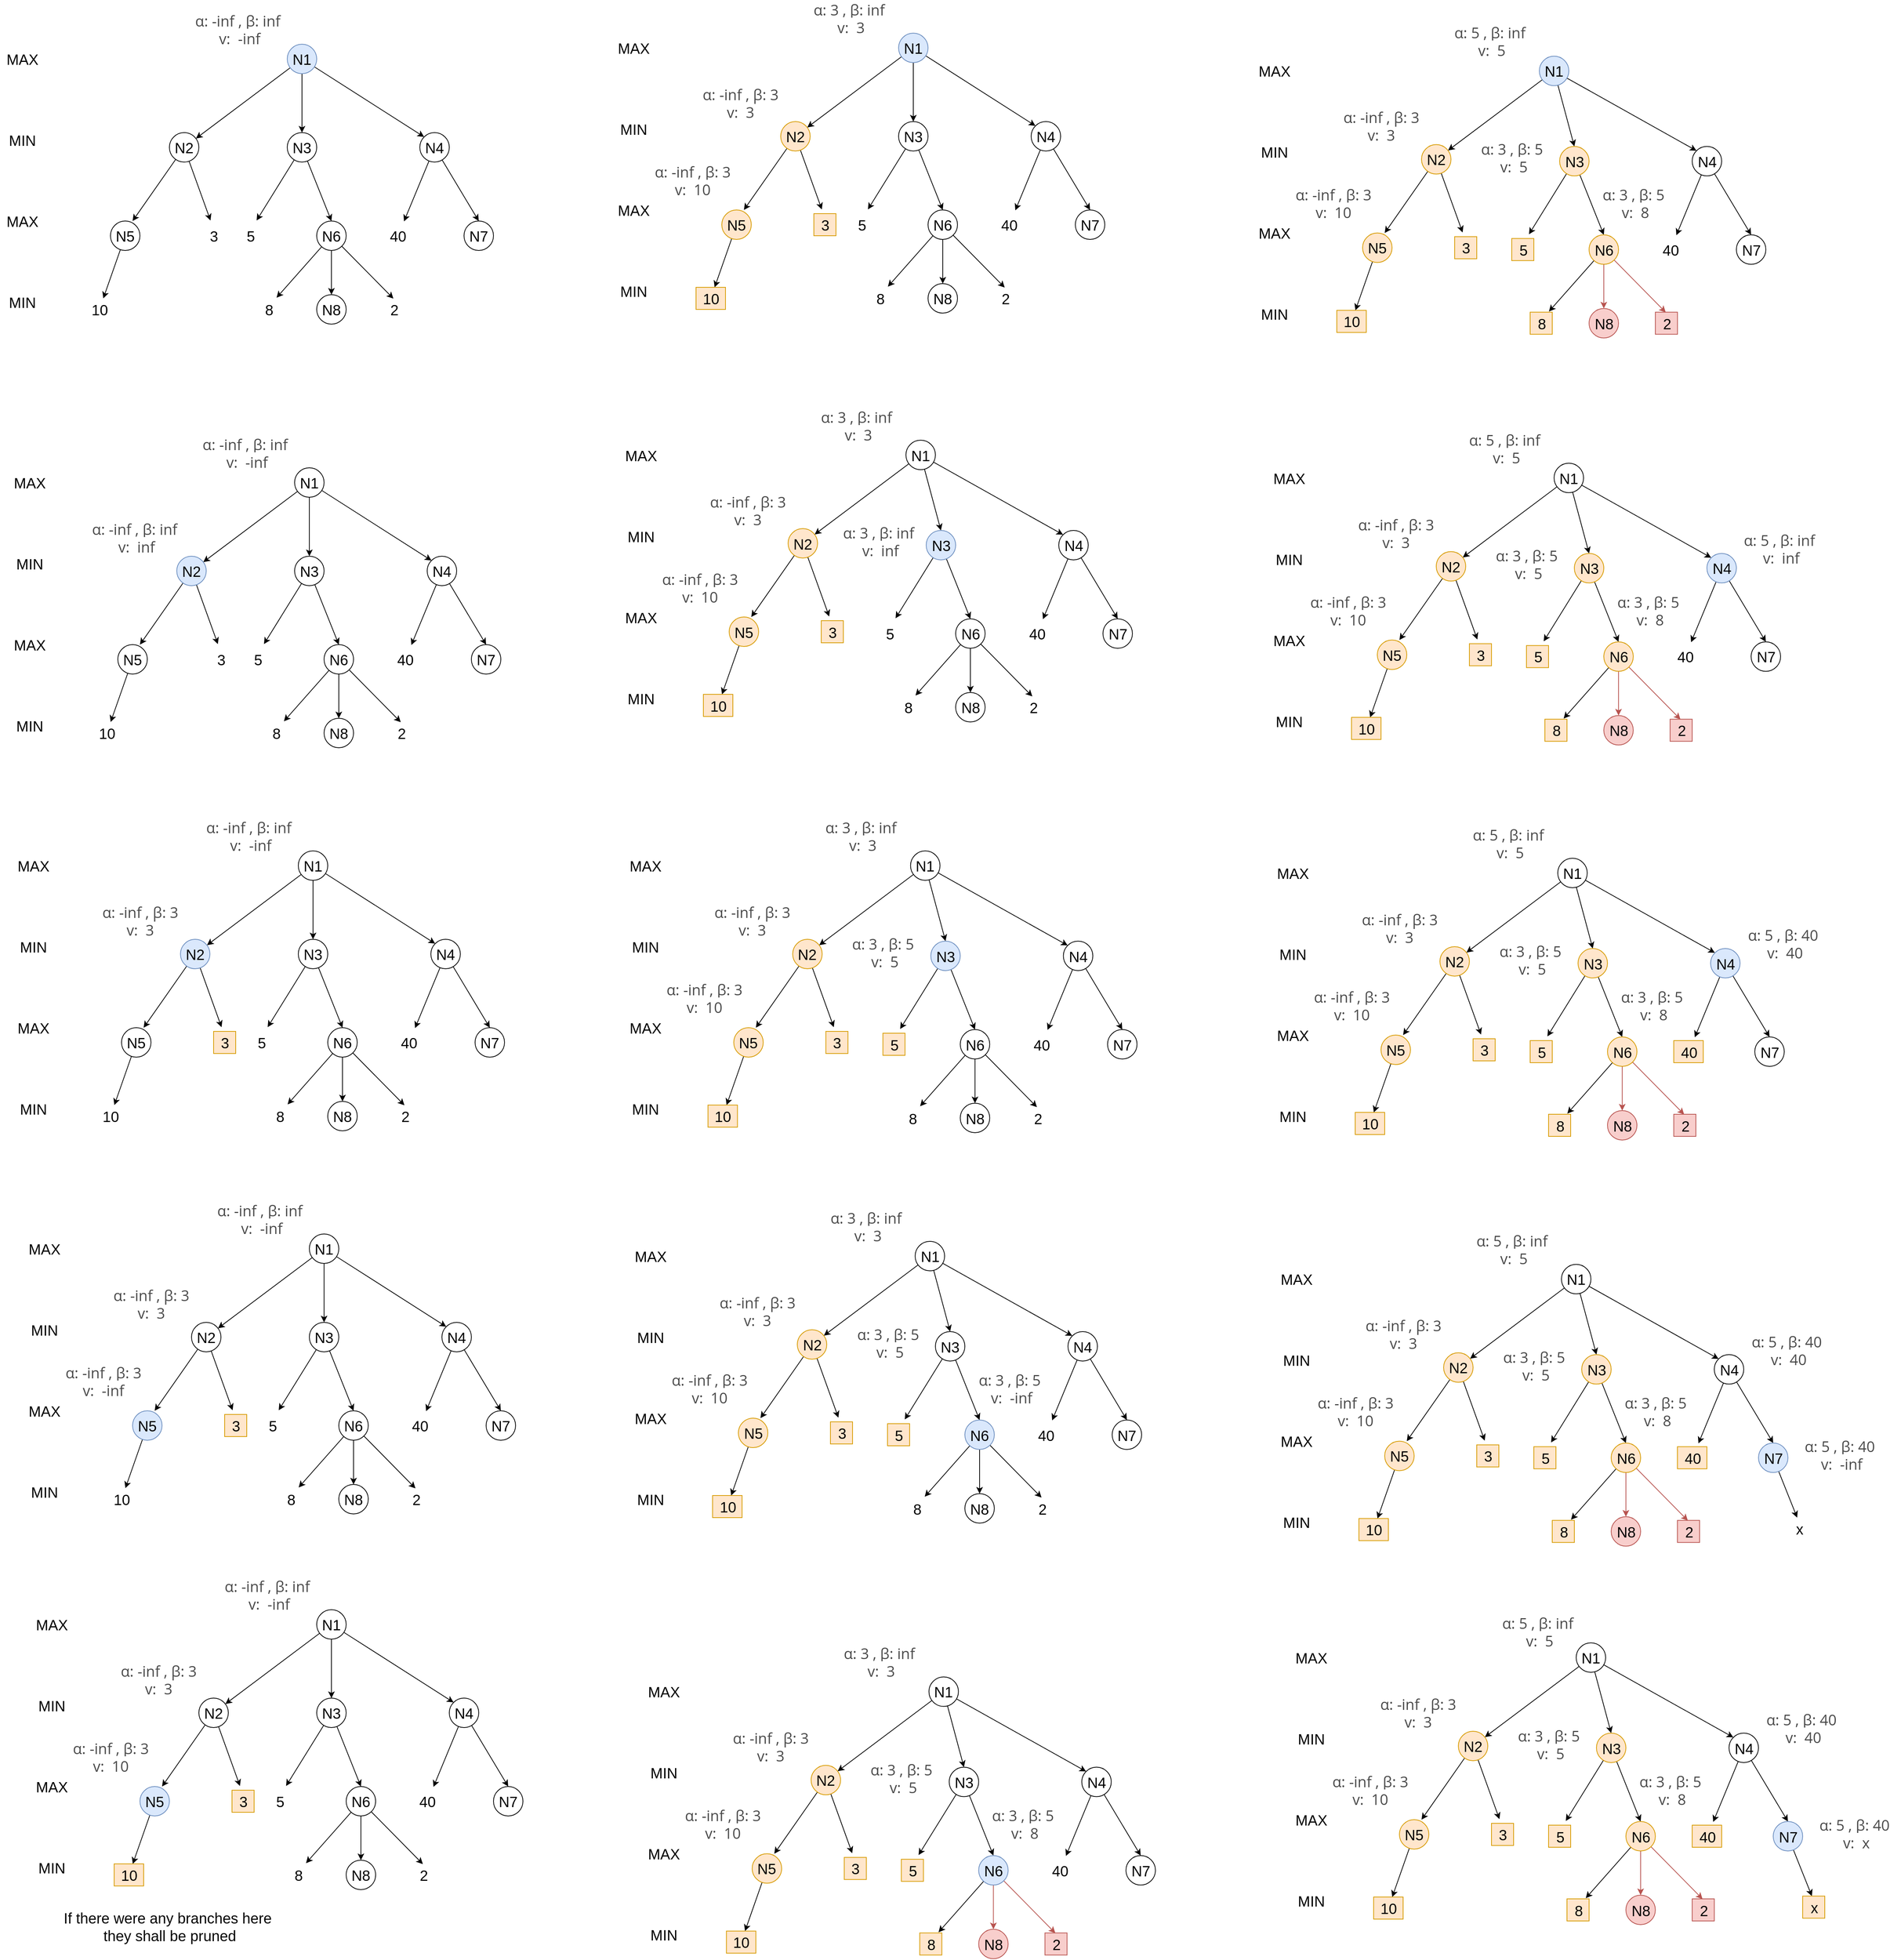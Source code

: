 <mxfile version="13.8.0" type="device"><diagram id="uJ75vY24DHrwKUk3MBrX" name="Page-1"><mxGraphModel dx="1422" dy="705" grid="1" gridSize="10" guides="1" tooltips="1" connect="1" arrows="1" fold="1" page="1" pageScale="1" pageWidth="850" pageHeight="1100" math="0" shadow="0"><root><mxCell id="0"/><mxCell id="1" parent="0"/><mxCell id="DNdbJWAOvbbVJtAucytU-11" style="rounded=0;orthogonalLoop=1;jettySize=auto;html=1;fontSize=20;" edge="1" parent="1" source="DNdbJWAOvbbVJtAucytU-1" target="DNdbJWAOvbbVJtAucytU-4"><mxGeometry relative="1" as="geometry"/></mxCell><mxCell id="DNdbJWAOvbbVJtAucytU-12" style="edgeStyle=none;rounded=0;orthogonalLoop=1;jettySize=auto;html=1;entryX=0.5;entryY=0;entryDx=0;entryDy=0;fontSize=20;" edge="1" parent="1" source="DNdbJWAOvbbVJtAucytU-1" target="DNdbJWAOvbbVJtAucytU-3"><mxGeometry relative="1" as="geometry"/></mxCell><mxCell id="DNdbJWAOvbbVJtAucytU-13" style="edgeStyle=none;rounded=0;orthogonalLoop=1;jettySize=auto;html=1;entryX=0;entryY=0;entryDx=0;entryDy=0;fontSize=20;" edge="1" parent="1" source="DNdbJWAOvbbVJtAucytU-1" target="DNdbJWAOvbbVJtAucytU-2"><mxGeometry relative="1" as="geometry"/></mxCell><mxCell id="DNdbJWAOvbbVJtAucytU-1" value="N1" style="ellipse;whiteSpace=wrap;html=1;aspect=fixed;fontSize=20;fillColor=#dae8fc;strokeColor=#6c8ebf;" vertex="1" parent="1"><mxGeometry x="400" y="80" width="40" height="40" as="geometry"/></mxCell><mxCell id="DNdbJWAOvbbVJtAucytU-18" style="edgeStyle=none;rounded=0;orthogonalLoop=1;jettySize=auto;html=1;entryX=0.713;entryY=-0.15;entryDx=0;entryDy=0;entryPerimeter=0;fontSize=20;" edge="1" parent="1" source="DNdbJWAOvbbVJtAucytU-2" target="DNdbJWAOvbbVJtAucytU-9"><mxGeometry relative="1" as="geometry"/></mxCell><mxCell id="DNdbJWAOvbbVJtAucytU-19" style="edgeStyle=none;rounded=0;orthogonalLoop=1;jettySize=auto;html=1;entryX=0.5;entryY=0;entryDx=0;entryDy=0;fontSize=20;" edge="1" parent="1" source="DNdbJWAOvbbVJtAucytU-2" target="DNdbJWAOvbbVJtAucytU-10"><mxGeometry relative="1" as="geometry"/></mxCell><mxCell id="DNdbJWAOvbbVJtAucytU-2" value="N4" style="ellipse;whiteSpace=wrap;html=1;aspect=fixed;fontSize=20;" vertex="1" parent="1"><mxGeometry x="580" y="200" width="40" height="40" as="geometry"/></mxCell><mxCell id="DNdbJWAOvbbVJtAucytU-16" style="edgeStyle=none;rounded=0;orthogonalLoop=1;jettySize=auto;html=1;entryX=0.78;entryY=-0.19;entryDx=0;entryDy=0;entryPerimeter=0;fontSize=20;" edge="1" parent="1" source="DNdbJWAOvbbVJtAucytU-3" target="DNdbJWAOvbbVJtAucytU-7"><mxGeometry relative="1" as="geometry"/></mxCell><mxCell id="DNdbJWAOvbbVJtAucytU-17" style="edgeStyle=none;rounded=0;orthogonalLoop=1;jettySize=auto;html=1;entryX=0.5;entryY=0;entryDx=0;entryDy=0;fontSize=20;" edge="1" parent="1" source="DNdbJWAOvbbVJtAucytU-3" target="DNdbJWAOvbbVJtAucytU-8"><mxGeometry relative="1" as="geometry"/></mxCell><mxCell id="DNdbJWAOvbbVJtAucytU-3" value="N3" style="ellipse;whiteSpace=wrap;html=1;aspect=fixed;fontSize=20;" vertex="1" parent="1"><mxGeometry x="400" y="200" width="40" height="40" as="geometry"/></mxCell><mxCell id="DNdbJWAOvbbVJtAucytU-14" style="edgeStyle=none;rounded=0;orthogonalLoop=1;jettySize=auto;html=1;entryX=0.75;entryY=0;entryDx=0;entryDy=0;entryPerimeter=0;fontSize=20;" edge="1" parent="1" source="DNdbJWAOvbbVJtAucytU-4" target="DNdbJWAOvbbVJtAucytU-5"><mxGeometry relative="1" as="geometry"/></mxCell><mxCell id="DNdbJWAOvbbVJtAucytU-15" style="edgeStyle=none;rounded=0;orthogonalLoop=1;jettySize=auto;html=1;entryX=0.36;entryY=-0.19;entryDx=0;entryDy=0;entryPerimeter=0;fontSize=20;" edge="1" parent="1" source="DNdbJWAOvbbVJtAucytU-4" target="DNdbJWAOvbbVJtAucytU-6"><mxGeometry relative="1" as="geometry"/></mxCell><mxCell id="DNdbJWAOvbbVJtAucytU-4" value="N2" style="ellipse;whiteSpace=wrap;html=1;aspect=fixed;fontSize=20;" vertex="1" parent="1"><mxGeometry x="240" y="200" width="40" height="40" as="geometry"/></mxCell><mxCell id="DNdbJWAOvbbVJtAucytU-21" style="edgeStyle=none;rounded=0;orthogonalLoop=1;jettySize=auto;html=1;fontSize=20;" edge="1" parent="1" source="DNdbJWAOvbbVJtAucytU-5" target="DNdbJWAOvbbVJtAucytU-20"><mxGeometry relative="1" as="geometry"/></mxCell><mxCell id="DNdbJWAOvbbVJtAucytU-5" value="N5" style="ellipse;whiteSpace=wrap;html=1;aspect=fixed;fontSize=20;" vertex="1" parent="1"><mxGeometry x="160" y="320" width="40" height="40" as="geometry"/></mxCell><mxCell id="DNdbJWAOvbbVJtAucytU-6" value="3" style="text;html=1;align=center;verticalAlign=middle;resizable=0;points=[];autosize=1;fontSize=20;" vertex="1" parent="1"><mxGeometry x="285" y="325" width="30" height="30" as="geometry"/></mxCell><mxCell id="DNdbJWAOvbbVJtAucytU-7" value="5" style="text;html=1;align=center;verticalAlign=middle;resizable=0;points=[];autosize=1;fontSize=20;" vertex="1" parent="1"><mxGeometry x="335" y="325" width="30" height="30" as="geometry"/></mxCell><mxCell id="DNdbJWAOvbbVJtAucytU-25" style="edgeStyle=none;rounded=0;orthogonalLoop=1;jettySize=auto;html=1;entryX=0.85;entryY=-0.03;entryDx=0;entryDy=0;entryPerimeter=0;fontSize=20;" edge="1" parent="1" source="DNdbJWAOvbbVJtAucytU-8" target="DNdbJWAOvbbVJtAucytU-22"><mxGeometry relative="1" as="geometry"/></mxCell><mxCell id="DNdbJWAOvbbVJtAucytU-26" style="edgeStyle=none;rounded=0;orthogonalLoop=1;jettySize=auto;html=1;entryX=0.5;entryY=0;entryDx=0;entryDy=0;fontSize=20;" edge="1" parent="1" source="DNdbJWAOvbbVJtAucytU-8" target="DNdbJWAOvbbVJtAucytU-23"><mxGeometry relative="1" as="geometry"/></mxCell><mxCell id="DNdbJWAOvbbVJtAucytU-27" style="edgeStyle=none;rounded=0;orthogonalLoop=1;jettySize=auto;html=1;entryX=0.47;entryY=0.01;entryDx=0;entryDy=0;entryPerimeter=0;fontSize=20;" edge="1" parent="1" source="DNdbJWAOvbbVJtAucytU-8" target="DNdbJWAOvbbVJtAucytU-24"><mxGeometry relative="1" as="geometry"/></mxCell><mxCell id="DNdbJWAOvbbVJtAucytU-8" value="N6" style="ellipse;whiteSpace=wrap;html=1;aspect=fixed;fontSize=20;" vertex="1" parent="1"><mxGeometry x="440" y="320" width="40" height="40" as="geometry"/></mxCell><mxCell id="DNdbJWAOvbbVJtAucytU-9" value="40" style="text;html=1;align=center;verticalAlign=middle;resizable=0;points=[];autosize=1;fontSize=20;" vertex="1" parent="1"><mxGeometry x="530" y="325" width="40" height="30" as="geometry"/></mxCell><mxCell id="DNdbJWAOvbbVJtAucytU-10" value="N7" style="ellipse;whiteSpace=wrap;html=1;aspect=fixed;fontSize=20;" vertex="1" parent="1"><mxGeometry x="640" y="320" width="40" height="40" as="geometry"/></mxCell><mxCell id="DNdbJWAOvbbVJtAucytU-20" value="10" style="text;html=1;align=center;verticalAlign=middle;resizable=0;points=[];autosize=1;fontSize=20;" vertex="1" parent="1"><mxGeometry x="125" y="425" width="40" height="30" as="geometry"/></mxCell><mxCell id="DNdbJWAOvbbVJtAucytU-22" value="8" style="text;html=1;align=center;verticalAlign=middle;resizable=0;points=[];autosize=1;fontSize=20;" vertex="1" parent="1"><mxGeometry x="360" y="425" width="30" height="30" as="geometry"/></mxCell><mxCell id="DNdbJWAOvbbVJtAucytU-23" value="N8" style="ellipse;whiteSpace=wrap;html=1;aspect=fixed;fontSize=20;" vertex="1" parent="1"><mxGeometry x="440" y="420" width="40" height="40" as="geometry"/></mxCell><mxCell id="DNdbJWAOvbbVJtAucytU-24" value="2" style="text;html=1;align=center;verticalAlign=middle;resizable=0;points=[];autosize=1;fontSize=20;" vertex="1" parent="1"><mxGeometry x="530" y="425" width="30" height="30" as="geometry"/></mxCell><mxCell id="DNdbJWAOvbbVJtAucytU-28" value="&lt;span style=&quot;color: rgb(74 , 74 , 74) ; font-family: &amp;quot;open sans&amp;quot; , sans-serif ; font-size: 20px ; background-color: rgb(255 , 255 , 255)&quot;&gt;α: -inf ,&amp;nbsp;&lt;/span&gt;&lt;span style=&quot;color: rgb(74 , 74 , 74) ; font-family: &amp;quot;open sans&amp;quot; , sans-serif ; font-size: 20px ; background-color: rgb(255 , 255 , 255)&quot;&gt;β: inf&amp;nbsp;&lt;br style=&quot;font-size: 20px;&quot;&gt;v:&amp;nbsp; -inf&lt;br style=&quot;font-size: 20px;&quot;&gt;&lt;/span&gt;" style="text;html=1;align=center;verticalAlign=middle;resizable=0;points=[];autosize=1;fontSize=20;" vertex="1" parent="1"><mxGeometry x="270" y="35" width="130" height="50" as="geometry"/></mxCell><mxCell id="DNdbJWAOvbbVJtAucytU-29" value="MAX" style="text;html=1;align=center;verticalAlign=middle;resizable=0;points=[];autosize=1;fontSize=20;" vertex="1" parent="1"><mxGeometry x="10" y="85" width="60" height="30" as="geometry"/></mxCell><mxCell id="DNdbJWAOvbbVJtAucytU-30" value="MIN" style="text;html=1;align=center;verticalAlign=middle;resizable=0;points=[];autosize=1;fontSize=20;" vertex="1" parent="1"><mxGeometry x="15" y="195" width="50" height="30" as="geometry"/></mxCell><mxCell id="DNdbJWAOvbbVJtAucytU-31" value="MAX" style="text;html=1;align=center;verticalAlign=middle;resizable=0;points=[];autosize=1;fontSize=20;" vertex="1" parent="1"><mxGeometry x="10" y="305" width="60" height="30" as="geometry"/></mxCell><mxCell id="DNdbJWAOvbbVJtAucytU-32" value="MIN" style="text;html=1;align=center;verticalAlign=middle;resizable=0;points=[];autosize=1;fontSize=20;" vertex="1" parent="1"><mxGeometry x="15" y="415" width="50" height="30" as="geometry"/></mxCell><mxCell id="DNdbJWAOvbbVJtAucytU-65" style="rounded=0;orthogonalLoop=1;jettySize=auto;html=1;fontSize=20;" edge="1" parent="1" source="DNdbJWAOvbbVJtAucytU-68" target="DNdbJWAOvbbVJtAucytU-77"><mxGeometry relative="1" as="geometry"/></mxCell><mxCell id="DNdbJWAOvbbVJtAucytU-66" style="edgeStyle=none;rounded=0;orthogonalLoop=1;jettySize=auto;html=1;entryX=0.5;entryY=0;entryDx=0;entryDy=0;fontSize=20;" edge="1" parent="1" source="DNdbJWAOvbbVJtAucytU-68" target="DNdbJWAOvbbVJtAucytU-74"><mxGeometry relative="1" as="geometry"/></mxCell><mxCell id="DNdbJWAOvbbVJtAucytU-67" style="edgeStyle=none;rounded=0;orthogonalLoop=1;jettySize=auto;html=1;entryX=0;entryY=0;entryDx=0;entryDy=0;fontSize=20;" edge="1" parent="1" source="DNdbJWAOvbbVJtAucytU-68" target="DNdbJWAOvbbVJtAucytU-71"><mxGeometry relative="1" as="geometry"/></mxCell><mxCell id="DNdbJWAOvbbVJtAucytU-68" value="N1" style="ellipse;whiteSpace=wrap;html=1;aspect=fixed;fontSize=20;" vertex="1" parent="1"><mxGeometry x="410" y="655" width="40" height="40" as="geometry"/></mxCell><mxCell id="DNdbJWAOvbbVJtAucytU-69" style="edgeStyle=none;rounded=0;orthogonalLoop=1;jettySize=auto;html=1;entryX=0.713;entryY=-0.15;entryDx=0;entryDy=0;entryPerimeter=0;fontSize=20;" edge="1" parent="1" source="DNdbJWAOvbbVJtAucytU-71" target="DNdbJWAOvbbVJtAucytU-86"><mxGeometry relative="1" as="geometry"/></mxCell><mxCell id="DNdbJWAOvbbVJtAucytU-70" style="edgeStyle=none;rounded=0;orthogonalLoop=1;jettySize=auto;html=1;entryX=0.5;entryY=0;entryDx=0;entryDy=0;fontSize=20;" edge="1" parent="1" source="DNdbJWAOvbbVJtAucytU-71" target="DNdbJWAOvbbVJtAucytU-87"><mxGeometry relative="1" as="geometry"/></mxCell><mxCell id="DNdbJWAOvbbVJtAucytU-71" value="N4" style="ellipse;whiteSpace=wrap;html=1;aspect=fixed;fontSize=20;" vertex="1" parent="1"><mxGeometry x="590" y="775" width="40" height="40" as="geometry"/></mxCell><mxCell id="DNdbJWAOvbbVJtAucytU-72" style="edgeStyle=none;rounded=0;orthogonalLoop=1;jettySize=auto;html=1;entryX=0.78;entryY=-0.19;entryDx=0;entryDy=0;entryPerimeter=0;fontSize=20;" edge="1" parent="1" source="DNdbJWAOvbbVJtAucytU-74" target="DNdbJWAOvbbVJtAucytU-81"><mxGeometry relative="1" as="geometry"/></mxCell><mxCell id="DNdbJWAOvbbVJtAucytU-73" style="edgeStyle=none;rounded=0;orthogonalLoop=1;jettySize=auto;html=1;entryX=0.5;entryY=0;entryDx=0;entryDy=0;fontSize=20;" edge="1" parent="1" source="DNdbJWAOvbbVJtAucytU-74" target="DNdbJWAOvbbVJtAucytU-85"><mxGeometry relative="1" as="geometry"/></mxCell><mxCell id="DNdbJWAOvbbVJtAucytU-74" value="N3" style="ellipse;whiteSpace=wrap;html=1;aspect=fixed;fontSize=20;" vertex="1" parent="1"><mxGeometry x="410" y="775" width="40" height="40" as="geometry"/></mxCell><mxCell id="DNdbJWAOvbbVJtAucytU-75" style="edgeStyle=none;rounded=0;orthogonalLoop=1;jettySize=auto;html=1;entryX=0.75;entryY=0;entryDx=0;entryDy=0;entryPerimeter=0;fontSize=20;" edge="1" parent="1" source="DNdbJWAOvbbVJtAucytU-77" target="DNdbJWAOvbbVJtAucytU-79"><mxGeometry relative="1" as="geometry"/></mxCell><mxCell id="DNdbJWAOvbbVJtAucytU-76" style="edgeStyle=none;rounded=0;orthogonalLoop=1;jettySize=auto;html=1;entryX=0.36;entryY=-0.19;entryDx=0;entryDy=0;entryPerimeter=0;fontSize=20;" edge="1" parent="1" source="DNdbJWAOvbbVJtAucytU-77" target="DNdbJWAOvbbVJtAucytU-80"><mxGeometry relative="1" as="geometry"/></mxCell><mxCell id="DNdbJWAOvbbVJtAucytU-77" value="N2" style="ellipse;whiteSpace=wrap;html=1;aspect=fixed;fontSize=20;fillColor=#dae8fc;strokeColor=#6c8ebf;" vertex="1" parent="1"><mxGeometry x="250" y="775" width="40" height="40" as="geometry"/></mxCell><mxCell id="DNdbJWAOvbbVJtAucytU-78" style="edgeStyle=none;rounded=0;orthogonalLoop=1;jettySize=auto;html=1;fontSize=20;" edge="1" parent="1" source="DNdbJWAOvbbVJtAucytU-79" target="DNdbJWAOvbbVJtAucytU-88"><mxGeometry relative="1" as="geometry"/></mxCell><mxCell id="DNdbJWAOvbbVJtAucytU-79" value="N5" style="ellipse;whiteSpace=wrap;html=1;aspect=fixed;fontSize=20;" vertex="1" parent="1"><mxGeometry x="170" y="895" width="40" height="40" as="geometry"/></mxCell><mxCell id="DNdbJWAOvbbVJtAucytU-80" value="3" style="text;html=1;align=center;verticalAlign=middle;resizable=0;points=[];autosize=1;fontSize=20;" vertex="1" parent="1"><mxGeometry x="295" y="900" width="30" height="30" as="geometry"/></mxCell><mxCell id="DNdbJWAOvbbVJtAucytU-81" value="5" style="text;html=1;align=center;verticalAlign=middle;resizable=0;points=[];autosize=1;fontSize=20;" vertex="1" parent="1"><mxGeometry x="345" y="900" width="30" height="30" as="geometry"/></mxCell><mxCell id="DNdbJWAOvbbVJtAucytU-82" style="edgeStyle=none;rounded=0;orthogonalLoop=1;jettySize=auto;html=1;entryX=0.85;entryY=-0.03;entryDx=0;entryDy=0;entryPerimeter=0;fontSize=20;" edge="1" parent="1" source="DNdbJWAOvbbVJtAucytU-85" target="DNdbJWAOvbbVJtAucytU-89"><mxGeometry relative="1" as="geometry"/></mxCell><mxCell id="DNdbJWAOvbbVJtAucytU-83" style="edgeStyle=none;rounded=0;orthogonalLoop=1;jettySize=auto;html=1;entryX=0.5;entryY=0;entryDx=0;entryDy=0;fontSize=20;" edge="1" parent="1" source="DNdbJWAOvbbVJtAucytU-85" target="DNdbJWAOvbbVJtAucytU-90"><mxGeometry relative="1" as="geometry"/></mxCell><mxCell id="DNdbJWAOvbbVJtAucytU-84" style="edgeStyle=none;rounded=0;orthogonalLoop=1;jettySize=auto;html=1;entryX=0.47;entryY=0.01;entryDx=0;entryDy=0;entryPerimeter=0;fontSize=20;" edge="1" parent="1" source="DNdbJWAOvbbVJtAucytU-85" target="DNdbJWAOvbbVJtAucytU-91"><mxGeometry relative="1" as="geometry"/></mxCell><mxCell id="DNdbJWAOvbbVJtAucytU-85" value="N6" style="ellipse;whiteSpace=wrap;html=1;aspect=fixed;fontSize=20;" vertex="1" parent="1"><mxGeometry x="450" y="895" width="40" height="40" as="geometry"/></mxCell><mxCell id="DNdbJWAOvbbVJtAucytU-86" value="40" style="text;html=1;align=center;verticalAlign=middle;resizable=0;points=[];autosize=1;fontSize=20;" vertex="1" parent="1"><mxGeometry x="540" y="900" width="40" height="30" as="geometry"/></mxCell><mxCell id="DNdbJWAOvbbVJtAucytU-87" value="N7" style="ellipse;whiteSpace=wrap;html=1;aspect=fixed;fontSize=20;" vertex="1" parent="1"><mxGeometry x="650" y="895" width="40" height="40" as="geometry"/></mxCell><mxCell id="DNdbJWAOvbbVJtAucytU-88" value="10" style="text;html=1;align=center;verticalAlign=middle;resizable=0;points=[];autosize=1;fontSize=20;" vertex="1" parent="1"><mxGeometry x="135" y="1000" width="40" height="30" as="geometry"/></mxCell><mxCell id="DNdbJWAOvbbVJtAucytU-89" value="8" style="text;html=1;align=center;verticalAlign=middle;resizable=0;points=[];autosize=1;fontSize=20;" vertex="1" parent="1"><mxGeometry x="370" y="1000" width="30" height="30" as="geometry"/></mxCell><mxCell id="DNdbJWAOvbbVJtAucytU-90" value="N8" style="ellipse;whiteSpace=wrap;html=1;aspect=fixed;fontSize=20;" vertex="1" parent="1"><mxGeometry x="450" y="995" width="40" height="40" as="geometry"/></mxCell><mxCell id="DNdbJWAOvbbVJtAucytU-91" value="2" style="text;html=1;align=center;verticalAlign=middle;resizable=0;points=[];autosize=1;fontSize=20;" vertex="1" parent="1"><mxGeometry x="540" y="1000" width="30" height="30" as="geometry"/></mxCell><mxCell id="DNdbJWAOvbbVJtAucytU-92" value="&lt;span style=&quot;color: rgb(74 , 74 , 74) ; font-family: &amp;quot;open sans&amp;quot; , sans-serif ; font-size: 20px ; background-color: rgb(255 , 255 , 255)&quot;&gt;α: -inf ,&amp;nbsp;&lt;/span&gt;&lt;span style=&quot;color: rgb(74 , 74 , 74) ; font-family: &amp;quot;open sans&amp;quot; , sans-serif ; font-size: 20px ; background-color: rgb(255 , 255 , 255)&quot;&gt;β: inf&amp;nbsp;&lt;br style=&quot;font-size: 20px;&quot;&gt;v:&amp;nbsp; -inf&lt;br style=&quot;font-size: 20px;&quot;&gt;&lt;/span&gt;" style="text;html=1;align=center;verticalAlign=middle;resizable=0;points=[];autosize=1;fontSize=20;" vertex="1" parent="1"><mxGeometry x="280" y="610" width="130" height="50" as="geometry"/></mxCell><mxCell id="DNdbJWAOvbbVJtAucytU-93" value="MAX" style="text;html=1;align=center;verticalAlign=middle;resizable=0;points=[];autosize=1;fontSize=20;" vertex="1" parent="1"><mxGeometry x="20" y="660" width="60" height="30" as="geometry"/></mxCell><mxCell id="DNdbJWAOvbbVJtAucytU-94" value="MIN" style="text;html=1;align=center;verticalAlign=middle;resizable=0;points=[];autosize=1;fontSize=20;" vertex="1" parent="1"><mxGeometry x="25" y="770" width="50" height="30" as="geometry"/></mxCell><mxCell id="DNdbJWAOvbbVJtAucytU-95" value="MAX" style="text;html=1;align=center;verticalAlign=middle;resizable=0;points=[];autosize=1;fontSize=20;" vertex="1" parent="1"><mxGeometry x="20" y="880" width="60" height="30" as="geometry"/></mxCell><mxCell id="DNdbJWAOvbbVJtAucytU-96" value="MIN" style="text;html=1;align=center;verticalAlign=middle;resizable=0;points=[];autosize=1;fontSize=20;" vertex="1" parent="1"><mxGeometry x="25" y="990" width="50" height="30" as="geometry"/></mxCell><mxCell id="DNdbJWAOvbbVJtAucytU-97" value="&lt;span style=&quot;color: rgb(74 , 74 , 74) ; font-family: &amp;#34;open sans&amp;#34; , sans-serif ; font-size: 20px ; background-color: rgb(255 , 255 , 255)&quot;&gt;α: -inf ,&amp;nbsp;&lt;/span&gt;&lt;span style=&quot;color: rgb(74 , 74 , 74) ; font-family: &amp;#34;open sans&amp;#34; , sans-serif ; font-size: 20px ; background-color: rgb(255 , 255 , 255)&quot;&gt;β: inf&amp;nbsp;&lt;br style=&quot;font-size: 20px&quot;&gt;v:&amp;nbsp; inf&lt;br style=&quot;font-size: 20px&quot;&gt;&lt;/span&gt;" style="text;html=1;align=center;verticalAlign=middle;resizable=0;points=[];autosize=1;fontSize=20;" vertex="1" parent="1"><mxGeometry x="130" y="725" width="130" height="50" as="geometry"/></mxCell><mxCell id="DNdbJWAOvbbVJtAucytU-98" style="rounded=0;orthogonalLoop=1;jettySize=auto;html=1;fontSize=20;" edge="1" parent="1" source="DNdbJWAOvbbVJtAucytU-101" target="DNdbJWAOvbbVJtAucytU-110"><mxGeometry relative="1" as="geometry"/></mxCell><mxCell id="DNdbJWAOvbbVJtAucytU-99" style="edgeStyle=none;rounded=0;orthogonalLoop=1;jettySize=auto;html=1;entryX=0.5;entryY=0;entryDx=0;entryDy=0;fontSize=20;" edge="1" parent="1" source="DNdbJWAOvbbVJtAucytU-101" target="DNdbJWAOvbbVJtAucytU-107"><mxGeometry relative="1" as="geometry"/></mxCell><mxCell id="DNdbJWAOvbbVJtAucytU-100" style="edgeStyle=none;rounded=0;orthogonalLoop=1;jettySize=auto;html=1;entryX=0;entryY=0;entryDx=0;entryDy=0;fontSize=20;" edge="1" parent="1" source="DNdbJWAOvbbVJtAucytU-101" target="DNdbJWAOvbbVJtAucytU-104"><mxGeometry relative="1" as="geometry"/></mxCell><mxCell id="DNdbJWAOvbbVJtAucytU-101" value="N1" style="ellipse;whiteSpace=wrap;html=1;aspect=fixed;fontSize=20;" vertex="1" parent="1"><mxGeometry x="415" y="1175" width="40" height="40" as="geometry"/></mxCell><mxCell id="DNdbJWAOvbbVJtAucytU-102" style="edgeStyle=none;rounded=0;orthogonalLoop=1;jettySize=auto;html=1;entryX=0.713;entryY=-0.15;entryDx=0;entryDy=0;entryPerimeter=0;fontSize=20;" edge="1" parent="1" source="DNdbJWAOvbbVJtAucytU-104" target="DNdbJWAOvbbVJtAucytU-119"><mxGeometry relative="1" as="geometry"/></mxCell><mxCell id="DNdbJWAOvbbVJtAucytU-103" style="edgeStyle=none;rounded=0;orthogonalLoop=1;jettySize=auto;html=1;entryX=0.5;entryY=0;entryDx=0;entryDy=0;fontSize=20;" edge="1" parent="1" source="DNdbJWAOvbbVJtAucytU-104" target="DNdbJWAOvbbVJtAucytU-120"><mxGeometry relative="1" as="geometry"/></mxCell><mxCell id="DNdbJWAOvbbVJtAucytU-104" value="N4" style="ellipse;whiteSpace=wrap;html=1;aspect=fixed;fontSize=20;" vertex="1" parent="1"><mxGeometry x="595" y="1295" width="40" height="40" as="geometry"/></mxCell><mxCell id="DNdbJWAOvbbVJtAucytU-105" style="edgeStyle=none;rounded=0;orthogonalLoop=1;jettySize=auto;html=1;entryX=0.78;entryY=-0.19;entryDx=0;entryDy=0;entryPerimeter=0;fontSize=20;" edge="1" parent="1" source="DNdbJWAOvbbVJtAucytU-107" target="DNdbJWAOvbbVJtAucytU-114"><mxGeometry relative="1" as="geometry"/></mxCell><mxCell id="DNdbJWAOvbbVJtAucytU-106" style="edgeStyle=none;rounded=0;orthogonalLoop=1;jettySize=auto;html=1;entryX=0.5;entryY=0;entryDx=0;entryDy=0;fontSize=20;" edge="1" parent="1" source="DNdbJWAOvbbVJtAucytU-107" target="DNdbJWAOvbbVJtAucytU-118"><mxGeometry relative="1" as="geometry"/></mxCell><mxCell id="DNdbJWAOvbbVJtAucytU-107" value="N3" style="ellipse;whiteSpace=wrap;html=1;aspect=fixed;fontSize=20;" vertex="1" parent="1"><mxGeometry x="415" y="1295" width="40" height="40" as="geometry"/></mxCell><mxCell id="DNdbJWAOvbbVJtAucytU-108" style="edgeStyle=none;rounded=0;orthogonalLoop=1;jettySize=auto;html=1;entryX=0.75;entryY=0;entryDx=0;entryDy=0;entryPerimeter=0;fontSize=20;" edge="1" parent="1" source="DNdbJWAOvbbVJtAucytU-110" target="DNdbJWAOvbbVJtAucytU-112"><mxGeometry relative="1" as="geometry"/></mxCell><mxCell id="DNdbJWAOvbbVJtAucytU-109" style="edgeStyle=none;rounded=0;orthogonalLoop=1;jettySize=auto;html=1;entryX=0.36;entryY=-0.19;entryDx=0;entryDy=0;entryPerimeter=0;fontSize=20;" edge="1" parent="1" source="DNdbJWAOvbbVJtAucytU-110" target="DNdbJWAOvbbVJtAucytU-113"><mxGeometry relative="1" as="geometry"/></mxCell><mxCell id="DNdbJWAOvbbVJtAucytU-110" value="N2" style="ellipse;whiteSpace=wrap;html=1;aspect=fixed;fontSize=20;fillColor=#dae8fc;strokeColor=#6c8ebf;" vertex="1" parent="1"><mxGeometry x="255" y="1295" width="40" height="40" as="geometry"/></mxCell><mxCell id="DNdbJWAOvbbVJtAucytU-111" style="edgeStyle=none;rounded=0;orthogonalLoop=1;jettySize=auto;html=1;fontSize=20;" edge="1" parent="1" source="DNdbJWAOvbbVJtAucytU-112" target="DNdbJWAOvbbVJtAucytU-121"><mxGeometry relative="1" as="geometry"/></mxCell><mxCell id="DNdbJWAOvbbVJtAucytU-112" value="N5" style="ellipse;whiteSpace=wrap;html=1;aspect=fixed;fontSize=20;" vertex="1" parent="1"><mxGeometry x="175" y="1415" width="40" height="40" as="geometry"/></mxCell><mxCell id="DNdbJWAOvbbVJtAucytU-113" value="3" style="text;html=1;align=center;verticalAlign=middle;resizable=0;points=[];autosize=1;fontSize=20;fillColor=#ffe6cc;strokeColor=#d79b00;" vertex="1" parent="1"><mxGeometry x="300" y="1420" width="30" height="30" as="geometry"/></mxCell><mxCell id="DNdbJWAOvbbVJtAucytU-114" value="5" style="text;html=1;align=center;verticalAlign=middle;resizable=0;points=[];autosize=1;fontSize=20;" vertex="1" parent="1"><mxGeometry x="350" y="1420" width="30" height="30" as="geometry"/></mxCell><mxCell id="DNdbJWAOvbbVJtAucytU-115" style="edgeStyle=none;rounded=0;orthogonalLoop=1;jettySize=auto;html=1;entryX=0.85;entryY=-0.03;entryDx=0;entryDy=0;entryPerimeter=0;fontSize=20;" edge="1" parent="1" source="DNdbJWAOvbbVJtAucytU-118" target="DNdbJWAOvbbVJtAucytU-122"><mxGeometry relative="1" as="geometry"/></mxCell><mxCell id="DNdbJWAOvbbVJtAucytU-116" style="edgeStyle=none;rounded=0;orthogonalLoop=1;jettySize=auto;html=1;entryX=0.5;entryY=0;entryDx=0;entryDy=0;fontSize=20;" edge="1" parent="1" source="DNdbJWAOvbbVJtAucytU-118" target="DNdbJWAOvbbVJtAucytU-123"><mxGeometry relative="1" as="geometry"/></mxCell><mxCell id="DNdbJWAOvbbVJtAucytU-117" style="edgeStyle=none;rounded=0;orthogonalLoop=1;jettySize=auto;html=1;entryX=0.47;entryY=0.01;entryDx=0;entryDy=0;entryPerimeter=0;fontSize=20;" edge="1" parent="1" source="DNdbJWAOvbbVJtAucytU-118" target="DNdbJWAOvbbVJtAucytU-124"><mxGeometry relative="1" as="geometry"/></mxCell><mxCell id="DNdbJWAOvbbVJtAucytU-118" value="N6" style="ellipse;whiteSpace=wrap;html=1;aspect=fixed;fontSize=20;" vertex="1" parent="1"><mxGeometry x="455" y="1415" width="40" height="40" as="geometry"/></mxCell><mxCell id="DNdbJWAOvbbVJtAucytU-119" value="40" style="text;html=1;align=center;verticalAlign=middle;resizable=0;points=[];autosize=1;fontSize=20;" vertex="1" parent="1"><mxGeometry x="545" y="1420" width="40" height="30" as="geometry"/></mxCell><mxCell id="DNdbJWAOvbbVJtAucytU-120" value="N7" style="ellipse;whiteSpace=wrap;html=1;aspect=fixed;fontSize=20;" vertex="1" parent="1"><mxGeometry x="655" y="1415" width="40" height="40" as="geometry"/></mxCell><mxCell id="DNdbJWAOvbbVJtAucytU-121" value="10" style="text;html=1;align=center;verticalAlign=middle;resizable=0;points=[];autosize=1;fontSize=20;" vertex="1" parent="1"><mxGeometry x="140" y="1520" width="40" height="30" as="geometry"/></mxCell><mxCell id="DNdbJWAOvbbVJtAucytU-122" value="8" style="text;html=1;align=center;verticalAlign=middle;resizable=0;points=[];autosize=1;fontSize=20;" vertex="1" parent="1"><mxGeometry x="375" y="1520" width="30" height="30" as="geometry"/></mxCell><mxCell id="DNdbJWAOvbbVJtAucytU-123" value="N8" style="ellipse;whiteSpace=wrap;html=1;aspect=fixed;fontSize=20;" vertex="1" parent="1"><mxGeometry x="455" y="1515" width="40" height="40" as="geometry"/></mxCell><mxCell id="DNdbJWAOvbbVJtAucytU-124" value="2" style="text;html=1;align=center;verticalAlign=middle;resizable=0;points=[];autosize=1;fontSize=20;" vertex="1" parent="1"><mxGeometry x="545" y="1520" width="30" height="30" as="geometry"/></mxCell><mxCell id="DNdbJWAOvbbVJtAucytU-125" value="&lt;span style=&quot;color: rgb(74 , 74 , 74) ; font-family: &amp;quot;open sans&amp;quot; , sans-serif ; font-size: 20px ; background-color: rgb(255 , 255 , 255)&quot;&gt;α: -inf ,&amp;nbsp;&lt;/span&gt;&lt;span style=&quot;color: rgb(74 , 74 , 74) ; font-family: &amp;quot;open sans&amp;quot; , sans-serif ; font-size: 20px ; background-color: rgb(255 , 255 , 255)&quot;&gt;β: inf&amp;nbsp;&lt;br style=&quot;font-size: 20px;&quot;&gt;v:&amp;nbsp; -inf&lt;br style=&quot;font-size: 20px;&quot;&gt;&lt;/span&gt;" style="text;html=1;align=center;verticalAlign=middle;resizable=0;points=[];autosize=1;fontSize=20;" vertex="1" parent="1"><mxGeometry x="285" y="1130" width="130" height="50" as="geometry"/></mxCell><mxCell id="DNdbJWAOvbbVJtAucytU-126" value="MAX" style="text;html=1;align=center;verticalAlign=middle;resizable=0;points=[];autosize=1;fontSize=20;" vertex="1" parent="1"><mxGeometry x="25" y="1180" width="60" height="30" as="geometry"/></mxCell><mxCell id="DNdbJWAOvbbVJtAucytU-127" value="MIN" style="text;html=1;align=center;verticalAlign=middle;resizable=0;points=[];autosize=1;fontSize=20;" vertex="1" parent="1"><mxGeometry x="30" y="1290" width="50" height="30" as="geometry"/></mxCell><mxCell id="DNdbJWAOvbbVJtAucytU-128" value="MAX" style="text;html=1;align=center;verticalAlign=middle;resizable=0;points=[];autosize=1;fontSize=20;" vertex="1" parent="1"><mxGeometry x="25" y="1400" width="60" height="30" as="geometry"/></mxCell><mxCell id="DNdbJWAOvbbVJtAucytU-129" value="MIN" style="text;html=1;align=center;verticalAlign=middle;resizable=0;points=[];autosize=1;fontSize=20;" vertex="1" parent="1"><mxGeometry x="30" y="1510" width="50" height="30" as="geometry"/></mxCell><mxCell id="DNdbJWAOvbbVJtAucytU-130" value="&lt;span style=&quot;color: rgb(74 , 74 , 74) ; font-family: &amp;#34;open sans&amp;#34; , sans-serif ; font-size: 20px ; background-color: rgb(255 , 255 , 255)&quot;&gt;α: -inf ,&amp;nbsp;&lt;/span&gt;&lt;span style=&quot;color: rgb(74 , 74 , 74) ; font-family: &amp;#34;open sans&amp;#34; , sans-serif ; font-size: 20px ; background-color: rgb(255 , 255 , 255)&quot;&gt;β: 3&lt;br style=&quot;font-size: 20px&quot;&gt;v:&amp;nbsp; 3&lt;br style=&quot;font-size: 20px&quot;&gt;&lt;/span&gt;" style="text;html=1;align=center;verticalAlign=middle;resizable=0;points=[];autosize=1;fontSize=20;" vertex="1" parent="1"><mxGeometry x="140" y="1245" width="120" height="50" as="geometry"/></mxCell><mxCell id="DNdbJWAOvbbVJtAucytU-132" style="rounded=0;orthogonalLoop=1;jettySize=auto;html=1;fontSize=20;" edge="1" parent="1" source="DNdbJWAOvbbVJtAucytU-135" target="DNdbJWAOvbbVJtAucytU-144"><mxGeometry relative="1" as="geometry"/></mxCell><mxCell id="DNdbJWAOvbbVJtAucytU-133" style="edgeStyle=none;rounded=0;orthogonalLoop=1;jettySize=auto;html=1;entryX=0.5;entryY=0;entryDx=0;entryDy=0;fontSize=20;" edge="1" parent="1" source="DNdbJWAOvbbVJtAucytU-135" target="DNdbJWAOvbbVJtAucytU-141"><mxGeometry relative="1" as="geometry"/></mxCell><mxCell id="DNdbJWAOvbbVJtAucytU-134" style="edgeStyle=none;rounded=0;orthogonalLoop=1;jettySize=auto;html=1;entryX=0;entryY=0;entryDx=0;entryDy=0;fontSize=20;" edge="1" parent="1" source="DNdbJWAOvbbVJtAucytU-135" target="DNdbJWAOvbbVJtAucytU-138"><mxGeometry relative="1" as="geometry"/></mxCell><mxCell id="DNdbJWAOvbbVJtAucytU-135" value="N1" style="ellipse;whiteSpace=wrap;html=1;aspect=fixed;fontSize=20;" vertex="1" parent="1"><mxGeometry x="430" y="1695" width="40" height="40" as="geometry"/></mxCell><mxCell id="DNdbJWAOvbbVJtAucytU-136" style="edgeStyle=none;rounded=0;orthogonalLoop=1;jettySize=auto;html=1;entryX=0.713;entryY=-0.15;entryDx=0;entryDy=0;entryPerimeter=0;fontSize=20;" edge="1" parent="1" source="DNdbJWAOvbbVJtAucytU-138" target="DNdbJWAOvbbVJtAucytU-153"><mxGeometry relative="1" as="geometry"/></mxCell><mxCell id="DNdbJWAOvbbVJtAucytU-137" style="edgeStyle=none;rounded=0;orthogonalLoop=1;jettySize=auto;html=1;entryX=0.5;entryY=0;entryDx=0;entryDy=0;fontSize=20;" edge="1" parent="1" source="DNdbJWAOvbbVJtAucytU-138" target="DNdbJWAOvbbVJtAucytU-154"><mxGeometry relative="1" as="geometry"/></mxCell><mxCell id="DNdbJWAOvbbVJtAucytU-138" value="N4" style="ellipse;whiteSpace=wrap;html=1;aspect=fixed;fontSize=20;" vertex="1" parent="1"><mxGeometry x="610" y="1815" width="40" height="40" as="geometry"/></mxCell><mxCell id="DNdbJWAOvbbVJtAucytU-139" style="edgeStyle=none;rounded=0;orthogonalLoop=1;jettySize=auto;html=1;entryX=0.78;entryY=-0.19;entryDx=0;entryDy=0;entryPerimeter=0;fontSize=20;" edge="1" parent="1" source="DNdbJWAOvbbVJtAucytU-141" target="DNdbJWAOvbbVJtAucytU-148"><mxGeometry relative="1" as="geometry"/></mxCell><mxCell id="DNdbJWAOvbbVJtAucytU-140" style="edgeStyle=none;rounded=0;orthogonalLoop=1;jettySize=auto;html=1;entryX=0.5;entryY=0;entryDx=0;entryDy=0;fontSize=20;" edge="1" parent="1" source="DNdbJWAOvbbVJtAucytU-141" target="DNdbJWAOvbbVJtAucytU-152"><mxGeometry relative="1" as="geometry"/></mxCell><mxCell id="DNdbJWAOvbbVJtAucytU-141" value="N3" style="ellipse;whiteSpace=wrap;html=1;aspect=fixed;fontSize=20;" vertex="1" parent="1"><mxGeometry x="430" y="1815" width="40" height="40" as="geometry"/></mxCell><mxCell id="DNdbJWAOvbbVJtAucytU-142" style="edgeStyle=none;rounded=0;orthogonalLoop=1;jettySize=auto;html=1;entryX=0.75;entryY=0;entryDx=0;entryDy=0;entryPerimeter=0;fontSize=20;" edge="1" parent="1" source="DNdbJWAOvbbVJtAucytU-144" target="DNdbJWAOvbbVJtAucytU-146"><mxGeometry relative="1" as="geometry"/></mxCell><mxCell id="DNdbJWAOvbbVJtAucytU-143" style="edgeStyle=none;rounded=0;orthogonalLoop=1;jettySize=auto;html=1;entryX=0.36;entryY=-0.19;entryDx=0;entryDy=0;entryPerimeter=0;fontSize=20;" edge="1" parent="1" source="DNdbJWAOvbbVJtAucytU-144" target="DNdbJWAOvbbVJtAucytU-147"><mxGeometry relative="1" as="geometry"/></mxCell><mxCell id="DNdbJWAOvbbVJtAucytU-144" value="N2" style="ellipse;whiteSpace=wrap;html=1;aspect=fixed;fontSize=20;" vertex="1" parent="1"><mxGeometry x="270" y="1815" width="40" height="40" as="geometry"/></mxCell><mxCell id="DNdbJWAOvbbVJtAucytU-145" style="edgeStyle=none;rounded=0;orthogonalLoop=1;jettySize=auto;html=1;fontSize=20;" edge="1" parent="1" source="DNdbJWAOvbbVJtAucytU-146" target="DNdbJWAOvbbVJtAucytU-155"><mxGeometry relative="1" as="geometry"/></mxCell><mxCell id="DNdbJWAOvbbVJtAucytU-146" value="N5" style="ellipse;whiteSpace=wrap;html=1;aspect=fixed;fontSize=20;fillColor=#dae8fc;strokeColor=#6c8ebf;" vertex="1" parent="1"><mxGeometry x="190" y="1935" width="40" height="40" as="geometry"/></mxCell><mxCell id="DNdbJWAOvbbVJtAucytU-147" value="3" style="text;html=1;align=center;verticalAlign=middle;resizable=0;points=[];autosize=1;fontSize=20;fillColor=#ffe6cc;strokeColor=#d79b00;" vertex="1" parent="1"><mxGeometry x="315" y="1940" width="30" height="30" as="geometry"/></mxCell><mxCell id="DNdbJWAOvbbVJtAucytU-148" value="5" style="text;html=1;align=center;verticalAlign=middle;resizable=0;points=[];autosize=1;fontSize=20;" vertex="1" parent="1"><mxGeometry x="365" y="1940" width="30" height="30" as="geometry"/></mxCell><mxCell id="DNdbJWAOvbbVJtAucytU-149" style="edgeStyle=none;rounded=0;orthogonalLoop=1;jettySize=auto;html=1;entryX=0.85;entryY=-0.03;entryDx=0;entryDy=0;entryPerimeter=0;fontSize=20;" edge="1" parent="1" source="DNdbJWAOvbbVJtAucytU-152" target="DNdbJWAOvbbVJtAucytU-156"><mxGeometry relative="1" as="geometry"/></mxCell><mxCell id="DNdbJWAOvbbVJtAucytU-150" style="edgeStyle=none;rounded=0;orthogonalLoop=1;jettySize=auto;html=1;entryX=0.5;entryY=0;entryDx=0;entryDy=0;fontSize=20;" edge="1" parent="1" source="DNdbJWAOvbbVJtAucytU-152" target="DNdbJWAOvbbVJtAucytU-157"><mxGeometry relative="1" as="geometry"/></mxCell><mxCell id="DNdbJWAOvbbVJtAucytU-151" style="edgeStyle=none;rounded=0;orthogonalLoop=1;jettySize=auto;html=1;entryX=0.47;entryY=0.01;entryDx=0;entryDy=0;entryPerimeter=0;fontSize=20;" edge="1" parent="1" source="DNdbJWAOvbbVJtAucytU-152" target="DNdbJWAOvbbVJtAucytU-158"><mxGeometry relative="1" as="geometry"/></mxCell><mxCell id="DNdbJWAOvbbVJtAucytU-152" value="N6" style="ellipse;whiteSpace=wrap;html=1;aspect=fixed;fontSize=20;" vertex="1" parent="1"><mxGeometry x="470" y="1935" width="40" height="40" as="geometry"/></mxCell><mxCell id="DNdbJWAOvbbVJtAucytU-153" value="40" style="text;html=1;align=center;verticalAlign=middle;resizable=0;points=[];autosize=1;fontSize=20;" vertex="1" parent="1"><mxGeometry x="560" y="1940" width="40" height="30" as="geometry"/></mxCell><mxCell id="DNdbJWAOvbbVJtAucytU-154" value="N7" style="ellipse;whiteSpace=wrap;html=1;aspect=fixed;fontSize=20;" vertex="1" parent="1"><mxGeometry x="670" y="1935" width="40" height="40" as="geometry"/></mxCell><mxCell id="DNdbJWAOvbbVJtAucytU-155" value="10" style="text;html=1;align=center;verticalAlign=middle;resizable=0;points=[];autosize=1;fontSize=20;" vertex="1" parent="1"><mxGeometry x="155" y="2040" width="40" height="30" as="geometry"/></mxCell><mxCell id="DNdbJWAOvbbVJtAucytU-156" value="8" style="text;html=1;align=center;verticalAlign=middle;resizable=0;points=[];autosize=1;fontSize=20;" vertex="1" parent="1"><mxGeometry x="390" y="2040" width="30" height="30" as="geometry"/></mxCell><mxCell id="DNdbJWAOvbbVJtAucytU-157" value="N8" style="ellipse;whiteSpace=wrap;html=1;aspect=fixed;fontSize=20;" vertex="1" parent="1"><mxGeometry x="470" y="2035" width="40" height="40" as="geometry"/></mxCell><mxCell id="DNdbJWAOvbbVJtAucytU-158" value="2" style="text;html=1;align=center;verticalAlign=middle;resizable=0;points=[];autosize=1;fontSize=20;" vertex="1" parent="1"><mxGeometry x="560" y="2040" width="30" height="30" as="geometry"/></mxCell><mxCell id="DNdbJWAOvbbVJtAucytU-159" value="&lt;span style=&quot;color: rgb(74 , 74 , 74) ; font-family: &amp;quot;open sans&amp;quot; , sans-serif ; font-size: 20px ; background-color: rgb(255 , 255 , 255)&quot;&gt;α: -inf ,&amp;nbsp;&lt;/span&gt;&lt;span style=&quot;color: rgb(74 , 74 , 74) ; font-family: &amp;quot;open sans&amp;quot; , sans-serif ; font-size: 20px ; background-color: rgb(255 , 255 , 255)&quot;&gt;β: inf&amp;nbsp;&lt;br style=&quot;font-size: 20px;&quot;&gt;v:&amp;nbsp; -inf&lt;br style=&quot;font-size: 20px;&quot;&gt;&lt;/span&gt;" style="text;html=1;align=center;verticalAlign=middle;resizable=0;points=[];autosize=1;fontSize=20;" vertex="1" parent="1"><mxGeometry x="300" y="1650" width="130" height="50" as="geometry"/></mxCell><mxCell id="DNdbJWAOvbbVJtAucytU-160" value="MAX" style="text;html=1;align=center;verticalAlign=middle;resizable=0;points=[];autosize=1;fontSize=20;" vertex="1" parent="1"><mxGeometry x="40" y="1700" width="60" height="30" as="geometry"/></mxCell><mxCell id="DNdbJWAOvbbVJtAucytU-161" value="MIN" style="text;html=1;align=center;verticalAlign=middle;resizable=0;points=[];autosize=1;fontSize=20;" vertex="1" parent="1"><mxGeometry x="45" y="1810" width="50" height="30" as="geometry"/></mxCell><mxCell id="DNdbJWAOvbbVJtAucytU-162" value="MAX" style="text;html=1;align=center;verticalAlign=middle;resizable=0;points=[];autosize=1;fontSize=20;" vertex="1" parent="1"><mxGeometry x="40" y="1920" width="60" height="30" as="geometry"/></mxCell><mxCell id="DNdbJWAOvbbVJtAucytU-163" value="MIN" style="text;html=1;align=center;verticalAlign=middle;resizable=0;points=[];autosize=1;fontSize=20;" vertex="1" parent="1"><mxGeometry x="45" y="2030" width="50" height="30" as="geometry"/></mxCell><mxCell id="DNdbJWAOvbbVJtAucytU-164" value="&lt;span style=&quot;color: rgb(74 , 74 , 74) ; font-family: &amp;#34;open sans&amp;#34; , sans-serif ; font-size: 20px ; background-color: rgb(255 , 255 , 255)&quot;&gt;α: -inf ,&amp;nbsp;&lt;/span&gt;&lt;span style=&quot;color: rgb(74 , 74 , 74) ; font-family: &amp;#34;open sans&amp;#34; , sans-serif ; font-size: 20px ; background-color: rgb(255 , 255 , 255)&quot;&gt;β: 3&lt;br style=&quot;font-size: 20px&quot;&gt;v:&amp;nbsp; 3&lt;br style=&quot;font-size: 20px&quot;&gt;&lt;/span&gt;" style="text;html=1;align=center;verticalAlign=middle;resizable=0;points=[];autosize=1;fontSize=20;" vertex="1" parent="1"><mxGeometry x="155" y="1765" width="120" height="50" as="geometry"/></mxCell><mxCell id="DNdbJWAOvbbVJtAucytU-165" value="&lt;span style=&quot;color: rgb(74 , 74 , 74) ; font-family: &amp;#34;open sans&amp;#34; , sans-serif ; font-size: 20px ; background-color: rgb(255 , 255 , 255)&quot;&gt;α: -inf ,&amp;nbsp;&lt;/span&gt;&lt;span style=&quot;color: rgb(74 , 74 , 74) ; font-family: &amp;#34;open sans&amp;#34; , sans-serif ; font-size: 20px ; background-color: rgb(255 , 255 , 255)&quot;&gt;β: 3&lt;br style=&quot;font-size: 20px&quot;&gt;v:&amp;nbsp; -inf&lt;br style=&quot;font-size: 20px&quot;&gt;&lt;/span&gt;" style="text;html=1;align=center;verticalAlign=middle;resizable=0;points=[];autosize=1;fontSize=20;" vertex="1" parent="1"><mxGeometry x="90" y="1870" width="120" height="50" as="geometry"/></mxCell><mxCell id="DNdbJWAOvbbVJtAucytU-166" style="rounded=0;orthogonalLoop=1;jettySize=auto;html=1;fontSize=20;" edge="1" parent="1" source="DNdbJWAOvbbVJtAucytU-169" target="DNdbJWAOvbbVJtAucytU-178"><mxGeometry relative="1" as="geometry"/></mxCell><mxCell id="DNdbJWAOvbbVJtAucytU-167" style="edgeStyle=none;rounded=0;orthogonalLoop=1;jettySize=auto;html=1;entryX=0.5;entryY=0;entryDx=0;entryDy=0;fontSize=20;" edge="1" parent="1" source="DNdbJWAOvbbVJtAucytU-169" target="DNdbJWAOvbbVJtAucytU-175"><mxGeometry relative="1" as="geometry"/></mxCell><mxCell id="DNdbJWAOvbbVJtAucytU-168" style="edgeStyle=none;rounded=0;orthogonalLoop=1;jettySize=auto;html=1;entryX=0;entryY=0;entryDx=0;entryDy=0;fontSize=20;" edge="1" parent="1" source="DNdbJWAOvbbVJtAucytU-169" target="DNdbJWAOvbbVJtAucytU-172"><mxGeometry relative="1" as="geometry"/></mxCell><mxCell id="DNdbJWAOvbbVJtAucytU-169" value="N1" style="ellipse;whiteSpace=wrap;html=1;aspect=fixed;fontSize=20;" vertex="1" parent="1"><mxGeometry x="440" y="2205" width="40" height="40" as="geometry"/></mxCell><mxCell id="DNdbJWAOvbbVJtAucytU-170" style="edgeStyle=none;rounded=0;orthogonalLoop=1;jettySize=auto;html=1;entryX=0.713;entryY=-0.15;entryDx=0;entryDy=0;entryPerimeter=0;fontSize=20;" edge="1" parent="1" source="DNdbJWAOvbbVJtAucytU-172" target="DNdbJWAOvbbVJtAucytU-187"><mxGeometry relative="1" as="geometry"/></mxCell><mxCell id="DNdbJWAOvbbVJtAucytU-171" style="edgeStyle=none;rounded=0;orthogonalLoop=1;jettySize=auto;html=1;entryX=0.5;entryY=0;entryDx=0;entryDy=0;fontSize=20;" edge="1" parent="1" source="DNdbJWAOvbbVJtAucytU-172" target="DNdbJWAOvbbVJtAucytU-188"><mxGeometry relative="1" as="geometry"/></mxCell><mxCell id="DNdbJWAOvbbVJtAucytU-172" value="N4" style="ellipse;whiteSpace=wrap;html=1;aspect=fixed;fontSize=20;" vertex="1" parent="1"><mxGeometry x="620" y="2325" width="40" height="40" as="geometry"/></mxCell><mxCell id="DNdbJWAOvbbVJtAucytU-173" style="edgeStyle=none;rounded=0;orthogonalLoop=1;jettySize=auto;html=1;entryX=0.78;entryY=-0.19;entryDx=0;entryDy=0;entryPerimeter=0;fontSize=20;" edge="1" parent="1" source="DNdbJWAOvbbVJtAucytU-175" target="DNdbJWAOvbbVJtAucytU-182"><mxGeometry relative="1" as="geometry"/></mxCell><mxCell id="DNdbJWAOvbbVJtAucytU-174" style="edgeStyle=none;rounded=0;orthogonalLoop=1;jettySize=auto;html=1;entryX=0.5;entryY=0;entryDx=0;entryDy=0;fontSize=20;" edge="1" parent="1" source="DNdbJWAOvbbVJtAucytU-175" target="DNdbJWAOvbbVJtAucytU-186"><mxGeometry relative="1" as="geometry"/></mxCell><mxCell id="DNdbJWAOvbbVJtAucytU-175" value="N3" style="ellipse;whiteSpace=wrap;html=1;aspect=fixed;fontSize=20;" vertex="1" parent="1"><mxGeometry x="440" y="2325" width="40" height="40" as="geometry"/></mxCell><mxCell id="DNdbJWAOvbbVJtAucytU-176" style="edgeStyle=none;rounded=0;orthogonalLoop=1;jettySize=auto;html=1;entryX=0.75;entryY=0;entryDx=0;entryDy=0;entryPerimeter=0;fontSize=20;" edge="1" parent="1" source="DNdbJWAOvbbVJtAucytU-178" target="DNdbJWAOvbbVJtAucytU-180"><mxGeometry relative="1" as="geometry"/></mxCell><mxCell id="DNdbJWAOvbbVJtAucytU-177" style="edgeStyle=none;rounded=0;orthogonalLoop=1;jettySize=auto;html=1;entryX=0.36;entryY=-0.19;entryDx=0;entryDy=0;entryPerimeter=0;fontSize=20;" edge="1" parent="1" source="DNdbJWAOvbbVJtAucytU-178" target="DNdbJWAOvbbVJtAucytU-181"><mxGeometry relative="1" as="geometry"/></mxCell><mxCell id="DNdbJWAOvbbVJtAucytU-178" value="N2" style="ellipse;whiteSpace=wrap;html=1;aspect=fixed;fontSize=20;" vertex="1" parent="1"><mxGeometry x="280" y="2325" width="40" height="40" as="geometry"/></mxCell><mxCell id="DNdbJWAOvbbVJtAucytU-179" style="edgeStyle=none;rounded=0;orthogonalLoop=1;jettySize=auto;html=1;fontSize=20;" edge="1" parent="1" source="DNdbJWAOvbbVJtAucytU-180" target="DNdbJWAOvbbVJtAucytU-189"><mxGeometry relative="1" as="geometry"/></mxCell><mxCell id="DNdbJWAOvbbVJtAucytU-180" value="N5" style="ellipse;whiteSpace=wrap;html=1;aspect=fixed;fontSize=20;fillColor=#dae8fc;strokeColor=#6c8ebf;" vertex="1" parent="1"><mxGeometry x="200" y="2445" width="40" height="40" as="geometry"/></mxCell><mxCell id="DNdbJWAOvbbVJtAucytU-181" value="3" style="text;html=1;align=center;verticalAlign=middle;resizable=0;points=[];autosize=1;fontSize=20;fillColor=#ffe6cc;strokeColor=#d79b00;" vertex="1" parent="1"><mxGeometry x="325" y="2450" width="30" height="30" as="geometry"/></mxCell><mxCell id="DNdbJWAOvbbVJtAucytU-182" value="5" style="text;html=1;align=center;verticalAlign=middle;resizable=0;points=[];autosize=1;fontSize=20;" vertex="1" parent="1"><mxGeometry x="375" y="2450" width="30" height="30" as="geometry"/></mxCell><mxCell id="DNdbJWAOvbbVJtAucytU-183" style="edgeStyle=none;rounded=0;orthogonalLoop=1;jettySize=auto;html=1;entryX=0.85;entryY=-0.03;entryDx=0;entryDy=0;entryPerimeter=0;fontSize=20;" edge="1" parent="1" source="DNdbJWAOvbbVJtAucytU-186" target="DNdbJWAOvbbVJtAucytU-190"><mxGeometry relative="1" as="geometry"/></mxCell><mxCell id="DNdbJWAOvbbVJtAucytU-184" style="edgeStyle=none;rounded=0;orthogonalLoop=1;jettySize=auto;html=1;entryX=0.5;entryY=0;entryDx=0;entryDy=0;fontSize=20;" edge="1" parent="1" source="DNdbJWAOvbbVJtAucytU-186" target="DNdbJWAOvbbVJtAucytU-191"><mxGeometry relative="1" as="geometry"/></mxCell><mxCell id="DNdbJWAOvbbVJtAucytU-185" style="edgeStyle=none;rounded=0;orthogonalLoop=1;jettySize=auto;html=1;entryX=0.47;entryY=0.01;entryDx=0;entryDy=0;entryPerimeter=0;fontSize=20;" edge="1" parent="1" source="DNdbJWAOvbbVJtAucytU-186" target="DNdbJWAOvbbVJtAucytU-192"><mxGeometry relative="1" as="geometry"/></mxCell><mxCell id="DNdbJWAOvbbVJtAucytU-186" value="N6" style="ellipse;whiteSpace=wrap;html=1;aspect=fixed;fontSize=20;" vertex="1" parent="1"><mxGeometry x="480" y="2445" width="40" height="40" as="geometry"/></mxCell><mxCell id="DNdbJWAOvbbVJtAucytU-187" value="40" style="text;html=1;align=center;verticalAlign=middle;resizable=0;points=[];autosize=1;fontSize=20;" vertex="1" parent="1"><mxGeometry x="570" y="2450" width="40" height="30" as="geometry"/></mxCell><mxCell id="DNdbJWAOvbbVJtAucytU-188" value="N7" style="ellipse;whiteSpace=wrap;html=1;aspect=fixed;fontSize=20;" vertex="1" parent="1"><mxGeometry x="680" y="2445" width="40" height="40" as="geometry"/></mxCell><mxCell id="DNdbJWAOvbbVJtAucytU-189" value="10" style="text;html=1;align=center;verticalAlign=middle;resizable=0;points=[];autosize=1;fontSize=20;fillColor=#ffe6cc;strokeColor=#d79b00;" vertex="1" parent="1"><mxGeometry x="165" y="2550" width="40" height="30" as="geometry"/></mxCell><mxCell id="DNdbJWAOvbbVJtAucytU-190" value="8" style="text;html=1;align=center;verticalAlign=middle;resizable=0;points=[];autosize=1;fontSize=20;" vertex="1" parent="1"><mxGeometry x="400" y="2550" width="30" height="30" as="geometry"/></mxCell><mxCell id="DNdbJWAOvbbVJtAucytU-191" value="N8" style="ellipse;whiteSpace=wrap;html=1;aspect=fixed;fontSize=20;" vertex="1" parent="1"><mxGeometry x="480" y="2545" width="40" height="40" as="geometry"/></mxCell><mxCell id="DNdbJWAOvbbVJtAucytU-192" value="2" style="text;html=1;align=center;verticalAlign=middle;resizable=0;points=[];autosize=1;fontSize=20;" vertex="1" parent="1"><mxGeometry x="570" y="2550" width="30" height="30" as="geometry"/></mxCell><mxCell id="DNdbJWAOvbbVJtAucytU-193" value="&lt;span style=&quot;color: rgb(74 , 74 , 74) ; font-family: &amp;quot;open sans&amp;quot; , sans-serif ; font-size: 20px ; background-color: rgb(255 , 255 , 255)&quot;&gt;α: -inf ,&amp;nbsp;&lt;/span&gt;&lt;span style=&quot;color: rgb(74 , 74 , 74) ; font-family: &amp;quot;open sans&amp;quot; , sans-serif ; font-size: 20px ; background-color: rgb(255 , 255 , 255)&quot;&gt;β: inf&amp;nbsp;&lt;br style=&quot;font-size: 20px;&quot;&gt;v:&amp;nbsp; -inf&lt;br style=&quot;font-size: 20px;&quot;&gt;&lt;/span&gt;" style="text;html=1;align=center;verticalAlign=middle;resizable=0;points=[];autosize=1;fontSize=20;" vertex="1" parent="1"><mxGeometry x="310" y="2160" width="130" height="50" as="geometry"/></mxCell><mxCell id="DNdbJWAOvbbVJtAucytU-194" value="MAX" style="text;html=1;align=center;verticalAlign=middle;resizable=0;points=[];autosize=1;fontSize=20;" vertex="1" parent="1"><mxGeometry x="50" y="2210" width="60" height="30" as="geometry"/></mxCell><mxCell id="DNdbJWAOvbbVJtAucytU-195" value="MIN" style="text;html=1;align=center;verticalAlign=middle;resizable=0;points=[];autosize=1;fontSize=20;" vertex="1" parent="1"><mxGeometry x="55" y="2320" width="50" height="30" as="geometry"/></mxCell><mxCell id="DNdbJWAOvbbVJtAucytU-196" value="MAX" style="text;html=1;align=center;verticalAlign=middle;resizable=0;points=[];autosize=1;fontSize=20;" vertex="1" parent="1"><mxGeometry x="50" y="2430" width="60" height="30" as="geometry"/></mxCell><mxCell id="DNdbJWAOvbbVJtAucytU-197" value="MIN" style="text;html=1;align=center;verticalAlign=middle;resizable=0;points=[];autosize=1;fontSize=20;" vertex="1" parent="1"><mxGeometry x="55" y="2540" width="50" height="30" as="geometry"/></mxCell><mxCell id="DNdbJWAOvbbVJtAucytU-198" value="&lt;span style=&quot;color: rgb(74 , 74 , 74) ; font-family: &amp;#34;open sans&amp;#34; , sans-serif ; font-size: 20px ; background-color: rgb(255 , 255 , 255)&quot;&gt;α: -inf ,&amp;nbsp;&lt;/span&gt;&lt;span style=&quot;color: rgb(74 , 74 , 74) ; font-family: &amp;#34;open sans&amp;#34; , sans-serif ; font-size: 20px ; background-color: rgb(255 , 255 , 255)&quot;&gt;β: 3&lt;br style=&quot;font-size: 20px&quot;&gt;v:&amp;nbsp; 3&lt;br style=&quot;font-size: 20px&quot;&gt;&lt;/span&gt;" style="text;html=1;align=center;verticalAlign=middle;resizable=0;points=[];autosize=1;fontSize=20;" vertex="1" parent="1"><mxGeometry x="165" y="2275" width="120" height="50" as="geometry"/></mxCell><mxCell id="DNdbJWAOvbbVJtAucytU-199" value="&lt;span style=&quot;color: rgb(74 , 74 , 74) ; font-family: &amp;#34;open sans&amp;#34; , sans-serif ; font-size: 20px ; background-color: rgb(255 , 255 , 255)&quot;&gt;α: -inf ,&amp;nbsp;&lt;/span&gt;&lt;span style=&quot;color: rgb(74 , 74 , 74) ; font-family: &amp;#34;open sans&amp;#34; , sans-serif ; font-size: 20px ; background-color: rgb(255 , 255 , 255)&quot;&gt;β: 3&lt;br style=&quot;font-size: 20px&quot;&gt;v:&amp;nbsp; 10&lt;br style=&quot;font-size: 20px&quot;&gt;&lt;/span&gt;" style="text;html=1;align=center;verticalAlign=middle;resizable=0;points=[];autosize=1;fontSize=20;" vertex="1" parent="1"><mxGeometry x="100" y="2380" width="120" height="50" as="geometry"/></mxCell><mxCell id="DNdbJWAOvbbVJtAucytU-200" value="&lt;font color=&quot;#050505&quot;&gt;If there were any branches here&amp;nbsp;&lt;br&gt;they shall be pruned&lt;br&gt;&lt;/font&gt;" style="text;html=1;align=center;verticalAlign=middle;resizable=0;points=[];autosize=1;fontSize=20;fontColor=#99CCFF;" vertex="1" parent="1"><mxGeometry x="90" y="2610" width="300" height="50" as="geometry"/></mxCell><mxCell id="DNdbJWAOvbbVJtAucytU-205" style="rounded=0;orthogonalLoop=1;jettySize=auto;html=1;fontSize=20;" edge="1" parent="1" source="DNdbJWAOvbbVJtAucytU-208" target="DNdbJWAOvbbVJtAucytU-217"><mxGeometry relative="1" as="geometry"/></mxCell><mxCell id="DNdbJWAOvbbVJtAucytU-206" style="edgeStyle=none;rounded=0;orthogonalLoop=1;jettySize=auto;html=1;entryX=0.5;entryY=0;entryDx=0;entryDy=0;fontSize=20;" edge="1" parent="1" source="DNdbJWAOvbbVJtAucytU-208" target="DNdbJWAOvbbVJtAucytU-214"><mxGeometry relative="1" as="geometry"/></mxCell><mxCell id="DNdbJWAOvbbVJtAucytU-207" style="edgeStyle=none;rounded=0;orthogonalLoop=1;jettySize=auto;html=1;entryX=0;entryY=0;entryDx=0;entryDy=0;fontSize=20;" edge="1" parent="1" source="DNdbJWAOvbbVJtAucytU-208" target="DNdbJWAOvbbVJtAucytU-211"><mxGeometry relative="1" as="geometry"/></mxCell><mxCell id="DNdbJWAOvbbVJtAucytU-208" value="N1" style="ellipse;whiteSpace=wrap;html=1;aspect=fixed;fontSize=20;fillColor=#dae8fc;strokeColor=#6c8ebf;" vertex="1" parent="1"><mxGeometry x="1230" y="65" width="40" height="40" as="geometry"/></mxCell><mxCell id="DNdbJWAOvbbVJtAucytU-209" style="edgeStyle=none;rounded=0;orthogonalLoop=1;jettySize=auto;html=1;entryX=0.713;entryY=-0.15;entryDx=0;entryDy=0;entryPerimeter=0;fontSize=20;" edge="1" parent="1" source="DNdbJWAOvbbVJtAucytU-211" target="DNdbJWAOvbbVJtAucytU-226"><mxGeometry relative="1" as="geometry"/></mxCell><mxCell id="DNdbJWAOvbbVJtAucytU-210" style="edgeStyle=none;rounded=0;orthogonalLoop=1;jettySize=auto;html=1;entryX=0.5;entryY=0;entryDx=0;entryDy=0;fontSize=20;" edge="1" parent="1" source="DNdbJWAOvbbVJtAucytU-211" target="DNdbJWAOvbbVJtAucytU-227"><mxGeometry relative="1" as="geometry"/></mxCell><mxCell id="DNdbJWAOvbbVJtAucytU-211" value="N4" style="ellipse;whiteSpace=wrap;html=1;aspect=fixed;fontSize=20;" vertex="1" parent="1"><mxGeometry x="1410" y="185" width="40" height="40" as="geometry"/></mxCell><mxCell id="DNdbJWAOvbbVJtAucytU-212" style="edgeStyle=none;rounded=0;orthogonalLoop=1;jettySize=auto;html=1;entryX=0.78;entryY=-0.19;entryDx=0;entryDy=0;entryPerimeter=0;fontSize=20;" edge="1" parent="1" source="DNdbJWAOvbbVJtAucytU-214" target="DNdbJWAOvbbVJtAucytU-221"><mxGeometry relative="1" as="geometry"/></mxCell><mxCell id="DNdbJWAOvbbVJtAucytU-213" style="edgeStyle=none;rounded=0;orthogonalLoop=1;jettySize=auto;html=1;entryX=0.5;entryY=0;entryDx=0;entryDy=0;fontSize=20;" edge="1" parent="1" source="DNdbJWAOvbbVJtAucytU-214" target="DNdbJWAOvbbVJtAucytU-225"><mxGeometry relative="1" as="geometry"/></mxCell><mxCell id="DNdbJWAOvbbVJtAucytU-214" value="N3" style="ellipse;whiteSpace=wrap;html=1;aspect=fixed;fontSize=20;" vertex="1" parent="1"><mxGeometry x="1230" y="185" width="40" height="40" as="geometry"/></mxCell><mxCell id="DNdbJWAOvbbVJtAucytU-215" style="edgeStyle=none;rounded=0;orthogonalLoop=1;jettySize=auto;html=1;entryX=0.75;entryY=0;entryDx=0;entryDy=0;entryPerimeter=0;fontSize=20;" edge="1" parent="1" source="DNdbJWAOvbbVJtAucytU-217" target="DNdbJWAOvbbVJtAucytU-219"><mxGeometry relative="1" as="geometry"/></mxCell><mxCell id="DNdbJWAOvbbVJtAucytU-216" style="edgeStyle=none;rounded=0;orthogonalLoop=1;jettySize=auto;html=1;entryX=0.36;entryY=-0.19;entryDx=0;entryDy=0;entryPerimeter=0;fontSize=20;" edge="1" parent="1" source="DNdbJWAOvbbVJtAucytU-217" target="DNdbJWAOvbbVJtAucytU-220"><mxGeometry relative="1" as="geometry"/></mxCell><mxCell id="DNdbJWAOvbbVJtAucytU-217" value="N2" style="ellipse;whiteSpace=wrap;html=1;aspect=fixed;fontSize=20;fillColor=#ffe6cc;strokeColor=#d79b00;" vertex="1" parent="1"><mxGeometry x="1070" y="185" width="40" height="40" as="geometry"/></mxCell><mxCell id="DNdbJWAOvbbVJtAucytU-218" style="edgeStyle=none;rounded=0;orthogonalLoop=1;jettySize=auto;html=1;fontSize=20;" edge="1" parent="1" source="DNdbJWAOvbbVJtAucytU-219" target="DNdbJWAOvbbVJtAucytU-228"><mxGeometry relative="1" as="geometry"/></mxCell><mxCell id="DNdbJWAOvbbVJtAucytU-219" value="N5" style="ellipse;whiteSpace=wrap;html=1;aspect=fixed;fontSize=20;fillColor=#ffe6cc;strokeColor=#d79b00;" vertex="1" parent="1"><mxGeometry x="990" y="305" width="40" height="40" as="geometry"/></mxCell><mxCell id="DNdbJWAOvbbVJtAucytU-220" value="3" style="text;html=1;align=center;verticalAlign=middle;resizable=0;points=[];autosize=1;fontSize=20;fillColor=#ffe6cc;strokeColor=#d79b00;" vertex="1" parent="1"><mxGeometry x="1115" y="310" width="30" height="30" as="geometry"/></mxCell><mxCell id="DNdbJWAOvbbVJtAucytU-221" value="5" style="text;html=1;align=center;verticalAlign=middle;resizable=0;points=[];autosize=1;fontSize=20;" vertex="1" parent="1"><mxGeometry x="1165" y="310" width="30" height="30" as="geometry"/></mxCell><mxCell id="DNdbJWAOvbbVJtAucytU-222" style="edgeStyle=none;rounded=0;orthogonalLoop=1;jettySize=auto;html=1;entryX=0.85;entryY=-0.03;entryDx=0;entryDy=0;entryPerimeter=0;fontSize=20;" edge="1" parent="1" source="DNdbJWAOvbbVJtAucytU-225" target="DNdbJWAOvbbVJtAucytU-229"><mxGeometry relative="1" as="geometry"/></mxCell><mxCell id="DNdbJWAOvbbVJtAucytU-223" style="edgeStyle=none;rounded=0;orthogonalLoop=1;jettySize=auto;html=1;entryX=0.5;entryY=0;entryDx=0;entryDy=0;fontSize=20;" edge="1" parent="1" source="DNdbJWAOvbbVJtAucytU-225" target="DNdbJWAOvbbVJtAucytU-230"><mxGeometry relative="1" as="geometry"/></mxCell><mxCell id="DNdbJWAOvbbVJtAucytU-224" style="edgeStyle=none;rounded=0;orthogonalLoop=1;jettySize=auto;html=1;entryX=0.47;entryY=0.01;entryDx=0;entryDy=0;entryPerimeter=0;fontSize=20;" edge="1" parent="1" source="DNdbJWAOvbbVJtAucytU-225" target="DNdbJWAOvbbVJtAucytU-231"><mxGeometry relative="1" as="geometry"/></mxCell><mxCell id="DNdbJWAOvbbVJtAucytU-225" value="N6" style="ellipse;whiteSpace=wrap;html=1;aspect=fixed;fontSize=20;" vertex="1" parent="1"><mxGeometry x="1270" y="305" width="40" height="40" as="geometry"/></mxCell><mxCell id="DNdbJWAOvbbVJtAucytU-226" value="40" style="text;html=1;align=center;verticalAlign=middle;resizable=0;points=[];autosize=1;fontSize=20;" vertex="1" parent="1"><mxGeometry x="1360" y="310" width="40" height="30" as="geometry"/></mxCell><mxCell id="DNdbJWAOvbbVJtAucytU-227" value="N7" style="ellipse;whiteSpace=wrap;html=1;aspect=fixed;fontSize=20;" vertex="1" parent="1"><mxGeometry x="1470" y="305" width="40" height="40" as="geometry"/></mxCell><mxCell id="DNdbJWAOvbbVJtAucytU-228" value="10" style="text;html=1;align=center;verticalAlign=middle;resizable=0;points=[];autosize=1;fontSize=20;fillColor=#ffe6cc;strokeColor=#d79b00;" vertex="1" parent="1"><mxGeometry x="955" y="410" width="40" height="30" as="geometry"/></mxCell><mxCell id="DNdbJWAOvbbVJtAucytU-229" value="8" style="text;html=1;align=center;verticalAlign=middle;resizable=0;points=[];autosize=1;fontSize=20;" vertex="1" parent="1"><mxGeometry x="1190" y="410" width="30" height="30" as="geometry"/></mxCell><mxCell id="DNdbJWAOvbbVJtAucytU-230" value="N8" style="ellipse;whiteSpace=wrap;html=1;aspect=fixed;fontSize=20;" vertex="1" parent="1"><mxGeometry x="1270" y="405" width="40" height="40" as="geometry"/></mxCell><mxCell id="DNdbJWAOvbbVJtAucytU-231" value="2" style="text;html=1;align=center;verticalAlign=middle;resizable=0;points=[];autosize=1;fontSize=20;" vertex="1" parent="1"><mxGeometry x="1360" y="410" width="30" height="30" as="geometry"/></mxCell><mxCell id="DNdbJWAOvbbVJtAucytU-232" value="&lt;span style=&quot;color: rgb(74 , 74 , 74) ; font-family: &amp;#34;open sans&amp;#34; , sans-serif ; font-size: 20px ; background-color: rgb(255 , 255 , 255)&quot;&gt;α: 3 ,&amp;nbsp;&lt;/span&gt;&lt;span style=&quot;color: rgb(74 , 74 , 74) ; font-family: &amp;#34;open sans&amp;#34; , sans-serif ; font-size: 20px ; background-color: rgb(255 , 255 , 255)&quot;&gt;β: inf&amp;nbsp;&lt;br style=&quot;font-size: 20px&quot;&gt;v:&amp;nbsp; 3&lt;br style=&quot;font-size: 20px&quot;&gt;&lt;/span&gt;" style="text;html=1;align=center;verticalAlign=middle;resizable=0;points=[];autosize=1;fontSize=20;" vertex="1" parent="1"><mxGeometry x="1105" y="20" width="120" height="50" as="geometry"/></mxCell><mxCell id="DNdbJWAOvbbVJtAucytU-233" value="MAX" style="text;html=1;align=center;verticalAlign=middle;resizable=0;points=[];autosize=1;fontSize=20;" vertex="1" parent="1"><mxGeometry x="840" y="70" width="60" height="30" as="geometry"/></mxCell><mxCell id="DNdbJWAOvbbVJtAucytU-234" value="MIN" style="text;html=1;align=center;verticalAlign=middle;resizable=0;points=[];autosize=1;fontSize=20;" vertex="1" parent="1"><mxGeometry x="845" y="180" width="50" height="30" as="geometry"/></mxCell><mxCell id="DNdbJWAOvbbVJtAucytU-235" value="MAX" style="text;html=1;align=center;verticalAlign=middle;resizable=0;points=[];autosize=1;fontSize=20;" vertex="1" parent="1"><mxGeometry x="840" y="290" width="60" height="30" as="geometry"/></mxCell><mxCell id="DNdbJWAOvbbVJtAucytU-236" value="MIN" style="text;html=1;align=center;verticalAlign=middle;resizable=0;points=[];autosize=1;fontSize=20;" vertex="1" parent="1"><mxGeometry x="845" y="400" width="50" height="30" as="geometry"/></mxCell><mxCell id="DNdbJWAOvbbVJtAucytU-237" value="&lt;span style=&quot;color: rgb(74 , 74 , 74) ; font-family: &amp;#34;open sans&amp;#34; , sans-serif ; font-size: 20px ; background-color: rgb(255 , 255 , 255)&quot;&gt;α: -inf ,&amp;nbsp;&lt;/span&gt;&lt;span style=&quot;color: rgb(74 , 74 , 74) ; font-family: &amp;#34;open sans&amp;#34; , sans-serif ; font-size: 20px ; background-color: rgb(255 , 255 , 255)&quot;&gt;β: 3&lt;br style=&quot;font-size: 20px&quot;&gt;v:&amp;nbsp; 3&lt;br style=&quot;font-size: 20px&quot;&gt;&lt;/span&gt;" style="text;html=1;align=center;verticalAlign=middle;resizable=0;points=[];autosize=1;fontSize=20;" vertex="1" parent="1"><mxGeometry x="955" y="135" width="120" height="50" as="geometry"/></mxCell><mxCell id="DNdbJWAOvbbVJtAucytU-238" value="&lt;span style=&quot;color: rgb(74 , 74 , 74) ; font-family: &amp;#34;open sans&amp;#34; , sans-serif ; font-size: 20px ; background-color: rgb(255 , 255 , 255)&quot;&gt;α: -inf ,&amp;nbsp;&lt;/span&gt;&lt;span style=&quot;color: rgb(74 , 74 , 74) ; font-family: &amp;#34;open sans&amp;#34; , sans-serif ; font-size: 20px ; background-color: rgb(255 , 255 , 255)&quot;&gt;β: 3&lt;br style=&quot;font-size: 20px&quot;&gt;v:&amp;nbsp; 10&lt;br style=&quot;font-size: 20px&quot;&gt;&lt;/span&gt;" style="text;html=1;align=center;verticalAlign=middle;resizable=0;points=[];autosize=1;fontSize=20;" vertex="1" parent="1"><mxGeometry x="890" y="240" width="120" height="50" as="geometry"/></mxCell><mxCell id="DNdbJWAOvbbVJtAucytU-240" style="rounded=0;orthogonalLoop=1;jettySize=auto;html=1;fontSize=20;" edge="1" parent="1" source="DNdbJWAOvbbVJtAucytU-243" target="DNdbJWAOvbbVJtAucytU-252"><mxGeometry relative="1" as="geometry"/></mxCell><mxCell id="DNdbJWAOvbbVJtAucytU-241" style="edgeStyle=none;rounded=0;orthogonalLoop=1;jettySize=auto;html=1;entryX=0.5;entryY=0;entryDx=0;entryDy=0;fontSize=20;" edge="1" parent="1" source="DNdbJWAOvbbVJtAucytU-243" target="DNdbJWAOvbbVJtAucytU-249"><mxGeometry relative="1" as="geometry"/></mxCell><mxCell id="DNdbJWAOvbbVJtAucytU-242" style="edgeStyle=none;rounded=0;orthogonalLoop=1;jettySize=auto;html=1;entryX=0;entryY=0;entryDx=0;entryDy=0;fontSize=20;" edge="1" parent="1" source="DNdbJWAOvbbVJtAucytU-243" target="DNdbJWAOvbbVJtAucytU-246"><mxGeometry relative="1" as="geometry"/></mxCell><mxCell id="DNdbJWAOvbbVJtAucytU-243" value="N1" style="ellipse;whiteSpace=wrap;html=1;aspect=fixed;fontSize=20;" vertex="1" parent="1"><mxGeometry x="1240" y="617.5" width="40" height="40" as="geometry"/></mxCell><mxCell id="DNdbJWAOvbbVJtAucytU-244" style="edgeStyle=none;rounded=0;orthogonalLoop=1;jettySize=auto;html=1;entryX=0.713;entryY=-0.15;entryDx=0;entryDy=0;entryPerimeter=0;fontSize=20;" edge="1" parent="1" source="DNdbJWAOvbbVJtAucytU-246" target="DNdbJWAOvbbVJtAucytU-261"><mxGeometry relative="1" as="geometry"/></mxCell><mxCell id="DNdbJWAOvbbVJtAucytU-245" style="edgeStyle=none;rounded=0;orthogonalLoop=1;jettySize=auto;html=1;entryX=0.5;entryY=0;entryDx=0;entryDy=0;fontSize=20;" edge="1" parent="1" source="DNdbJWAOvbbVJtAucytU-246" target="DNdbJWAOvbbVJtAucytU-262"><mxGeometry relative="1" as="geometry"/></mxCell><mxCell id="DNdbJWAOvbbVJtAucytU-246" value="N4" style="ellipse;whiteSpace=wrap;html=1;aspect=fixed;fontSize=20;" vertex="1" parent="1"><mxGeometry x="1447.5" y="740" width="40" height="40" as="geometry"/></mxCell><mxCell id="DNdbJWAOvbbVJtAucytU-247" style="edgeStyle=none;rounded=0;orthogonalLoop=1;jettySize=auto;html=1;entryX=0.78;entryY=-0.19;entryDx=0;entryDy=0;entryPerimeter=0;fontSize=20;" edge="1" parent="1" source="DNdbJWAOvbbVJtAucytU-249" target="DNdbJWAOvbbVJtAucytU-256"><mxGeometry relative="1" as="geometry"/></mxCell><mxCell id="DNdbJWAOvbbVJtAucytU-248" style="edgeStyle=none;rounded=0;orthogonalLoop=1;jettySize=auto;html=1;entryX=0.5;entryY=0;entryDx=0;entryDy=0;fontSize=20;" edge="1" parent="1" source="DNdbJWAOvbbVJtAucytU-249" target="DNdbJWAOvbbVJtAucytU-260"><mxGeometry relative="1" as="geometry"/></mxCell><mxCell id="DNdbJWAOvbbVJtAucytU-249" value="N3" style="ellipse;whiteSpace=wrap;html=1;aspect=fixed;fontSize=20;fillColor=#dae8fc;strokeColor=#6c8ebf;" vertex="1" parent="1"><mxGeometry x="1267.5" y="740" width="40" height="40" as="geometry"/></mxCell><mxCell id="DNdbJWAOvbbVJtAucytU-250" style="edgeStyle=none;rounded=0;orthogonalLoop=1;jettySize=auto;html=1;entryX=0.75;entryY=0;entryDx=0;entryDy=0;entryPerimeter=0;fontSize=20;" edge="1" parent="1" source="DNdbJWAOvbbVJtAucytU-252" target="DNdbJWAOvbbVJtAucytU-254"><mxGeometry relative="1" as="geometry"/></mxCell><mxCell id="DNdbJWAOvbbVJtAucytU-251" style="edgeStyle=none;rounded=0;orthogonalLoop=1;jettySize=auto;html=1;entryX=0.36;entryY=-0.19;entryDx=0;entryDy=0;entryPerimeter=0;fontSize=20;" edge="1" parent="1" source="DNdbJWAOvbbVJtAucytU-252" target="DNdbJWAOvbbVJtAucytU-255"><mxGeometry relative="1" as="geometry"/></mxCell><mxCell id="DNdbJWAOvbbVJtAucytU-252" value="N2" style="ellipse;whiteSpace=wrap;html=1;aspect=fixed;fontSize=20;fillColor=#ffe6cc;strokeColor=#d79b00;" vertex="1" parent="1"><mxGeometry x="1080" y="737.5" width="40" height="40" as="geometry"/></mxCell><mxCell id="DNdbJWAOvbbVJtAucytU-253" style="edgeStyle=none;rounded=0;orthogonalLoop=1;jettySize=auto;html=1;fontSize=20;" edge="1" parent="1" source="DNdbJWAOvbbVJtAucytU-254" target="DNdbJWAOvbbVJtAucytU-263"><mxGeometry relative="1" as="geometry"/></mxCell><mxCell id="DNdbJWAOvbbVJtAucytU-254" value="N5" style="ellipse;whiteSpace=wrap;html=1;aspect=fixed;fontSize=20;fillColor=#ffe6cc;strokeColor=#d79b00;" vertex="1" parent="1"><mxGeometry x="1000" y="857.5" width="40" height="40" as="geometry"/></mxCell><mxCell id="DNdbJWAOvbbVJtAucytU-255" value="3" style="text;html=1;align=center;verticalAlign=middle;resizable=0;points=[];autosize=1;fontSize=20;fillColor=#ffe6cc;strokeColor=#d79b00;" vertex="1" parent="1"><mxGeometry x="1125" y="862.5" width="30" height="30" as="geometry"/></mxCell><mxCell id="DNdbJWAOvbbVJtAucytU-256" value="5" style="text;html=1;align=center;verticalAlign=middle;resizable=0;points=[];autosize=1;fontSize=20;" vertex="1" parent="1"><mxGeometry x="1202.5" y="865" width="30" height="30" as="geometry"/></mxCell><mxCell id="DNdbJWAOvbbVJtAucytU-257" style="edgeStyle=none;rounded=0;orthogonalLoop=1;jettySize=auto;html=1;entryX=0.85;entryY=-0.03;entryDx=0;entryDy=0;entryPerimeter=0;fontSize=20;" edge="1" parent="1" source="DNdbJWAOvbbVJtAucytU-260" target="DNdbJWAOvbbVJtAucytU-264"><mxGeometry relative="1" as="geometry"/></mxCell><mxCell id="DNdbJWAOvbbVJtAucytU-258" style="edgeStyle=none;rounded=0;orthogonalLoop=1;jettySize=auto;html=1;entryX=0.5;entryY=0;entryDx=0;entryDy=0;fontSize=20;" edge="1" parent="1" source="DNdbJWAOvbbVJtAucytU-260" target="DNdbJWAOvbbVJtAucytU-265"><mxGeometry relative="1" as="geometry"/></mxCell><mxCell id="DNdbJWAOvbbVJtAucytU-259" style="edgeStyle=none;rounded=0;orthogonalLoop=1;jettySize=auto;html=1;entryX=0.47;entryY=0.01;entryDx=0;entryDy=0;entryPerimeter=0;fontSize=20;" edge="1" parent="1" source="DNdbJWAOvbbVJtAucytU-260" target="DNdbJWAOvbbVJtAucytU-266"><mxGeometry relative="1" as="geometry"/></mxCell><mxCell id="DNdbJWAOvbbVJtAucytU-260" value="N6" style="ellipse;whiteSpace=wrap;html=1;aspect=fixed;fontSize=20;" vertex="1" parent="1"><mxGeometry x="1307.5" y="860" width="40" height="40" as="geometry"/></mxCell><mxCell id="DNdbJWAOvbbVJtAucytU-261" value="40" style="text;html=1;align=center;verticalAlign=middle;resizable=0;points=[];autosize=1;fontSize=20;" vertex="1" parent="1"><mxGeometry x="1397.5" y="865" width="40" height="30" as="geometry"/></mxCell><mxCell id="DNdbJWAOvbbVJtAucytU-262" value="N7" style="ellipse;whiteSpace=wrap;html=1;aspect=fixed;fontSize=20;" vertex="1" parent="1"><mxGeometry x="1507.5" y="860" width="40" height="40" as="geometry"/></mxCell><mxCell id="DNdbJWAOvbbVJtAucytU-263" value="10" style="text;html=1;align=center;verticalAlign=middle;resizable=0;points=[];autosize=1;fontSize=20;fillColor=#ffe6cc;strokeColor=#d79b00;" vertex="1" parent="1"><mxGeometry x="965" y="962.5" width="40" height="30" as="geometry"/></mxCell><mxCell id="DNdbJWAOvbbVJtAucytU-264" value="8" style="text;html=1;align=center;verticalAlign=middle;resizable=0;points=[];autosize=1;fontSize=20;" vertex="1" parent="1"><mxGeometry x="1227.5" y="965" width="30" height="30" as="geometry"/></mxCell><mxCell id="DNdbJWAOvbbVJtAucytU-265" value="N8" style="ellipse;whiteSpace=wrap;html=1;aspect=fixed;fontSize=20;" vertex="1" parent="1"><mxGeometry x="1307.5" y="960" width="40" height="40" as="geometry"/></mxCell><mxCell id="DNdbJWAOvbbVJtAucytU-266" value="2" style="text;html=1;align=center;verticalAlign=middle;resizable=0;points=[];autosize=1;fontSize=20;" vertex="1" parent="1"><mxGeometry x="1397.5" y="965" width="30" height="30" as="geometry"/></mxCell><mxCell id="DNdbJWAOvbbVJtAucytU-267" value="&lt;span style=&quot;color: rgb(74 , 74 , 74) ; font-family: &amp;#34;open sans&amp;#34; , sans-serif ; font-size: 20px ; background-color: rgb(255 , 255 , 255)&quot;&gt;α: 3 ,&amp;nbsp;&lt;/span&gt;&lt;span style=&quot;color: rgb(74 , 74 , 74) ; font-family: &amp;#34;open sans&amp;#34; , sans-serif ; font-size: 20px ; background-color: rgb(255 , 255 , 255)&quot;&gt;β: inf&amp;nbsp;&lt;br style=&quot;font-size: 20px&quot;&gt;v:&amp;nbsp; 3&lt;br style=&quot;font-size: 20px&quot;&gt;&lt;/span&gt;" style="text;html=1;align=center;verticalAlign=middle;resizable=0;points=[];autosize=1;fontSize=20;" vertex="1" parent="1"><mxGeometry x="1115" y="572.5" width="120" height="50" as="geometry"/></mxCell><mxCell id="DNdbJWAOvbbVJtAucytU-268" value="MAX" style="text;html=1;align=center;verticalAlign=middle;resizable=0;points=[];autosize=1;fontSize=20;" vertex="1" parent="1"><mxGeometry x="850" y="622.5" width="60" height="30" as="geometry"/></mxCell><mxCell id="DNdbJWAOvbbVJtAucytU-269" value="MIN" style="text;html=1;align=center;verticalAlign=middle;resizable=0;points=[];autosize=1;fontSize=20;" vertex="1" parent="1"><mxGeometry x="855" y="732.5" width="50" height="30" as="geometry"/></mxCell><mxCell id="DNdbJWAOvbbVJtAucytU-270" value="MAX" style="text;html=1;align=center;verticalAlign=middle;resizable=0;points=[];autosize=1;fontSize=20;" vertex="1" parent="1"><mxGeometry x="850" y="842.5" width="60" height="30" as="geometry"/></mxCell><mxCell id="DNdbJWAOvbbVJtAucytU-271" value="MIN" style="text;html=1;align=center;verticalAlign=middle;resizable=0;points=[];autosize=1;fontSize=20;" vertex="1" parent="1"><mxGeometry x="855" y="952.5" width="50" height="30" as="geometry"/></mxCell><mxCell id="DNdbJWAOvbbVJtAucytU-272" value="&lt;span style=&quot;color: rgb(74 , 74 , 74) ; font-family: &amp;#34;open sans&amp;#34; , sans-serif ; font-size: 20px ; background-color: rgb(255 , 255 , 255)&quot;&gt;α: -inf ,&amp;nbsp;&lt;/span&gt;&lt;span style=&quot;color: rgb(74 , 74 , 74) ; font-family: &amp;#34;open sans&amp;#34; , sans-serif ; font-size: 20px ; background-color: rgb(255 , 255 , 255)&quot;&gt;β: 3&lt;br style=&quot;font-size: 20px&quot;&gt;v:&amp;nbsp; 3&lt;br style=&quot;font-size: 20px&quot;&gt;&lt;/span&gt;" style="text;html=1;align=center;verticalAlign=middle;resizable=0;points=[];autosize=1;fontSize=20;" vertex="1" parent="1"><mxGeometry x="965" y="687.5" width="120" height="50" as="geometry"/></mxCell><mxCell id="DNdbJWAOvbbVJtAucytU-273" value="&lt;span style=&quot;color: rgb(74 , 74 , 74) ; font-family: &amp;#34;open sans&amp;#34; , sans-serif ; font-size: 20px ; background-color: rgb(255 , 255 , 255)&quot;&gt;α: -inf ,&amp;nbsp;&lt;/span&gt;&lt;span style=&quot;color: rgb(74 , 74 , 74) ; font-family: &amp;#34;open sans&amp;#34; , sans-serif ; font-size: 20px ; background-color: rgb(255 , 255 , 255)&quot;&gt;β: 3&lt;br style=&quot;font-size: 20px&quot;&gt;v:&amp;nbsp; 10&lt;br style=&quot;font-size: 20px&quot;&gt;&lt;/span&gt;" style="text;html=1;align=center;verticalAlign=middle;resizable=0;points=[];autosize=1;fontSize=20;" vertex="1" parent="1"><mxGeometry x="900" y="792.5" width="120" height="50" as="geometry"/></mxCell><mxCell id="DNdbJWAOvbbVJtAucytU-275" value="&lt;span style=&quot;color: rgb(74 , 74 , 74) ; font-family: &amp;#34;open sans&amp;#34; , sans-serif ; font-size: 20px ; background-color: rgb(255 , 255 , 255)&quot;&gt;α: 3 ,&amp;nbsp;&lt;/span&gt;&lt;span style=&quot;color: rgb(74 , 74 , 74) ; font-family: &amp;#34;open sans&amp;#34; , sans-serif ; font-size: 20px ; background-color: rgb(255 , 255 , 255)&quot;&gt;β: inf&amp;nbsp;&lt;br style=&quot;font-size: 20px&quot;&gt;v:&amp;nbsp; inf&lt;br style=&quot;font-size: 20px&quot;&gt;&lt;/span&gt;" style="text;html=1;align=center;verticalAlign=middle;resizable=0;points=[];autosize=1;fontSize=20;" vertex="1" parent="1"><mxGeometry x="1145" y="730" width="120" height="50" as="geometry"/></mxCell><mxCell id="DNdbJWAOvbbVJtAucytU-276" style="rounded=0;orthogonalLoop=1;jettySize=auto;html=1;fontSize=20;" edge="1" parent="1" source="DNdbJWAOvbbVJtAucytU-279" target="DNdbJWAOvbbVJtAucytU-288"><mxGeometry relative="1" as="geometry"/></mxCell><mxCell id="DNdbJWAOvbbVJtAucytU-277" style="edgeStyle=none;rounded=0;orthogonalLoop=1;jettySize=auto;html=1;entryX=0.5;entryY=0;entryDx=0;entryDy=0;fontSize=20;" edge="1" parent="1" source="DNdbJWAOvbbVJtAucytU-279" target="DNdbJWAOvbbVJtAucytU-285"><mxGeometry relative="1" as="geometry"/></mxCell><mxCell id="DNdbJWAOvbbVJtAucytU-278" style="edgeStyle=none;rounded=0;orthogonalLoop=1;jettySize=auto;html=1;entryX=0;entryY=0;entryDx=0;entryDy=0;fontSize=20;" edge="1" parent="1" source="DNdbJWAOvbbVJtAucytU-279" target="DNdbJWAOvbbVJtAucytU-282"><mxGeometry relative="1" as="geometry"/></mxCell><mxCell id="DNdbJWAOvbbVJtAucytU-279" value="N1" style="ellipse;whiteSpace=wrap;html=1;aspect=fixed;fontSize=20;" vertex="1" parent="1"><mxGeometry x="1246.25" y="1175" width="40" height="40" as="geometry"/></mxCell><mxCell id="DNdbJWAOvbbVJtAucytU-280" style="edgeStyle=none;rounded=0;orthogonalLoop=1;jettySize=auto;html=1;entryX=0.713;entryY=-0.15;entryDx=0;entryDy=0;entryPerimeter=0;fontSize=20;" edge="1" parent="1" source="DNdbJWAOvbbVJtAucytU-282" target="DNdbJWAOvbbVJtAucytU-297"><mxGeometry relative="1" as="geometry"/></mxCell><mxCell id="DNdbJWAOvbbVJtAucytU-281" style="edgeStyle=none;rounded=0;orthogonalLoop=1;jettySize=auto;html=1;entryX=0.5;entryY=0;entryDx=0;entryDy=0;fontSize=20;" edge="1" parent="1" source="DNdbJWAOvbbVJtAucytU-282" target="DNdbJWAOvbbVJtAucytU-298"><mxGeometry relative="1" as="geometry"/></mxCell><mxCell id="DNdbJWAOvbbVJtAucytU-282" value="N4" style="ellipse;whiteSpace=wrap;html=1;aspect=fixed;fontSize=20;" vertex="1" parent="1"><mxGeometry x="1453.75" y="1297.5" width="40" height="40" as="geometry"/></mxCell><mxCell id="DNdbJWAOvbbVJtAucytU-283" style="edgeStyle=none;rounded=0;orthogonalLoop=1;jettySize=auto;html=1;entryX=0.78;entryY=-0.19;entryDx=0;entryDy=0;entryPerimeter=0;fontSize=20;" edge="1" parent="1" source="DNdbJWAOvbbVJtAucytU-285" target="DNdbJWAOvbbVJtAucytU-292"><mxGeometry relative="1" as="geometry"/></mxCell><mxCell id="DNdbJWAOvbbVJtAucytU-284" style="edgeStyle=none;rounded=0;orthogonalLoop=1;jettySize=auto;html=1;entryX=0.5;entryY=0;entryDx=0;entryDy=0;fontSize=20;" edge="1" parent="1" source="DNdbJWAOvbbVJtAucytU-285" target="DNdbJWAOvbbVJtAucytU-296"><mxGeometry relative="1" as="geometry"/></mxCell><mxCell id="DNdbJWAOvbbVJtAucytU-285" value="N3" style="ellipse;whiteSpace=wrap;html=1;aspect=fixed;fontSize=20;fillColor=#dae8fc;strokeColor=#6c8ebf;" vertex="1" parent="1"><mxGeometry x="1273.75" y="1297.5" width="40" height="40" as="geometry"/></mxCell><mxCell id="DNdbJWAOvbbVJtAucytU-286" style="edgeStyle=none;rounded=0;orthogonalLoop=1;jettySize=auto;html=1;entryX=0.75;entryY=0;entryDx=0;entryDy=0;entryPerimeter=0;fontSize=20;" edge="1" parent="1" source="DNdbJWAOvbbVJtAucytU-288" target="DNdbJWAOvbbVJtAucytU-290"><mxGeometry relative="1" as="geometry"/></mxCell><mxCell id="DNdbJWAOvbbVJtAucytU-287" style="edgeStyle=none;rounded=0;orthogonalLoop=1;jettySize=auto;html=1;entryX=0.36;entryY=-0.19;entryDx=0;entryDy=0;entryPerimeter=0;fontSize=20;" edge="1" parent="1" source="DNdbJWAOvbbVJtAucytU-288" target="DNdbJWAOvbbVJtAucytU-291"><mxGeometry relative="1" as="geometry"/></mxCell><mxCell id="DNdbJWAOvbbVJtAucytU-288" value="N2" style="ellipse;whiteSpace=wrap;html=1;aspect=fixed;fontSize=20;fillColor=#ffe6cc;strokeColor=#d79b00;" vertex="1" parent="1"><mxGeometry x="1086.25" y="1295" width="40" height="40" as="geometry"/></mxCell><mxCell id="DNdbJWAOvbbVJtAucytU-289" style="edgeStyle=none;rounded=0;orthogonalLoop=1;jettySize=auto;html=1;fontSize=20;" edge="1" parent="1" source="DNdbJWAOvbbVJtAucytU-290" target="DNdbJWAOvbbVJtAucytU-299"><mxGeometry relative="1" as="geometry"/></mxCell><mxCell id="DNdbJWAOvbbVJtAucytU-290" value="N5" style="ellipse;whiteSpace=wrap;html=1;aspect=fixed;fontSize=20;fillColor=#ffe6cc;strokeColor=#d79b00;" vertex="1" parent="1"><mxGeometry x="1006.25" y="1415" width="40" height="40" as="geometry"/></mxCell><mxCell id="DNdbJWAOvbbVJtAucytU-291" value="3" style="text;html=1;align=center;verticalAlign=middle;resizable=0;points=[];autosize=1;fontSize=20;fillColor=#ffe6cc;strokeColor=#d79b00;" vertex="1" parent="1"><mxGeometry x="1131.25" y="1420" width="30" height="30" as="geometry"/></mxCell><mxCell id="DNdbJWAOvbbVJtAucytU-292" value="5" style="text;html=1;align=center;verticalAlign=middle;resizable=0;points=[];autosize=1;fontSize=20;fillColor=#ffe6cc;strokeColor=#d79b00;" vertex="1" parent="1"><mxGeometry x="1208.75" y="1422.5" width="30" height="30" as="geometry"/></mxCell><mxCell id="DNdbJWAOvbbVJtAucytU-293" style="edgeStyle=none;rounded=0;orthogonalLoop=1;jettySize=auto;html=1;entryX=0.85;entryY=-0.03;entryDx=0;entryDy=0;entryPerimeter=0;fontSize=20;" edge="1" parent="1" source="DNdbJWAOvbbVJtAucytU-296" target="DNdbJWAOvbbVJtAucytU-300"><mxGeometry relative="1" as="geometry"/></mxCell><mxCell id="DNdbJWAOvbbVJtAucytU-294" style="edgeStyle=none;rounded=0;orthogonalLoop=1;jettySize=auto;html=1;entryX=0.5;entryY=0;entryDx=0;entryDy=0;fontSize=20;" edge="1" parent="1" source="DNdbJWAOvbbVJtAucytU-296" target="DNdbJWAOvbbVJtAucytU-301"><mxGeometry relative="1" as="geometry"/></mxCell><mxCell id="DNdbJWAOvbbVJtAucytU-295" style="edgeStyle=none;rounded=0;orthogonalLoop=1;jettySize=auto;html=1;entryX=0.47;entryY=0.01;entryDx=0;entryDy=0;entryPerimeter=0;fontSize=20;" edge="1" parent="1" source="DNdbJWAOvbbVJtAucytU-296" target="DNdbJWAOvbbVJtAucytU-302"><mxGeometry relative="1" as="geometry"/></mxCell><mxCell id="DNdbJWAOvbbVJtAucytU-296" value="N6" style="ellipse;whiteSpace=wrap;html=1;aspect=fixed;fontSize=20;" vertex="1" parent="1"><mxGeometry x="1313.75" y="1417.5" width="40" height="40" as="geometry"/></mxCell><mxCell id="DNdbJWAOvbbVJtAucytU-297" value="40" style="text;html=1;align=center;verticalAlign=middle;resizable=0;points=[];autosize=1;fontSize=20;" vertex="1" parent="1"><mxGeometry x="1403.75" y="1422.5" width="40" height="30" as="geometry"/></mxCell><mxCell id="DNdbJWAOvbbVJtAucytU-298" value="N7" style="ellipse;whiteSpace=wrap;html=1;aspect=fixed;fontSize=20;" vertex="1" parent="1"><mxGeometry x="1513.75" y="1417.5" width="40" height="40" as="geometry"/></mxCell><mxCell id="DNdbJWAOvbbVJtAucytU-299" value="10" style="text;html=1;align=center;verticalAlign=middle;resizable=0;points=[];autosize=1;fontSize=20;fillColor=#ffe6cc;strokeColor=#d79b00;" vertex="1" parent="1"><mxGeometry x="971.25" y="1520" width="40" height="30" as="geometry"/></mxCell><mxCell id="DNdbJWAOvbbVJtAucytU-300" value="8" style="text;html=1;align=center;verticalAlign=middle;resizable=0;points=[];autosize=1;fontSize=20;" vertex="1" parent="1"><mxGeometry x="1233.75" y="1522.5" width="30" height="30" as="geometry"/></mxCell><mxCell id="DNdbJWAOvbbVJtAucytU-301" value="N8" style="ellipse;whiteSpace=wrap;html=1;aspect=fixed;fontSize=20;" vertex="1" parent="1"><mxGeometry x="1313.75" y="1517.5" width="40" height="40" as="geometry"/></mxCell><mxCell id="DNdbJWAOvbbVJtAucytU-302" value="2" style="text;html=1;align=center;verticalAlign=middle;resizable=0;points=[];autosize=1;fontSize=20;" vertex="1" parent="1"><mxGeometry x="1403.75" y="1522.5" width="30" height="30" as="geometry"/></mxCell><mxCell id="DNdbJWAOvbbVJtAucytU-303" value="&lt;span style=&quot;color: rgb(74 , 74 , 74) ; font-family: &amp;#34;open sans&amp;#34; , sans-serif ; font-size: 20px ; background-color: rgb(255 , 255 , 255)&quot;&gt;α: 3 ,&amp;nbsp;&lt;/span&gt;&lt;span style=&quot;color: rgb(74 , 74 , 74) ; font-family: &amp;#34;open sans&amp;#34; , sans-serif ; font-size: 20px ; background-color: rgb(255 , 255 , 255)&quot;&gt;β: inf&amp;nbsp;&lt;br style=&quot;font-size: 20px&quot;&gt;v:&amp;nbsp; 3&lt;br style=&quot;font-size: 20px&quot;&gt;&lt;/span&gt;" style="text;html=1;align=center;verticalAlign=middle;resizable=0;points=[];autosize=1;fontSize=20;" vertex="1" parent="1"><mxGeometry x="1121.25" y="1130" width="120" height="50" as="geometry"/></mxCell><mxCell id="DNdbJWAOvbbVJtAucytU-304" value="MAX" style="text;html=1;align=center;verticalAlign=middle;resizable=0;points=[];autosize=1;fontSize=20;" vertex="1" parent="1"><mxGeometry x="856.25" y="1180" width="60" height="30" as="geometry"/></mxCell><mxCell id="DNdbJWAOvbbVJtAucytU-305" value="MIN" style="text;html=1;align=center;verticalAlign=middle;resizable=0;points=[];autosize=1;fontSize=20;" vertex="1" parent="1"><mxGeometry x="861.25" y="1290" width="50" height="30" as="geometry"/></mxCell><mxCell id="DNdbJWAOvbbVJtAucytU-306" value="MAX" style="text;html=1;align=center;verticalAlign=middle;resizable=0;points=[];autosize=1;fontSize=20;" vertex="1" parent="1"><mxGeometry x="856.25" y="1400" width="60" height="30" as="geometry"/></mxCell><mxCell id="DNdbJWAOvbbVJtAucytU-307" value="MIN" style="text;html=1;align=center;verticalAlign=middle;resizable=0;points=[];autosize=1;fontSize=20;" vertex="1" parent="1"><mxGeometry x="861.25" y="1510" width="50" height="30" as="geometry"/></mxCell><mxCell id="DNdbJWAOvbbVJtAucytU-308" value="&lt;span style=&quot;color: rgb(74 , 74 , 74) ; font-family: &amp;#34;open sans&amp;#34; , sans-serif ; font-size: 20px ; background-color: rgb(255 , 255 , 255)&quot;&gt;α: -inf ,&amp;nbsp;&lt;/span&gt;&lt;span style=&quot;color: rgb(74 , 74 , 74) ; font-family: &amp;#34;open sans&amp;#34; , sans-serif ; font-size: 20px ; background-color: rgb(255 , 255 , 255)&quot;&gt;β: 3&lt;br style=&quot;font-size: 20px&quot;&gt;v:&amp;nbsp; 3&lt;br style=&quot;font-size: 20px&quot;&gt;&lt;/span&gt;" style="text;html=1;align=center;verticalAlign=middle;resizable=0;points=[];autosize=1;fontSize=20;" vertex="1" parent="1"><mxGeometry x="971.25" y="1245" width="120" height="50" as="geometry"/></mxCell><mxCell id="DNdbJWAOvbbVJtAucytU-309" value="&lt;span style=&quot;color: rgb(74 , 74 , 74) ; font-family: &amp;#34;open sans&amp;#34; , sans-serif ; font-size: 20px ; background-color: rgb(255 , 255 , 255)&quot;&gt;α: -inf ,&amp;nbsp;&lt;/span&gt;&lt;span style=&quot;color: rgb(74 , 74 , 74) ; font-family: &amp;#34;open sans&amp;#34; , sans-serif ; font-size: 20px ; background-color: rgb(255 , 255 , 255)&quot;&gt;β: 3&lt;br style=&quot;font-size: 20px&quot;&gt;v:&amp;nbsp; 10&lt;br style=&quot;font-size: 20px&quot;&gt;&lt;/span&gt;" style="text;html=1;align=center;verticalAlign=middle;resizable=0;points=[];autosize=1;fontSize=20;" vertex="1" parent="1"><mxGeometry x="906.25" y="1350" width="120" height="50" as="geometry"/></mxCell><mxCell id="DNdbJWAOvbbVJtAucytU-310" value="&lt;span style=&quot;color: rgb(74 , 74 , 74) ; font-family: &amp;#34;open sans&amp;#34; , sans-serif ; font-size: 20px ; background-color: rgb(255 , 255 , 255)&quot;&gt;α: 3 ,&amp;nbsp;&lt;/span&gt;&lt;span style=&quot;color: rgb(74 , 74 , 74) ; font-family: &amp;#34;open sans&amp;#34; , sans-serif ; font-size: 20px ; background-color: rgb(255 , 255 , 255)&quot;&gt;β: 5&amp;nbsp;&lt;br style=&quot;font-size: 20px&quot;&gt;v:&amp;nbsp; 5&lt;br style=&quot;font-size: 20px&quot;&gt;&lt;/span&gt;" style="text;html=1;align=center;verticalAlign=middle;resizable=0;points=[];autosize=1;fontSize=20;" vertex="1" parent="1"><mxGeometry x="1156.25" y="1287.5" width="110" height="50" as="geometry"/></mxCell><mxCell id="DNdbJWAOvbbVJtAucytU-311" style="rounded=0;orthogonalLoop=1;jettySize=auto;html=1;fontSize=20;" edge="1" parent="1" source="DNdbJWAOvbbVJtAucytU-314" target="DNdbJWAOvbbVJtAucytU-323"><mxGeometry relative="1" as="geometry"/></mxCell><mxCell id="DNdbJWAOvbbVJtAucytU-312" style="edgeStyle=none;rounded=0;orthogonalLoop=1;jettySize=auto;html=1;entryX=0.5;entryY=0;entryDx=0;entryDy=0;fontSize=20;" edge="1" parent="1" source="DNdbJWAOvbbVJtAucytU-314" target="DNdbJWAOvbbVJtAucytU-320"><mxGeometry relative="1" as="geometry"/></mxCell><mxCell id="DNdbJWAOvbbVJtAucytU-313" style="edgeStyle=none;rounded=0;orthogonalLoop=1;jettySize=auto;html=1;entryX=0;entryY=0;entryDx=0;entryDy=0;fontSize=20;" edge="1" parent="1" source="DNdbJWAOvbbVJtAucytU-314" target="DNdbJWAOvbbVJtAucytU-317"><mxGeometry relative="1" as="geometry"/></mxCell><mxCell id="DNdbJWAOvbbVJtAucytU-314" value="N1" style="ellipse;whiteSpace=wrap;html=1;aspect=fixed;fontSize=20;" vertex="1" parent="1"><mxGeometry x="1252.5" y="1705" width="40" height="40" as="geometry"/></mxCell><mxCell id="DNdbJWAOvbbVJtAucytU-315" style="edgeStyle=none;rounded=0;orthogonalLoop=1;jettySize=auto;html=1;entryX=0.713;entryY=-0.15;entryDx=0;entryDy=0;entryPerimeter=0;fontSize=20;" edge="1" parent="1" source="DNdbJWAOvbbVJtAucytU-317" target="DNdbJWAOvbbVJtAucytU-332"><mxGeometry relative="1" as="geometry"/></mxCell><mxCell id="DNdbJWAOvbbVJtAucytU-316" style="edgeStyle=none;rounded=0;orthogonalLoop=1;jettySize=auto;html=1;entryX=0.5;entryY=0;entryDx=0;entryDy=0;fontSize=20;" edge="1" parent="1" source="DNdbJWAOvbbVJtAucytU-317" target="DNdbJWAOvbbVJtAucytU-333"><mxGeometry relative="1" as="geometry"/></mxCell><mxCell id="DNdbJWAOvbbVJtAucytU-317" value="N4" style="ellipse;whiteSpace=wrap;html=1;aspect=fixed;fontSize=20;" vertex="1" parent="1"><mxGeometry x="1460" y="1827.5" width="40" height="40" as="geometry"/></mxCell><mxCell id="DNdbJWAOvbbVJtAucytU-318" style="edgeStyle=none;rounded=0;orthogonalLoop=1;jettySize=auto;html=1;entryX=0.78;entryY=-0.19;entryDx=0;entryDy=0;entryPerimeter=0;fontSize=20;" edge="1" parent="1" source="DNdbJWAOvbbVJtAucytU-320" target="DNdbJWAOvbbVJtAucytU-327"><mxGeometry relative="1" as="geometry"/></mxCell><mxCell id="DNdbJWAOvbbVJtAucytU-319" style="edgeStyle=none;rounded=0;orthogonalLoop=1;jettySize=auto;html=1;entryX=0.5;entryY=0;entryDx=0;entryDy=0;fontSize=20;" edge="1" parent="1" source="DNdbJWAOvbbVJtAucytU-320" target="DNdbJWAOvbbVJtAucytU-331"><mxGeometry relative="1" as="geometry"/></mxCell><mxCell id="DNdbJWAOvbbVJtAucytU-320" value="N3" style="ellipse;whiteSpace=wrap;html=1;aspect=fixed;fontSize=20;" vertex="1" parent="1"><mxGeometry x="1280" y="1827.5" width="40" height="40" as="geometry"/></mxCell><mxCell id="DNdbJWAOvbbVJtAucytU-321" style="edgeStyle=none;rounded=0;orthogonalLoop=1;jettySize=auto;html=1;entryX=0.75;entryY=0;entryDx=0;entryDy=0;entryPerimeter=0;fontSize=20;" edge="1" parent="1" source="DNdbJWAOvbbVJtAucytU-323" target="DNdbJWAOvbbVJtAucytU-325"><mxGeometry relative="1" as="geometry"/></mxCell><mxCell id="DNdbJWAOvbbVJtAucytU-322" style="edgeStyle=none;rounded=0;orthogonalLoop=1;jettySize=auto;html=1;entryX=0.36;entryY=-0.19;entryDx=0;entryDy=0;entryPerimeter=0;fontSize=20;" edge="1" parent="1" source="DNdbJWAOvbbVJtAucytU-323" target="DNdbJWAOvbbVJtAucytU-326"><mxGeometry relative="1" as="geometry"/></mxCell><mxCell id="DNdbJWAOvbbVJtAucytU-323" value="N2" style="ellipse;whiteSpace=wrap;html=1;aspect=fixed;fontSize=20;fillColor=#ffe6cc;strokeColor=#d79b00;" vertex="1" parent="1"><mxGeometry x="1092.5" y="1825" width="40" height="40" as="geometry"/></mxCell><mxCell id="DNdbJWAOvbbVJtAucytU-324" style="edgeStyle=none;rounded=0;orthogonalLoop=1;jettySize=auto;html=1;fontSize=20;" edge="1" parent="1" source="DNdbJWAOvbbVJtAucytU-325" target="DNdbJWAOvbbVJtAucytU-334"><mxGeometry relative="1" as="geometry"/></mxCell><mxCell id="DNdbJWAOvbbVJtAucytU-325" value="N5" style="ellipse;whiteSpace=wrap;html=1;aspect=fixed;fontSize=20;fillColor=#ffe6cc;strokeColor=#d79b00;" vertex="1" parent="1"><mxGeometry x="1012.5" y="1945" width="40" height="40" as="geometry"/></mxCell><mxCell id="DNdbJWAOvbbVJtAucytU-326" value="3" style="text;html=1;align=center;verticalAlign=middle;resizable=0;points=[];autosize=1;fontSize=20;fillColor=#ffe6cc;strokeColor=#d79b00;" vertex="1" parent="1"><mxGeometry x="1137.5" y="1950" width="30" height="30" as="geometry"/></mxCell><mxCell id="DNdbJWAOvbbVJtAucytU-327" value="5" style="text;html=1;align=center;verticalAlign=middle;resizable=0;points=[];autosize=1;fontSize=20;fillColor=#ffe6cc;strokeColor=#d79b00;" vertex="1" parent="1"><mxGeometry x="1215" y="1952.5" width="30" height="30" as="geometry"/></mxCell><mxCell id="DNdbJWAOvbbVJtAucytU-328" style="edgeStyle=none;rounded=0;orthogonalLoop=1;jettySize=auto;html=1;entryX=0.85;entryY=-0.03;entryDx=0;entryDy=0;entryPerimeter=0;fontSize=20;" edge="1" parent="1" source="DNdbJWAOvbbVJtAucytU-331" target="DNdbJWAOvbbVJtAucytU-335"><mxGeometry relative="1" as="geometry"/></mxCell><mxCell id="DNdbJWAOvbbVJtAucytU-329" style="edgeStyle=none;rounded=0;orthogonalLoop=1;jettySize=auto;html=1;entryX=0.5;entryY=0;entryDx=0;entryDy=0;fontSize=20;" edge="1" parent="1" source="DNdbJWAOvbbVJtAucytU-331" target="DNdbJWAOvbbVJtAucytU-336"><mxGeometry relative="1" as="geometry"/></mxCell><mxCell id="DNdbJWAOvbbVJtAucytU-330" style="edgeStyle=none;rounded=0;orthogonalLoop=1;jettySize=auto;html=1;entryX=0.47;entryY=0.01;entryDx=0;entryDy=0;entryPerimeter=0;fontSize=20;" edge="1" parent="1" source="DNdbJWAOvbbVJtAucytU-331" target="DNdbJWAOvbbVJtAucytU-337"><mxGeometry relative="1" as="geometry"/></mxCell><mxCell id="DNdbJWAOvbbVJtAucytU-331" value="N6" style="ellipse;whiteSpace=wrap;html=1;aspect=fixed;fontSize=20;fillColor=#dae8fc;strokeColor=#6c8ebf;" vertex="1" parent="1"><mxGeometry x="1320" y="1947.5" width="40" height="40" as="geometry"/></mxCell><mxCell id="DNdbJWAOvbbVJtAucytU-332" value="40" style="text;html=1;align=center;verticalAlign=middle;resizable=0;points=[];autosize=1;fontSize=20;" vertex="1" parent="1"><mxGeometry x="1410" y="1952.5" width="40" height="30" as="geometry"/></mxCell><mxCell id="DNdbJWAOvbbVJtAucytU-333" value="N7" style="ellipse;whiteSpace=wrap;html=1;aspect=fixed;fontSize=20;" vertex="1" parent="1"><mxGeometry x="1520" y="1947.5" width="40" height="40" as="geometry"/></mxCell><mxCell id="DNdbJWAOvbbVJtAucytU-334" value="10" style="text;html=1;align=center;verticalAlign=middle;resizable=0;points=[];autosize=1;fontSize=20;fillColor=#ffe6cc;strokeColor=#d79b00;" vertex="1" parent="1"><mxGeometry x="977.5" y="2050" width="40" height="30" as="geometry"/></mxCell><mxCell id="DNdbJWAOvbbVJtAucytU-335" value="8" style="text;html=1;align=center;verticalAlign=middle;resizable=0;points=[];autosize=1;fontSize=20;" vertex="1" parent="1"><mxGeometry x="1240" y="2052.5" width="30" height="30" as="geometry"/></mxCell><mxCell id="DNdbJWAOvbbVJtAucytU-336" value="N8" style="ellipse;whiteSpace=wrap;html=1;aspect=fixed;fontSize=20;" vertex="1" parent="1"><mxGeometry x="1320" y="2047.5" width="40" height="40" as="geometry"/></mxCell><mxCell id="DNdbJWAOvbbVJtAucytU-337" value="2" style="text;html=1;align=center;verticalAlign=middle;resizable=0;points=[];autosize=1;fontSize=20;" vertex="1" parent="1"><mxGeometry x="1410" y="2052.5" width="30" height="30" as="geometry"/></mxCell><mxCell id="DNdbJWAOvbbVJtAucytU-338" value="&lt;span style=&quot;color: rgb(74 , 74 , 74) ; font-family: &amp;#34;open sans&amp;#34; , sans-serif ; font-size: 20px ; background-color: rgb(255 , 255 , 255)&quot;&gt;α: 3 ,&amp;nbsp;&lt;/span&gt;&lt;span style=&quot;color: rgb(74 , 74 , 74) ; font-family: &amp;#34;open sans&amp;#34; , sans-serif ; font-size: 20px ; background-color: rgb(255 , 255 , 255)&quot;&gt;β: inf&amp;nbsp;&lt;br style=&quot;font-size: 20px&quot;&gt;v:&amp;nbsp; 3&lt;br style=&quot;font-size: 20px&quot;&gt;&lt;/span&gt;" style="text;html=1;align=center;verticalAlign=middle;resizable=0;points=[];autosize=1;fontSize=20;" vertex="1" parent="1"><mxGeometry x="1127.5" y="1660" width="120" height="50" as="geometry"/></mxCell><mxCell id="DNdbJWAOvbbVJtAucytU-339" value="MAX" style="text;html=1;align=center;verticalAlign=middle;resizable=0;points=[];autosize=1;fontSize=20;" vertex="1" parent="1"><mxGeometry x="862.5" y="1710" width="60" height="30" as="geometry"/></mxCell><mxCell id="DNdbJWAOvbbVJtAucytU-340" value="MIN" style="text;html=1;align=center;verticalAlign=middle;resizable=0;points=[];autosize=1;fontSize=20;" vertex="1" parent="1"><mxGeometry x="867.5" y="1820" width="50" height="30" as="geometry"/></mxCell><mxCell id="DNdbJWAOvbbVJtAucytU-341" value="MAX" style="text;html=1;align=center;verticalAlign=middle;resizable=0;points=[];autosize=1;fontSize=20;" vertex="1" parent="1"><mxGeometry x="862.5" y="1930" width="60" height="30" as="geometry"/></mxCell><mxCell id="DNdbJWAOvbbVJtAucytU-342" value="MIN" style="text;html=1;align=center;verticalAlign=middle;resizable=0;points=[];autosize=1;fontSize=20;" vertex="1" parent="1"><mxGeometry x="867.5" y="2040" width="50" height="30" as="geometry"/></mxCell><mxCell id="DNdbJWAOvbbVJtAucytU-343" value="&lt;span style=&quot;color: rgb(74 , 74 , 74) ; font-family: &amp;#34;open sans&amp;#34; , sans-serif ; font-size: 20px ; background-color: rgb(255 , 255 , 255)&quot;&gt;α: -inf ,&amp;nbsp;&lt;/span&gt;&lt;span style=&quot;color: rgb(74 , 74 , 74) ; font-family: &amp;#34;open sans&amp;#34; , sans-serif ; font-size: 20px ; background-color: rgb(255 , 255 , 255)&quot;&gt;β: 3&lt;br style=&quot;font-size: 20px&quot;&gt;v:&amp;nbsp; 3&lt;br style=&quot;font-size: 20px&quot;&gt;&lt;/span&gt;" style="text;html=1;align=center;verticalAlign=middle;resizable=0;points=[];autosize=1;fontSize=20;" vertex="1" parent="1"><mxGeometry x="977.5" y="1775" width="120" height="50" as="geometry"/></mxCell><mxCell id="DNdbJWAOvbbVJtAucytU-344" value="&lt;span style=&quot;color: rgb(74 , 74 , 74) ; font-family: &amp;#34;open sans&amp;#34; , sans-serif ; font-size: 20px ; background-color: rgb(255 , 255 , 255)&quot;&gt;α: -inf ,&amp;nbsp;&lt;/span&gt;&lt;span style=&quot;color: rgb(74 , 74 , 74) ; font-family: &amp;#34;open sans&amp;#34; , sans-serif ; font-size: 20px ; background-color: rgb(255 , 255 , 255)&quot;&gt;β: 3&lt;br style=&quot;font-size: 20px&quot;&gt;v:&amp;nbsp; 10&lt;br style=&quot;font-size: 20px&quot;&gt;&lt;/span&gt;" style="text;html=1;align=center;verticalAlign=middle;resizable=0;points=[];autosize=1;fontSize=20;" vertex="1" parent="1"><mxGeometry x="912.5" y="1880" width="120" height="50" as="geometry"/></mxCell><mxCell id="DNdbJWAOvbbVJtAucytU-345" value="&lt;span style=&quot;color: rgb(74 , 74 , 74) ; font-family: &amp;#34;open sans&amp;#34; , sans-serif ; font-size: 20px ; background-color: rgb(255 , 255 , 255)&quot;&gt;α: 3 ,&amp;nbsp;&lt;/span&gt;&lt;span style=&quot;color: rgb(74 , 74 , 74) ; font-family: &amp;#34;open sans&amp;#34; , sans-serif ; font-size: 20px ; background-color: rgb(255 , 255 , 255)&quot;&gt;β: 5&amp;nbsp;&lt;br style=&quot;font-size: 20px&quot;&gt;v:&amp;nbsp; 5&lt;br style=&quot;font-size: 20px&quot;&gt;&lt;/span&gt;" style="text;html=1;align=center;verticalAlign=middle;resizable=0;points=[];autosize=1;fontSize=20;" vertex="1" parent="1"><mxGeometry x="1162.5" y="1817.5" width="110" height="50" as="geometry"/></mxCell><mxCell id="DNdbJWAOvbbVJtAucytU-346" value="&lt;span style=&quot;color: rgb(74 , 74 , 74) ; font-family: &amp;#34;open sans&amp;#34; , sans-serif ; font-size: 20px ; background-color: rgb(255 , 255 , 255)&quot;&gt;α: 3 ,&amp;nbsp;&lt;/span&gt;&lt;span style=&quot;color: rgb(74 , 74 , 74) ; font-family: &amp;#34;open sans&amp;#34; , sans-serif ; font-size: 20px ; background-color: rgb(255 , 255 , 255)&quot;&gt;β: 5&amp;nbsp;&lt;br style=&quot;font-size: 20px&quot;&gt;v:&amp;nbsp; -inf&lt;br style=&quot;font-size: 20px&quot;&gt;&lt;/span&gt;" style="text;html=1;align=center;verticalAlign=middle;resizable=0;points=[];autosize=1;fontSize=20;" vertex="1" parent="1"><mxGeometry x="1327.5" y="1880" width="110" height="50" as="geometry"/></mxCell><mxCell id="DNdbJWAOvbbVJtAucytU-347" style="rounded=0;orthogonalLoop=1;jettySize=auto;html=1;fontSize=20;" edge="1" parent="1" source="DNdbJWAOvbbVJtAucytU-350" target="DNdbJWAOvbbVJtAucytU-359"><mxGeometry relative="1" as="geometry"/></mxCell><mxCell id="DNdbJWAOvbbVJtAucytU-348" style="edgeStyle=none;rounded=0;orthogonalLoop=1;jettySize=auto;html=1;entryX=0.5;entryY=0;entryDx=0;entryDy=0;fontSize=20;" edge="1" parent="1" source="DNdbJWAOvbbVJtAucytU-350" target="DNdbJWAOvbbVJtAucytU-356"><mxGeometry relative="1" as="geometry"/></mxCell><mxCell id="DNdbJWAOvbbVJtAucytU-349" style="edgeStyle=none;rounded=0;orthogonalLoop=1;jettySize=auto;html=1;entryX=0;entryY=0;entryDx=0;entryDy=0;fontSize=20;" edge="1" parent="1" source="DNdbJWAOvbbVJtAucytU-350" target="DNdbJWAOvbbVJtAucytU-353"><mxGeometry relative="1" as="geometry"/></mxCell><mxCell id="DNdbJWAOvbbVJtAucytU-350" value="N1" style="ellipse;whiteSpace=wrap;html=1;aspect=fixed;fontSize=20;" vertex="1" parent="1"><mxGeometry x="1271.25" y="2296.25" width="40" height="40" as="geometry"/></mxCell><mxCell id="DNdbJWAOvbbVJtAucytU-351" style="edgeStyle=none;rounded=0;orthogonalLoop=1;jettySize=auto;html=1;entryX=0.713;entryY=-0.15;entryDx=0;entryDy=0;entryPerimeter=0;fontSize=20;" edge="1" parent="1" source="DNdbJWAOvbbVJtAucytU-353" target="DNdbJWAOvbbVJtAucytU-368"><mxGeometry relative="1" as="geometry"/></mxCell><mxCell id="DNdbJWAOvbbVJtAucytU-352" style="edgeStyle=none;rounded=0;orthogonalLoop=1;jettySize=auto;html=1;entryX=0.5;entryY=0;entryDx=0;entryDy=0;fontSize=20;" edge="1" parent="1" source="DNdbJWAOvbbVJtAucytU-353" target="DNdbJWAOvbbVJtAucytU-369"><mxGeometry relative="1" as="geometry"/></mxCell><mxCell id="DNdbJWAOvbbVJtAucytU-353" value="N4" style="ellipse;whiteSpace=wrap;html=1;aspect=fixed;fontSize=20;" vertex="1" parent="1"><mxGeometry x="1478.75" y="2418.75" width="40" height="40" as="geometry"/></mxCell><mxCell id="DNdbJWAOvbbVJtAucytU-354" style="edgeStyle=none;rounded=0;orthogonalLoop=1;jettySize=auto;html=1;entryX=0.78;entryY=-0.19;entryDx=0;entryDy=0;entryPerimeter=0;fontSize=20;" edge="1" parent="1" source="DNdbJWAOvbbVJtAucytU-356" target="DNdbJWAOvbbVJtAucytU-363"><mxGeometry relative="1" as="geometry"/></mxCell><mxCell id="DNdbJWAOvbbVJtAucytU-355" style="edgeStyle=none;rounded=0;orthogonalLoop=1;jettySize=auto;html=1;entryX=0.5;entryY=0;entryDx=0;entryDy=0;fontSize=20;" edge="1" parent="1" source="DNdbJWAOvbbVJtAucytU-356" target="DNdbJWAOvbbVJtAucytU-367"><mxGeometry relative="1" as="geometry"/></mxCell><mxCell id="DNdbJWAOvbbVJtAucytU-356" value="N3" style="ellipse;whiteSpace=wrap;html=1;aspect=fixed;fontSize=20;" vertex="1" parent="1"><mxGeometry x="1298.75" y="2418.75" width="40" height="40" as="geometry"/></mxCell><mxCell id="DNdbJWAOvbbVJtAucytU-357" style="edgeStyle=none;rounded=0;orthogonalLoop=1;jettySize=auto;html=1;entryX=0.75;entryY=0;entryDx=0;entryDy=0;entryPerimeter=0;fontSize=20;" edge="1" parent="1" source="DNdbJWAOvbbVJtAucytU-359" target="DNdbJWAOvbbVJtAucytU-361"><mxGeometry relative="1" as="geometry"/></mxCell><mxCell id="DNdbJWAOvbbVJtAucytU-358" style="edgeStyle=none;rounded=0;orthogonalLoop=1;jettySize=auto;html=1;entryX=0.36;entryY=-0.19;entryDx=0;entryDy=0;entryPerimeter=0;fontSize=20;" edge="1" parent="1" source="DNdbJWAOvbbVJtAucytU-359" target="DNdbJWAOvbbVJtAucytU-362"><mxGeometry relative="1" as="geometry"/></mxCell><mxCell id="DNdbJWAOvbbVJtAucytU-359" value="N2" style="ellipse;whiteSpace=wrap;html=1;aspect=fixed;fontSize=20;fillColor=#ffe6cc;strokeColor=#d79b00;" vertex="1" parent="1"><mxGeometry x="1111.25" y="2416.25" width="40" height="40" as="geometry"/></mxCell><mxCell id="DNdbJWAOvbbVJtAucytU-360" style="edgeStyle=none;rounded=0;orthogonalLoop=1;jettySize=auto;html=1;fontSize=20;" edge="1" parent="1" source="DNdbJWAOvbbVJtAucytU-361" target="DNdbJWAOvbbVJtAucytU-370"><mxGeometry relative="1" as="geometry"/></mxCell><mxCell id="DNdbJWAOvbbVJtAucytU-361" value="N5" style="ellipse;whiteSpace=wrap;html=1;aspect=fixed;fontSize=20;fillColor=#ffe6cc;strokeColor=#d79b00;" vertex="1" parent="1"><mxGeometry x="1031.25" y="2536.25" width="40" height="40" as="geometry"/></mxCell><mxCell id="DNdbJWAOvbbVJtAucytU-362" value="3" style="text;html=1;align=center;verticalAlign=middle;resizable=0;points=[];autosize=1;fontSize=20;fillColor=#ffe6cc;strokeColor=#d79b00;" vertex="1" parent="1"><mxGeometry x="1156.25" y="2541.25" width="30" height="30" as="geometry"/></mxCell><mxCell id="DNdbJWAOvbbVJtAucytU-363" value="5" style="text;html=1;align=center;verticalAlign=middle;resizable=0;points=[];autosize=1;fontSize=20;fillColor=#ffe6cc;strokeColor=#d79b00;" vertex="1" parent="1"><mxGeometry x="1233.75" y="2543.75" width="30" height="30" as="geometry"/></mxCell><mxCell id="DNdbJWAOvbbVJtAucytU-364" style="edgeStyle=none;rounded=0;orthogonalLoop=1;jettySize=auto;html=1;entryX=0.85;entryY=-0.03;entryDx=0;entryDy=0;entryPerimeter=0;fontSize=20;" edge="1" parent="1" source="DNdbJWAOvbbVJtAucytU-367" target="DNdbJWAOvbbVJtAucytU-371"><mxGeometry relative="1" as="geometry"/></mxCell><mxCell id="DNdbJWAOvbbVJtAucytU-365" style="edgeStyle=none;rounded=0;orthogonalLoop=1;jettySize=auto;html=1;entryX=0.5;entryY=0;entryDx=0;entryDy=0;fontSize=20;fillColor=#f8cecc;strokeColor=#b85450;" edge="1" parent="1" source="DNdbJWAOvbbVJtAucytU-367" target="DNdbJWAOvbbVJtAucytU-372"><mxGeometry relative="1" as="geometry"/></mxCell><mxCell id="DNdbJWAOvbbVJtAucytU-366" style="edgeStyle=none;rounded=0;orthogonalLoop=1;jettySize=auto;html=1;entryX=0.47;entryY=0.01;entryDx=0;entryDy=0;entryPerimeter=0;fontSize=20;fillColor=#f8cecc;strokeColor=#b85450;" edge="1" parent="1" source="DNdbJWAOvbbVJtAucytU-367" target="DNdbJWAOvbbVJtAucytU-373"><mxGeometry relative="1" as="geometry"/></mxCell><mxCell id="DNdbJWAOvbbVJtAucytU-367" value="N6" style="ellipse;whiteSpace=wrap;html=1;aspect=fixed;fontSize=20;fillColor=#dae8fc;strokeColor=#6c8ebf;" vertex="1" parent="1"><mxGeometry x="1338.75" y="2538.75" width="40" height="40" as="geometry"/></mxCell><mxCell id="DNdbJWAOvbbVJtAucytU-368" value="40" style="text;html=1;align=center;verticalAlign=middle;resizable=0;points=[];autosize=1;fontSize=20;" vertex="1" parent="1"><mxGeometry x="1428.75" y="2543.75" width="40" height="30" as="geometry"/></mxCell><mxCell id="DNdbJWAOvbbVJtAucytU-369" value="N7" style="ellipse;whiteSpace=wrap;html=1;aspect=fixed;fontSize=20;" vertex="1" parent="1"><mxGeometry x="1538.75" y="2538.75" width="40" height="40" as="geometry"/></mxCell><mxCell id="DNdbJWAOvbbVJtAucytU-370" value="10" style="text;html=1;align=center;verticalAlign=middle;resizable=0;points=[];autosize=1;fontSize=20;fillColor=#ffe6cc;strokeColor=#d79b00;" vertex="1" parent="1"><mxGeometry x="996.25" y="2641.25" width="40" height="30" as="geometry"/></mxCell><mxCell id="DNdbJWAOvbbVJtAucytU-371" value="8" style="text;html=1;align=center;verticalAlign=middle;resizable=0;points=[];autosize=1;fontSize=20;fillColor=#ffe6cc;strokeColor=#d79b00;" vertex="1" parent="1"><mxGeometry x="1258.75" y="2643.75" width="30" height="30" as="geometry"/></mxCell><mxCell id="DNdbJWAOvbbVJtAucytU-372" value="N8" style="ellipse;whiteSpace=wrap;html=1;aspect=fixed;fontSize=20;fillColor=#f8cecc;strokeColor=#b85450;" vertex="1" parent="1"><mxGeometry x="1338.75" y="2638.75" width="40" height="40" as="geometry"/></mxCell><mxCell id="DNdbJWAOvbbVJtAucytU-373" value="2" style="text;html=1;align=center;verticalAlign=middle;resizable=0;points=[];autosize=1;fontSize=20;fillColor=#f8cecc;strokeColor=#b85450;" vertex="1" parent="1"><mxGeometry x="1428.75" y="2643.75" width="30" height="30" as="geometry"/></mxCell><mxCell id="DNdbJWAOvbbVJtAucytU-374" value="&lt;span style=&quot;color: rgb(74 , 74 , 74) ; font-family: &amp;#34;open sans&amp;#34; , sans-serif ; font-size: 20px ; background-color: rgb(255 , 255 , 255)&quot;&gt;α: 3 ,&amp;nbsp;&lt;/span&gt;&lt;span style=&quot;color: rgb(74 , 74 , 74) ; font-family: &amp;#34;open sans&amp;#34; , sans-serif ; font-size: 20px ; background-color: rgb(255 , 255 , 255)&quot;&gt;β: inf&amp;nbsp;&lt;br style=&quot;font-size: 20px&quot;&gt;v:&amp;nbsp; 3&lt;br style=&quot;font-size: 20px&quot;&gt;&lt;/span&gt;" style="text;html=1;align=center;verticalAlign=middle;resizable=0;points=[];autosize=1;fontSize=20;" vertex="1" parent="1"><mxGeometry x="1146.25" y="2251.25" width="120" height="50" as="geometry"/></mxCell><mxCell id="DNdbJWAOvbbVJtAucytU-375" value="MAX" style="text;html=1;align=center;verticalAlign=middle;resizable=0;points=[];autosize=1;fontSize=20;" vertex="1" parent="1"><mxGeometry x="881.25" y="2301.25" width="60" height="30" as="geometry"/></mxCell><mxCell id="DNdbJWAOvbbVJtAucytU-376" value="MIN" style="text;html=1;align=center;verticalAlign=middle;resizable=0;points=[];autosize=1;fontSize=20;" vertex="1" parent="1"><mxGeometry x="886.25" y="2411.25" width="50" height="30" as="geometry"/></mxCell><mxCell id="DNdbJWAOvbbVJtAucytU-377" value="MAX" style="text;html=1;align=center;verticalAlign=middle;resizable=0;points=[];autosize=1;fontSize=20;" vertex="1" parent="1"><mxGeometry x="881.25" y="2521.25" width="60" height="30" as="geometry"/></mxCell><mxCell id="DNdbJWAOvbbVJtAucytU-378" value="MIN" style="text;html=1;align=center;verticalAlign=middle;resizable=0;points=[];autosize=1;fontSize=20;" vertex="1" parent="1"><mxGeometry x="886.25" y="2631.25" width="50" height="30" as="geometry"/></mxCell><mxCell id="DNdbJWAOvbbVJtAucytU-379" value="&lt;span style=&quot;color: rgb(74 , 74 , 74) ; font-family: &amp;#34;open sans&amp;#34; , sans-serif ; font-size: 20px ; background-color: rgb(255 , 255 , 255)&quot;&gt;α: -inf ,&amp;nbsp;&lt;/span&gt;&lt;span style=&quot;color: rgb(74 , 74 , 74) ; font-family: &amp;#34;open sans&amp;#34; , sans-serif ; font-size: 20px ; background-color: rgb(255 , 255 , 255)&quot;&gt;β: 3&lt;br style=&quot;font-size: 20px&quot;&gt;v:&amp;nbsp; 3&lt;br style=&quot;font-size: 20px&quot;&gt;&lt;/span&gt;" style="text;html=1;align=center;verticalAlign=middle;resizable=0;points=[];autosize=1;fontSize=20;" vertex="1" parent="1"><mxGeometry x="996.25" y="2366.25" width="120" height="50" as="geometry"/></mxCell><mxCell id="DNdbJWAOvbbVJtAucytU-380" value="&lt;span style=&quot;color: rgb(74 , 74 , 74) ; font-family: &amp;#34;open sans&amp;#34; , sans-serif ; font-size: 20px ; background-color: rgb(255 , 255 , 255)&quot;&gt;α: -inf ,&amp;nbsp;&lt;/span&gt;&lt;span style=&quot;color: rgb(74 , 74 , 74) ; font-family: &amp;#34;open sans&amp;#34; , sans-serif ; font-size: 20px ; background-color: rgb(255 , 255 , 255)&quot;&gt;β: 3&lt;br style=&quot;font-size: 20px&quot;&gt;v:&amp;nbsp; 10&lt;br style=&quot;font-size: 20px&quot;&gt;&lt;/span&gt;" style="text;html=1;align=center;verticalAlign=middle;resizable=0;points=[];autosize=1;fontSize=20;" vertex="1" parent="1"><mxGeometry x="931.25" y="2471.25" width="120" height="50" as="geometry"/></mxCell><mxCell id="DNdbJWAOvbbVJtAucytU-381" value="&lt;span style=&quot;color: rgb(74 , 74 , 74) ; font-family: &amp;#34;open sans&amp;#34; , sans-serif ; font-size: 20px ; background-color: rgb(255 , 255 , 255)&quot;&gt;α: 3 ,&amp;nbsp;&lt;/span&gt;&lt;span style=&quot;color: rgb(74 , 74 , 74) ; font-family: &amp;#34;open sans&amp;#34; , sans-serif ; font-size: 20px ; background-color: rgb(255 , 255 , 255)&quot;&gt;β: 5&amp;nbsp;&lt;br style=&quot;font-size: 20px&quot;&gt;v:&amp;nbsp; 5&lt;br style=&quot;font-size: 20px&quot;&gt;&lt;/span&gt;" style="text;html=1;align=center;verticalAlign=middle;resizable=0;points=[];autosize=1;fontSize=20;" vertex="1" parent="1"><mxGeometry x="1181.25" y="2408.75" width="110" height="50" as="geometry"/></mxCell><mxCell id="DNdbJWAOvbbVJtAucytU-382" value="&lt;span style=&quot;color: rgb(74 , 74 , 74) ; font-family: &amp;#34;open sans&amp;#34; , sans-serif ; font-size: 20px ; background-color: rgb(255 , 255 , 255)&quot;&gt;α: 3 ,&amp;nbsp;&lt;/span&gt;&lt;span style=&quot;color: rgb(74 , 74 , 74) ; font-family: &amp;#34;open sans&amp;#34; , sans-serif ; font-size: 20px ; background-color: rgb(255 , 255 , 255)&quot;&gt;β: 5&amp;nbsp;&lt;br style=&quot;font-size: 20px&quot;&gt;v:&amp;nbsp; 8&lt;br style=&quot;font-size: 20px&quot;&gt;&lt;/span&gt;" style="text;html=1;align=center;verticalAlign=middle;resizable=0;points=[];autosize=1;fontSize=20;" vertex="1" parent="1"><mxGeometry x="1346.25" y="2471.25" width="110" height="50" as="geometry"/></mxCell><mxCell id="DNdbJWAOvbbVJtAucytU-383" style="rounded=0;orthogonalLoop=1;jettySize=auto;html=1;fontSize=20;" edge="1" parent="1" source="DNdbJWAOvbbVJtAucytU-386" target="DNdbJWAOvbbVJtAucytU-395"><mxGeometry relative="1" as="geometry"/></mxCell><mxCell id="DNdbJWAOvbbVJtAucytU-384" style="edgeStyle=none;rounded=0;orthogonalLoop=1;jettySize=auto;html=1;entryX=0.5;entryY=0;entryDx=0;entryDy=0;fontSize=20;" edge="1" parent="1" source="DNdbJWAOvbbVJtAucytU-386" target="DNdbJWAOvbbVJtAucytU-392"><mxGeometry relative="1" as="geometry"/></mxCell><mxCell id="DNdbJWAOvbbVJtAucytU-385" style="edgeStyle=none;rounded=0;orthogonalLoop=1;jettySize=auto;html=1;entryX=0;entryY=0;entryDx=0;entryDy=0;fontSize=20;" edge="1" parent="1" source="DNdbJWAOvbbVJtAucytU-386" target="DNdbJWAOvbbVJtAucytU-389"><mxGeometry relative="1" as="geometry"/></mxCell><mxCell id="DNdbJWAOvbbVJtAucytU-386" value="N1" style="ellipse;whiteSpace=wrap;html=1;aspect=fixed;fontSize=20;fillColor=#dae8fc;strokeColor=#6c8ebf;" vertex="1" parent="1"><mxGeometry x="2100" y="96.25" width="40" height="40" as="geometry"/></mxCell><mxCell id="DNdbJWAOvbbVJtAucytU-387" style="edgeStyle=none;rounded=0;orthogonalLoop=1;jettySize=auto;html=1;entryX=0.713;entryY=-0.15;entryDx=0;entryDy=0;entryPerimeter=0;fontSize=20;" edge="1" parent="1" source="DNdbJWAOvbbVJtAucytU-389" target="DNdbJWAOvbbVJtAucytU-404"><mxGeometry relative="1" as="geometry"/></mxCell><mxCell id="DNdbJWAOvbbVJtAucytU-388" style="edgeStyle=none;rounded=0;orthogonalLoop=1;jettySize=auto;html=1;entryX=0.5;entryY=0;entryDx=0;entryDy=0;fontSize=20;" edge="1" parent="1" source="DNdbJWAOvbbVJtAucytU-389" target="DNdbJWAOvbbVJtAucytU-405"><mxGeometry relative="1" as="geometry"/></mxCell><mxCell id="DNdbJWAOvbbVJtAucytU-389" value="N4" style="ellipse;whiteSpace=wrap;html=1;aspect=fixed;fontSize=20;" vertex="1" parent="1"><mxGeometry x="2307.5" y="218.75" width="40" height="40" as="geometry"/></mxCell><mxCell id="DNdbJWAOvbbVJtAucytU-390" style="edgeStyle=none;rounded=0;orthogonalLoop=1;jettySize=auto;html=1;entryX=0.78;entryY=-0.19;entryDx=0;entryDy=0;entryPerimeter=0;fontSize=20;" edge="1" parent="1" source="DNdbJWAOvbbVJtAucytU-392" target="DNdbJWAOvbbVJtAucytU-399"><mxGeometry relative="1" as="geometry"/></mxCell><mxCell id="DNdbJWAOvbbVJtAucytU-391" style="edgeStyle=none;rounded=0;orthogonalLoop=1;jettySize=auto;html=1;entryX=0.5;entryY=0;entryDx=0;entryDy=0;fontSize=20;" edge="1" parent="1" source="DNdbJWAOvbbVJtAucytU-392" target="DNdbJWAOvbbVJtAucytU-403"><mxGeometry relative="1" as="geometry"/></mxCell><mxCell id="DNdbJWAOvbbVJtAucytU-392" value="N3" style="ellipse;whiteSpace=wrap;html=1;aspect=fixed;fontSize=20;fillColor=#ffe6cc;strokeColor=#d79b00;" vertex="1" parent="1"><mxGeometry x="2127.5" y="218.75" width="40" height="40" as="geometry"/></mxCell><mxCell id="DNdbJWAOvbbVJtAucytU-393" style="edgeStyle=none;rounded=0;orthogonalLoop=1;jettySize=auto;html=1;entryX=0.75;entryY=0;entryDx=0;entryDy=0;entryPerimeter=0;fontSize=20;" edge="1" parent="1" source="DNdbJWAOvbbVJtAucytU-395" target="DNdbJWAOvbbVJtAucytU-397"><mxGeometry relative="1" as="geometry"/></mxCell><mxCell id="DNdbJWAOvbbVJtAucytU-394" style="edgeStyle=none;rounded=0;orthogonalLoop=1;jettySize=auto;html=1;entryX=0.36;entryY=-0.19;entryDx=0;entryDy=0;entryPerimeter=0;fontSize=20;" edge="1" parent="1" source="DNdbJWAOvbbVJtAucytU-395" target="DNdbJWAOvbbVJtAucytU-398"><mxGeometry relative="1" as="geometry"/></mxCell><mxCell id="DNdbJWAOvbbVJtAucytU-395" value="N2" style="ellipse;whiteSpace=wrap;html=1;aspect=fixed;fontSize=20;fillColor=#ffe6cc;strokeColor=#d79b00;" vertex="1" parent="1"><mxGeometry x="1940" y="216.25" width="40" height="40" as="geometry"/></mxCell><mxCell id="DNdbJWAOvbbVJtAucytU-396" style="edgeStyle=none;rounded=0;orthogonalLoop=1;jettySize=auto;html=1;fontSize=20;" edge="1" parent="1" source="DNdbJWAOvbbVJtAucytU-397" target="DNdbJWAOvbbVJtAucytU-406"><mxGeometry relative="1" as="geometry"/></mxCell><mxCell id="DNdbJWAOvbbVJtAucytU-397" value="N5" style="ellipse;whiteSpace=wrap;html=1;aspect=fixed;fontSize=20;fillColor=#ffe6cc;strokeColor=#d79b00;" vertex="1" parent="1"><mxGeometry x="1860" y="336.25" width="40" height="40" as="geometry"/></mxCell><mxCell id="DNdbJWAOvbbVJtAucytU-398" value="3" style="text;html=1;align=center;verticalAlign=middle;resizable=0;points=[];autosize=1;fontSize=20;fillColor=#ffe6cc;strokeColor=#d79b00;" vertex="1" parent="1"><mxGeometry x="1985" y="341.25" width="30" height="30" as="geometry"/></mxCell><mxCell id="DNdbJWAOvbbVJtAucytU-399" value="5" style="text;html=1;align=center;verticalAlign=middle;resizable=0;points=[];autosize=1;fontSize=20;fillColor=#ffe6cc;strokeColor=#d79b00;" vertex="1" parent="1"><mxGeometry x="2062.5" y="343.75" width="30" height="30" as="geometry"/></mxCell><mxCell id="DNdbJWAOvbbVJtAucytU-400" style="edgeStyle=none;rounded=0;orthogonalLoop=1;jettySize=auto;html=1;entryX=0.85;entryY=-0.03;entryDx=0;entryDy=0;entryPerimeter=0;fontSize=20;" edge="1" parent="1" source="DNdbJWAOvbbVJtAucytU-403" target="DNdbJWAOvbbVJtAucytU-407"><mxGeometry relative="1" as="geometry"/></mxCell><mxCell id="DNdbJWAOvbbVJtAucytU-401" style="edgeStyle=none;rounded=0;orthogonalLoop=1;jettySize=auto;html=1;entryX=0.5;entryY=0;entryDx=0;entryDy=0;fontSize=20;fillColor=#f8cecc;strokeColor=#b85450;" edge="1" parent="1" source="DNdbJWAOvbbVJtAucytU-403" target="DNdbJWAOvbbVJtAucytU-408"><mxGeometry relative="1" as="geometry"/></mxCell><mxCell id="DNdbJWAOvbbVJtAucytU-402" style="edgeStyle=none;rounded=0;orthogonalLoop=1;jettySize=auto;html=1;entryX=0.47;entryY=0.01;entryDx=0;entryDy=0;entryPerimeter=0;fontSize=20;fillColor=#f8cecc;strokeColor=#b85450;" edge="1" parent="1" source="DNdbJWAOvbbVJtAucytU-403" target="DNdbJWAOvbbVJtAucytU-409"><mxGeometry relative="1" as="geometry"/></mxCell><mxCell id="DNdbJWAOvbbVJtAucytU-403" value="N6" style="ellipse;whiteSpace=wrap;html=1;aspect=fixed;fontSize=20;fillColor=#ffe6cc;strokeColor=#d79b00;" vertex="1" parent="1"><mxGeometry x="2167.5" y="338.75" width="40" height="40" as="geometry"/></mxCell><mxCell id="DNdbJWAOvbbVJtAucytU-404" value="40" style="text;html=1;align=center;verticalAlign=middle;resizable=0;points=[];autosize=1;fontSize=20;" vertex="1" parent="1"><mxGeometry x="2257.5" y="343.75" width="40" height="30" as="geometry"/></mxCell><mxCell id="DNdbJWAOvbbVJtAucytU-405" value="N7" style="ellipse;whiteSpace=wrap;html=1;aspect=fixed;fontSize=20;" vertex="1" parent="1"><mxGeometry x="2367.5" y="338.75" width="40" height="40" as="geometry"/></mxCell><mxCell id="DNdbJWAOvbbVJtAucytU-406" value="10" style="text;html=1;align=center;verticalAlign=middle;resizable=0;points=[];autosize=1;fontSize=20;fillColor=#ffe6cc;strokeColor=#d79b00;" vertex="1" parent="1"><mxGeometry x="1825" y="441.25" width="40" height="30" as="geometry"/></mxCell><mxCell id="DNdbJWAOvbbVJtAucytU-407" value="8" style="text;html=1;align=center;verticalAlign=middle;resizable=0;points=[];autosize=1;fontSize=20;fillColor=#ffe6cc;strokeColor=#d79b00;" vertex="1" parent="1"><mxGeometry x="2087.5" y="443.75" width="30" height="30" as="geometry"/></mxCell><mxCell id="DNdbJWAOvbbVJtAucytU-408" value="N8" style="ellipse;whiteSpace=wrap;html=1;aspect=fixed;fontSize=20;fillColor=#f8cecc;strokeColor=#b85450;" vertex="1" parent="1"><mxGeometry x="2167.5" y="438.75" width="40" height="40" as="geometry"/></mxCell><mxCell id="DNdbJWAOvbbVJtAucytU-409" value="2" style="text;html=1;align=center;verticalAlign=middle;resizable=0;points=[];autosize=1;fontSize=20;fillColor=#f8cecc;strokeColor=#b85450;" vertex="1" parent="1"><mxGeometry x="2257.5" y="443.75" width="30" height="30" as="geometry"/></mxCell><mxCell id="DNdbJWAOvbbVJtAucytU-410" value="&lt;span style=&quot;color: rgb(74 , 74 , 74) ; font-family: &amp;#34;open sans&amp;#34; , sans-serif ; font-size: 20px ; background-color: rgb(255 , 255 , 255)&quot;&gt;α: 5 ,&amp;nbsp;&lt;/span&gt;&lt;span style=&quot;color: rgb(74 , 74 , 74) ; font-family: &amp;#34;open sans&amp;#34; , sans-serif ; font-size: 20px ; background-color: rgb(255 , 255 , 255)&quot;&gt;β: inf&amp;nbsp;&lt;br style=&quot;font-size: 20px&quot;&gt;v:&amp;nbsp; 5&lt;br style=&quot;font-size: 20px&quot;&gt;&lt;/span&gt;" style="text;html=1;align=center;verticalAlign=middle;resizable=0;points=[];autosize=1;fontSize=20;" vertex="1" parent="1"><mxGeometry x="1975" y="51.25" width="120" height="50" as="geometry"/></mxCell><mxCell id="DNdbJWAOvbbVJtAucytU-411" value="MAX" style="text;html=1;align=center;verticalAlign=middle;resizable=0;points=[];autosize=1;fontSize=20;" vertex="1" parent="1"><mxGeometry x="1710" y="101.25" width="60" height="30" as="geometry"/></mxCell><mxCell id="DNdbJWAOvbbVJtAucytU-412" value="MIN" style="text;html=1;align=center;verticalAlign=middle;resizable=0;points=[];autosize=1;fontSize=20;" vertex="1" parent="1"><mxGeometry x="1715" y="211.25" width="50" height="30" as="geometry"/></mxCell><mxCell id="DNdbJWAOvbbVJtAucytU-413" value="MAX" style="text;html=1;align=center;verticalAlign=middle;resizable=0;points=[];autosize=1;fontSize=20;" vertex="1" parent="1"><mxGeometry x="1710" y="321.25" width="60" height="30" as="geometry"/></mxCell><mxCell id="DNdbJWAOvbbVJtAucytU-414" value="MIN" style="text;html=1;align=center;verticalAlign=middle;resizable=0;points=[];autosize=1;fontSize=20;" vertex="1" parent="1"><mxGeometry x="1715" y="431.25" width="50" height="30" as="geometry"/></mxCell><mxCell id="DNdbJWAOvbbVJtAucytU-415" value="&lt;span style=&quot;color: rgb(74 , 74 , 74) ; font-family: &amp;#34;open sans&amp;#34; , sans-serif ; font-size: 20px ; background-color: rgb(255 , 255 , 255)&quot;&gt;α: -inf ,&amp;nbsp;&lt;/span&gt;&lt;span style=&quot;color: rgb(74 , 74 , 74) ; font-family: &amp;#34;open sans&amp;#34; , sans-serif ; font-size: 20px ; background-color: rgb(255 , 255 , 255)&quot;&gt;β: 3&lt;br style=&quot;font-size: 20px&quot;&gt;v:&amp;nbsp; 3&lt;br style=&quot;font-size: 20px&quot;&gt;&lt;/span&gt;" style="text;html=1;align=center;verticalAlign=middle;resizable=0;points=[];autosize=1;fontSize=20;" vertex="1" parent="1"><mxGeometry x="1825" y="166.25" width="120" height="50" as="geometry"/></mxCell><mxCell id="DNdbJWAOvbbVJtAucytU-416" value="&lt;span style=&quot;color: rgb(74 , 74 , 74) ; font-family: &amp;#34;open sans&amp;#34; , sans-serif ; font-size: 20px ; background-color: rgb(255 , 255 , 255)&quot;&gt;α: -inf ,&amp;nbsp;&lt;/span&gt;&lt;span style=&quot;color: rgb(74 , 74 , 74) ; font-family: &amp;#34;open sans&amp;#34; , sans-serif ; font-size: 20px ; background-color: rgb(255 , 255 , 255)&quot;&gt;β: 3&lt;br style=&quot;font-size: 20px&quot;&gt;v:&amp;nbsp; 10&lt;br style=&quot;font-size: 20px&quot;&gt;&lt;/span&gt;" style="text;html=1;align=center;verticalAlign=middle;resizable=0;points=[];autosize=1;fontSize=20;" vertex="1" parent="1"><mxGeometry x="1760" y="271.25" width="120" height="50" as="geometry"/></mxCell><mxCell id="DNdbJWAOvbbVJtAucytU-417" value="&lt;span style=&quot;color: rgb(74 , 74 , 74) ; font-family: &amp;#34;open sans&amp;#34; , sans-serif ; font-size: 20px ; background-color: rgb(255 , 255 , 255)&quot;&gt;α: 3 ,&amp;nbsp;&lt;/span&gt;&lt;span style=&quot;color: rgb(74 , 74 , 74) ; font-family: &amp;#34;open sans&amp;#34; , sans-serif ; font-size: 20px ; background-color: rgb(255 , 255 , 255)&quot;&gt;β: 5&amp;nbsp;&lt;br style=&quot;font-size: 20px&quot;&gt;v:&amp;nbsp; 5&lt;br style=&quot;font-size: 20px&quot;&gt;&lt;/span&gt;" style="text;html=1;align=center;verticalAlign=middle;resizable=0;points=[];autosize=1;fontSize=20;" vertex="1" parent="1"><mxGeometry x="2010" y="208.75" width="110" height="50" as="geometry"/></mxCell><mxCell id="DNdbJWAOvbbVJtAucytU-418" value="&lt;span style=&quot;color: rgb(74 , 74 , 74) ; font-family: &amp;#34;open sans&amp;#34; , sans-serif ; font-size: 20px ; background-color: rgb(255 , 255 , 255)&quot;&gt;α: 3 ,&amp;nbsp;&lt;/span&gt;&lt;span style=&quot;color: rgb(74 , 74 , 74) ; font-family: &amp;#34;open sans&amp;#34; , sans-serif ; font-size: 20px ; background-color: rgb(255 , 255 , 255)&quot;&gt;β: 5&amp;nbsp;&lt;br style=&quot;font-size: 20px&quot;&gt;v:&amp;nbsp; 8&lt;br style=&quot;font-size: 20px&quot;&gt;&lt;/span&gt;" style="text;html=1;align=center;verticalAlign=middle;resizable=0;points=[];autosize=1;fontSize=20;" vertex="1" parent="1"><mxGeometry x="2175" y="271.25" width="110" height="50" as="geometry"/></mxCell><mxCell id="DNdbJWAOvbbVJtAucytU-419" style="rounded=0;orthogonalLoop=1;jettySize=auto;html=1;fontSize=20;" edge="1" parent="1" source="DNdbJWAOvbbVJtAucytU-422" target="DNdbJWAOvbbVJtAucytU-431"><mxGeometry relative="1" as="geometry"/></mxCell><mxCell id="DNdbJWAOvbbVJtAucytU-420" style="edgeStyle=none;rounded=0;orthogonalLoop=1;jettySize=auto;html=1;entryX=0.5;entryY=0;entryDx=0;entryDy=0;fontSize=20;" edge="1" parent="1" source="DNdbJWAOvbbVJtAucytU-422" target="DNdbJWAOvbbVJtAucytU-428"><mxGeometry relative="1" as="geometry"/></mxCell><mxCell id="DNdbJWAOvbbVJtAucytU-421" style="edgeStyle=none;rounded=0;orthogonalLoop=1;jettySize=auto;html=1;entryX=0;entryY=0;entryDx=0;entryDy=0;fontSize=20;" edge="1" parent="1" source="DNdbJWAOvbbVJtAucytU-422" target="DNdbJWAOvbbVJtAucytU-425"><mxGeometry relative="1" as="geometry"/></mxCell><mxCell id="DNdbJWAOvbbVJtAucytU-422" value="N1" style="ellipse;whiteSpace=wrap;html=1;aspect=fixed;fontSize=20;" vertex="1" parent="1"><mxGeometry x="2120" y="648.75" width="40" height="40" as="geometry"/></mxCell><mxCell id="DNdbJWAOvbbVJtAucytU-423" style="edgeStyle=none;rounded=0;orthogonalLoop=1;jettySize=auto;html=1;entryX=0.713;entryY=-0.15;entryDx=0;entryDy=0;entryPerimeter=0;fontSize=20;" edge="1" parent="1" source="DNdbJWAOvbbVJtAucytU-425" target="DNdbJWAOvbbVJtAucytU-440"><mxGeometry relative="1" as="geometry"/></mxCell><mxCell id="DNdbJWAOvbbVJtAucytU-424" style="edgeStyle=none;rounded=0;orthogonalLoop=1;jettySize=auto;html=1;entryX=0.5;entryY=0;entryDx=0;entryDy=0;fontSize=20;" edge="1" parent="1" source="DNdbJWAOvbbVJtAucytU-425" target="DNdbJWAOvbbVJtAucytU-441"><mxGeometry relative="1" as="geometry"/></mxCell><mxCell id="DNdbJWAOvbbVJtAucytU-425" value="N4" style="ellipse;whiteSpace=wrap;html=1;aspect=fixed;fontSize=20;fillColor=#dae8fc;strokeColor=#6c8ebf;" vertex="1" parent="1"><mxGeometry x="2327.5" y="771.25" width="40" height="40" as="geometry"/></mxCell><mxCell id="DNdbJWAOvbbVJtAucytU-426" style="edgeStyle=none;rounded=0;orthogonalLoop=1;jettySize=auto;html=1;entryX=0.78;entryY=-0.19;entryDx=0;entryDy=0;entryPerimeter=0;fontSize=20;" edge="1" parent="1" source="DNdbJWAOvbbVJtAucytU-428" target="DNdbJWAOvbbVJtAucytU-435"><mxGeometry relative="1" as="geometry"/></mxCell><mxCell id="DNdbJWAOvbbVJtAucytU-427" style="edgeStyle=none;rounded=0;orthogonalLoop=1;jettySize=auto;html=1;entryX=0.5;entryY=0;entryDx=0;entryDy=0;fontSize=20;" edge="1" parent="1" source="DNdbJWAOvbbVJtAucytU-428" target="DNdbJWAOvbbVJtAucytU-439"><mxGeometry relative="1" as="geometry"/></mxCell><mxCell id="DNdbJWAOvbbVJtAucytU-428" value="N3" style="ellipse;whiteSpace=wrap;html=1;aspect=fixed;fontSize=20;fillColor=#ffe6cc;strokeColor=#d79b00;" vertex="1" parent="1"><mxGeometry x="2147.5" y="771.25" width="40" height="40" as="geometry"/></mxCell><mxCell id="DNdbJWAOvbbVJtAucytU-429" style="edgeStyle=none;rounded=0;orthogonalLoop=1;jettySize=auto;html=1;entryX=0.75;entryY=0;entryDx=0;entryDy=0;entryPerimeter=0;fontSize=20;" edge="1" parent="1" source="DNdbJWAOvbbVJtAucytU-431" target="DNdbJWAOvbbVJtAucytU-433"><mxGeometry relative="1" as="geometry"/></mxCell><mxCell id="DNdbJWAOvbbVJtAucytU-430" style="edgeStyle=none;rounded=0;orthogonalLoop=1;jettySize=auto;html=1;entryX=0.36;entryY=-0.19;entryDx=0;entryDy=0;entryPerimeter=0;fontSize=20;" edge="1" parent="1" source="DNdbJWAOvbbVJtAucytU-431" target="DNdbJWAOvbbVJtAucytU-434"><mxGeometry relative="1" as="geometry"/></mxCell><mxCell id="DNdbJWAOvbbVJtAucytU-431" value="N2" style="ellipse;whiteSpace=wrap;html=1;aspect=fixed;fontSize=20;fillColor=#ffe6cc;strokeColor=#d79b00;" vertex="1" parent="1"><mxGeometry x="1960" y="768.75" width="40" height="40" as="geometry"/></mxCell><mxCell id="DNdbJWAOvbbVJtAucytU-432" style="edgeStyle=none;rounded=0;orthogonalLoop=1;jettySize=auto;html=1;fontSize=20;" edge="1" parent="1" source="DNdbJWAOvbbVJtAucytU-433" target="DNdbJWAOvbbVJtAucytU-442"><mxGeometry relative="1" as="geometry"/></mxCell><mxCell id="DNdbJWAOvbbVJtAucytU-433" value="N5" style="ellipse;whiteSpace=wrap;html=1;aspect=fixed;fontSize=20;fillColor=#ffe6cc;strokeColor=#d79b00;" vertex="1" parent="1"><mxGeometry x="1880" y="888.75" width="40" height="40" as="geometry"/></mxCell><mxCell id="DNdbJWAOvbbVJtAucytU-434" value="3" style="text;html=1;align=center;verticalAlign=middle;resizable=0;points=[];autosize=1;fontSize=20;fillColor=#ffe6cc;strokeColor=#d79b00;" vertex="1" parent="1"><mxGeometry x="2005" y="893.75" width="30" height="30" as="geometry"/></mxCell><mxCell id="DNdbJWAOvbbVJtAucytU-435" value="5" style="text;html=1;align=center;verticalAlign=middle;resizable=0;points=[];autosize=1;fontSize=20;fillColor=#ffe6cc;strokeColor=#d79b00;" vertex="1" parent="1"><mxGeometry x="2082.5" y="896.25" width="30" height="30" as="geometry"/></mxCell><mxCell id="DNdbJWAOvbbVJtAucytU-436" style="edgeStyle=none;rounded=0;orthogonalLoop=1;jettySize=auto;html=1;entryX=0.85;entryY=-0.03;entryDx=0;entryDy=0;entryPerimeter=0;fontSize=20;" edge="1" parent="1" source="DNdbJWAOvbbVJtAucytU-439" target="DNdbJWAOvbbVJtAucytU-443"><mxGeometry relative="1" as="geometry"/></mxCell><mxCell id="DNdbJWAOvbbVJtAucytU-437" style="edgeStyle=none;rounded=0;orthogonalLoop=1;jettySize=auto;html=1;entryX=0.5;entryY=0;entryDx=0;entryDy=0;fontSize=20;fillColor=#f8cecc;strokeColor=#b85450;" edge="1" parent="1" source="DNdbJWAOvbbVJtAucytU-439" target="DNdbJWAOvbbVJtAucytU-444"><mxGeometry relative="1" as="geometry"/></mxCell><mxCell id="DNdbJWAOvbbVJtAucytU-438" style="edgeStyle=none;rounded=0;orthogonalLoop=1;jettySize=auto;html=1;entryX=0.47;entryY=0.01;entryDx=0;entryDy=0;entryPerimeter=0;fontSize=20;fillColor=#f8cecc;strokeColor=#b85450;" edge="1" parent="1" source="DNdbJWAOvbbVJtAucytU-439" target="DNdbJWAOvbbVJtAucytU-445"><mxGeometry relative="1" as="geometry"/></mxCell><mxCell id="DNdbJWAOvbbVJtAucytU-439" value="N6" style="ellipse;whiteSpace=wrap;html=1;aspect=fixed;fontSize=20;fillColor=#ffe6cc;strokeColor=#d79b00;" vertex="1" parent="1"><mxGeometry x="2187.5" y="891.25" width="40" height="40" as="geometry"/></mxCell><mxCell id="DNdbJWAOvbbVJtAucytU-440" value="40" style="text;html=1;align=center;verticalAlign=middle;resizable=0;points=[];autosize=1;fontSize=20;" vertex="1" parent="1"><mxGeometry x="2277.5" y="896.25" width="40" height="30" as="geometry"/></mxCell><mxCell id="DNdbJWAOvbbVJtAucytU-441" value="N7" style="ellipse;whiteSpace=wrap;html=1;aspect=fixed;fontSize=20;" vertex="1" parent="1"><mxGeometry x="2387.5" y="891.25" width="40" height="40" as="geometry"/></mxCell><mxCell id="DNdbJWAOvbbVJtAucytU-442" value="10" style="text;html=1;align=center;verticalAlign=middle;resizable=0;points=[];autosize=1;fontSize=20;fillColor=#ffe6cc;strokeColor=#d79b00;" vertex="1" parent="1"><mxGeometry x="1845" y="993.75" width="40" height="30" as="geometry"/></mxCell><mxCell id="DNdbJWAOvbbVJtAucytU-443" value="8" style="text;html=1;align=center;verticalAlign=middle;resizable=0;points=[];autosize=1;fontSize=20;fillColor=#ffe6cc;strokeColor=#d79b00;" vertex="1" parent="1"><mxGeometry x="2107.5" y="996.25" width="30" height="30" as="geometry"/></mxCell><mxCell id="DNdbJWAOvbbVJtAucytU-444" value="N8" style="ellipse;whiteSpace=wrap;html=1;aspect=fixed;fontSize=20;fillColor=#f8cecc;strokeColor=#b85450;" vertex="1" parent="1"><mxGeometry x="2187.5" y="991.25" width="40" height="40" as="geometry"/></mxCell><mxCell id="DNdbJWAOvbbVJtAucytU-445" value="2" style="text;html=1;align=center;verticalAlign=middle;resizable=0;points=[];autosize=1;fontSize=20;fillColor=#f8cecc;strokeColor=#b85450;" vertex="1" parent="1"><mxGeometry x="2277.5" y="996.25" width="30" height="30" as="geometry"/></mxCell><mxCell id="DNdbJWAOvbbVJtAucytU-446" value="&lt;span style=&quot;color: rgb(74 , 74 , 74) ; font-family: &amp;#34;open sans&amp;#34; , sans-serif ; font-size: 20px ; background-color: rgb(255 , 255 , 255)&quot;&gt;α: 5 ,&amp;nbsp;&lt;/span&gt;&lt;span style=&quot;color: rgb(74 , 74 , 74) ; font-family: &amp;#34;open sans&amp;#34; , sans-serif ; font-size: 20px ; background-color: rgb(255 , 255 , 255)&quot;&gt;β: inf&amp;nbsp;&lt;br style=&quot;font-size: 20px&quot;&gt;v:&amp;nbsp; 5&lt;br style=&quot;font-size: 20px&quot;&gt;&lt;/span&gt;" style="text;html=1;align=center;verticalAlign=middle;resizable=0;points=[];autosize=1;fontSize=20;" vertex="1" parent="1"><mxGeometry x="1995" y="603.75" width="120" height="50" as="geometry"/></mxCell><mxCell id="DNdbJWAOvbbVJtAucytU-447" value="MAX" style="text;html=1;align=center;verticalAlign=middle;resizable=0;points=[];autosize=1;fontSize=20;" vertex="1" parent="1"><mxGeometry x="1730" y="653.75" width="60" height="30" as="geometry"/></mxCell><mxCell id="DNdbJWAOvbbVJtAucytU-448" value="MIN" style="text;html=1;align=center;verticalAlign=middle;resizable=0;points=[];autosize=1;fontSize=20;" vertex="1" parent="1"><mxGeometry x="1735" y="763.75" width="50" height="30" as="geometry"/></mxCell><mxCell id="DNdbJWAOvbbVJtAucytU-449" value="MAX" style="text;html=1;align=center;verticalAlign=middle;resizable=0;points=[];autosize=1;fontSize=20;" vertex="1" parent="1"><mxGeometry x="1730" y="873.75" width="60" height="30" as="geometry"/></mxCell><mxCell id="DNdbJWAOvbbVJtAucytU-450" value="MIN" style="text;html=1;align=center;verticalAlign=middle;resizable=0;points=[];autosize=1;fontSize=20;" vertex="1" parent="1"><mxGeometry x="1735" y="983.75" width="50" height="30" as="geometry"/></mxCell><mxCell id="DNdbJWAOvbbVJtAucytU-451" value="&lt;span style=&quot;color: rgb(74 , 74 , 74) ; font-family: &amp;#34;open sans&amp;#34; , sans-serif ; font-size: 20px ; background-color: rgb(255 , 255 , 255)&quot;&gt;α: -inf ,&amp;nbsp;&lt;/span&gt;&lt;span style=&quot;color: rgb(74 , 74 , 74) ; font-family: &amp;#34;open sans&amp;#34; , sans-serif ; font-size: 20px ; background-color: rgb(255 , 255 , 255)&quot;&gt;β: 3&lt;br style=&quot;font-size: 20px&quot;&gt;v:&amp;nbsp; 3&lt;br style=&quot;font-size: 20px&quot;&gt;&lt;/span&gt;" style="text;html=1;align=center;verticalAlign=middle;resizable=0;points=[];autosize=1;fontSize=20;" vertex="1" parent="1"><mxGeometry x="1845" y="718.75" width="120" height="50" as="geometry"/></mxCell><mxCell id="DNdbJWAOvbbVJtAucytU-452" value="&lt;span style=&quot;color: rgb(74 , 74 , 74) ; font-family: &amp;#34;open sans&amp;#34; , sans-serif ; font-size: 20px ; background-color: rgb(255 , 255 , 255)&quot;&gt;α: -inf ,&amp;nbsp;&lt;/span&gt;&lt;span style=&quot;color: rgb(74 , 74 , 74) ; font-family: &amp;#34;open sans&amp;#34; , sans-serif ; font-size: 20px ; background-color: rgb(255 , 255 , 255)&quot;&gt;β: 3&lt;br style=&quot;font-size: 20px&quot;&gt;v:&amp;nbsp; 10&lt;br style=&quot;font-size: 20px&quot;&gt;&lt;/span&gt;" style="text;html=1;align=center;verticalAlign=middle;resizable=0;points=[];autosize=1;fontSize=20;" vertex="1" parent="1"><mxGeometry x="1780" y="823.75" width="120" height="50" as="geometry"/></mxCell><mxCell id="DNdbJWAOvbbVJtAucytU-453" value="&lt;span style=&quot;color: rgb(74 , 74 , 74) ; font-family: &amp;#34;open sans&amp;#34; , sans-serif ; font-size: 20px ; background-color: rgb(255 , 255 , 255)&quot;&gt;α: 3 ,&amp;nbsp;&lt;/span&gt;&lt;span style=&quot;color: rgb(74 , 74 , 74) ; font-family: &amp;#34;open sans&amp;#34; , sans-serif ; font-size: 20px ; background-color: rgb(255 , 255 , 255)&quot;&gt;β: 5&amp;nbsp;&lt;br style=&quot;font-size: 20px&quot;&gt;v:&amp;nbsp; 5&lt;br style=&quot;font-size: 20px&quot;&gt;&lt;/span&gt;" style="text;html=1;align=center;verticalAlign=middle;resizable=0;points=[];autosize=1;fontSize=20;" vertex="1" parent="1"><mxGeometry x="2030" y="761.25" width="110" height="50" as="geometry"/></mxCell><mxCell id="DNdbJWAOvbbVJtAucytU-454" value="&lt;span style=&quot;color: rgb(74 , 74 , 74) ; font-family: &amp;#34;open sans&amp;#34; , sans-serif ; font-size: 20px ; background-color: rgb(255 , 255 , 255)&quot;&gt;α: 3 ,&amp;nbsp;&lt;/span&gt;&lt;span style=&quot;color: rgb(74 , 74 , 74) ; font-family: &amp;#34;open sans&amp;#34; , sans-serif ; font-size: 20px ; background-color: rgb(255 , 255 , 255)&quot;&gt;β: 5&amp;nbsp;&lt;br style=&quot;font-size: 20px&quot;&gt;v:&amp;nbsp; 8&lt;br style=&quot;font-size: 20px&quot;&gt;&lt;/span&gt;" style="text;html=1;align=center;verticalAlign=middle;resizable=0;points=[];autosize=1;fontSize=20;" vertex="1" parent="1"><mxGeometry x="2195" y="823.75" width="110" height="50" as="geometry"/></mxCell><mxCell id="DNdbJWAOvbbVJtAucytU-455" value="&lt;span style=&quot;color: rgb(74 , 74 , 74) ; font-family: &amp;#34;open sans&amp;#34; , sans-serif ; font-size: 20px ; background-color: rgb(255 , 255 , 255)&quot;&gt;α: 5 ,&amp;nbsp;&lt;/span&gt;&lt;span style=&quot;color: rgb(74 , 74 , 74) ; font-family: &amp;#34;open sans&amp;#34; , sans-serif ; font-size: 20px ; background-color: rgb(255 , 255 , 255)&quot;&gt;β: inf&amp;nbsp;&lt;br style=&quot;font-size: 20px&quot;&gt;v:&amp;nbsp; inf&lt;br style=&quot;font-size: 20px&quot;&gt;&lt;/span&gt;" style="text;html=1;align=center;verticalAlign=middle;resizable=0;points=[];autosize=1;fontSize=20;" vertex="1" parent="1"><mxGeometry x="2367.5" y="740" width="120" height="50" as="geometry"/></mxCell><mxCell id="DNdbJWAOvbbVJtAucytU-456" style="rounded=0;orthogonalLoop=1;jettySize=auto;html=1;fontSize=20;" edge="1" parent="1" source="DNdbJWAOvbbVJtAucytU-459" target="DNdbJWAOvbbVJtAucytU-468"><mxGeometry relative="1" as="geometry"/></mxCell><mxCell id="DNdbJWAOvbbVJtAucytU-457" style="edgeStyle=none;rounded=0;orthogonalLoop=1;jettySize=auto;html=1;entryX=0.5;entryY=0;entryDx=0;entryDy=0;fontSize=20;" edge="1" parent="1" source="DNdbJWAOvbbVJtAucytU-459" target="DNdbJWAOvbbVJtAucytU-465"><mxGeometry relative="1" as="geometry"/></mxCell><mxCell id="DNdbJWAOvbbVJtAucytU-458" style="edgeStyle=none;rounded=0;orthogonalLoop=1;jettySize=auto;html=1;entryX=0;entryY=0;entryDx=0;entryDy=0;fontSize=20;" edge="1" parent="1" source="DNdbJWAOvbbVJtAucytU-459" target="DNdbJWAOvbbVJtAucytU-462"><mxGeometry relative="1" as="geometry"/></mxCell><mxCell id="DNdbJWAOvbbVJtAucytU-459" value="N1" style="ellipse;whiteSpace=wrap;html=1;aspect=fixed;fontSize=20;" vertex="1" parent="1"><mxGeometry x="2125" y="1185" width="40" height="40" as="geometry"/></mxCell><mxCell id="DNdbJWAOvbbVJtAucytU-460" style="edgeStyle=none;rounded=0;orthogonalLoop=1;jettySize=auto;html=1;entryX=0.713;entryY=-0.15;entryDx=0;entryDy=0;entryPerimeter=0;fontSize=20;" edge="1" parent="1" source="DNdbJWAOvbbVJtAucytU-462" target="DNdbJWAOvbbVJtAucytU-477"><mxGeometry relative="1" as="geometry"/></mxCell><mxCell id="DNdbJWAOvbbVJtAucytU-461" style="edgeStyle=none;rounded=0;orthogonalLoop=1;jettySize=auto;html=1;entryX=0.5;entryY=0;entryDx=0;entryDy=0;fontSize=20;" edge="1" parent="1" source="DNdbJWAOvbbVJtAucytU-462" target="DNdbJWAOvbbVJtAucytU-478"><mxGeometry relative="1" as="geometry"/></mxCell><mxCell id="DNdbJWAOvbbVJtAucytU-462" value="N4" style="ellipse;whiteSpace=wrap;html=1;aspect=fixed;fontSize=20;fillColor=#dae8fc;strokeColor=#6c8ebf;" vertex="1" parent="1"><mxGeometry x="2332.5" y="1307.5" width="40" height="40" as="geometry"/></mxCell><mxCell id="DNdbJWAOvbbVJtAucytU-463" style="edgeStyle=none;rounded=0;orthogonalLoop=1;jettySize=auto;html=1;entryX=0.78;entryY=-0.19;entryDx=0;entryDy=0;entryPerimeter=0;fontSize=20;" edge="1" parent="1" source="DNdbJWAOvbbVJtAucytU-465" target="DNdbJWAOvbbVJtAucytU-472"><mxGeometry relative="1" as="geometry"/></mxCell><mxCell id="DNdbJWAOvbbVJtAucytU-464" style="edgeStyle=none;rounded=0;orthogonalLoop=1;jettySize=auto;html=1;entryX=0.5;entryY=0;entryDx=0;entryDy=0;fontSize=20;" edge="1" parent="1" source="DNdbJWAOvbbVJtAucytU-465" target="DNdbJWAOvbbVJtAucytU-476"><mxGeometry relative="1" as="geometry"/></mxCell><mxCell id="DNdbJWAOvbbVJtAucytU-465" value="N3" style="ellipse;whiteSpace=wrap;html=1;aspect=fixed;fontSize=20;fillColor=#ffe6cc;strokeColor=#d79b00;" vertex="1" parent="1"><mxGeometry x="2152.5" y="1307.5" width="40" height="40" as="geometry"/></mxCell><mxCell id="DNdbJWAOvbbVJtAucytU-466" style="edgeStyle=none;rounded=0;orthogonalLoop=1;jettySize=auto;html=1;entryX=0.75;entryY=0;entryDx=0;entryDy=0;entryPerimeter=0;fontSize=20;" edge="1" parent="1" source="DNdbJWAOvbbVJtAucytU-468" target="DNdbJWAOvbbVJtAucytU-470"><mxGeometry relative="1" as="geometry"/></mxCell><mxCell id="DNdbJWAOvbbVJtAucytU-467" style="edgeStyle=none;rounded=0;orthogonalLoop=1;jettySize=auto;html=1;entryX=0.36;entryY=-0.19;entryDx=0;entryDy=0;entryPerimeter=0;fontSize=20;" edge="1" parent="1" source="DNdbJWAOvbbVJtAucytU-468" target="DNdbJWAOvbbVJtAucytU-471"><mxGeometry relative="1" as="geometry"/></mxCell><mxCell id="DNdbJWAOvbbVJtAucytU-468" value="N2" style="ellipse;whiteSpace=wrap;html=1;aspect=fixed;fontSize=20;fillColor=#ffe6cc;strokeColor=#d79b00;" vertex="1" parent="1"><mxGeometry x="1965" y="1305" width="40" height="40" as="geometry"/></mxCell><mxCell id="DNdbJWAOvbbVJtAucytU-469" style="edgeStyle=none;rounded=0;orthogonalLoop=1;jettySize=auto;html=1;fontSize=20;" edge="1" parent="1" source="DNdbJWAOvbbVJtAucytU-470" target="DNdbJWAOvbbVJtAucytU-479"><mxGeometry relative="1" as="geometry"/></mxCell><mxCell id="DNdbJWAOvbbVJtAucytU-470" value="N5" style="ellipse;whiteSpace=wrap;html=1;aspect=fixed;fontSize=20;fillColor=#ffe6cc;strokeColor=#d79b00;" vertex="1" parent="1"><mxGeometry x="1885" y="1425" width="40" height="40" as="geometry"/></mxCell><mxCell id="DNdbJWAOvbbVJtAucytU-471" value="3" style="text;html=1;align=center;verticalAlign=middle;resizable=0;points=[];autosize=1;fontSize=20;fillColor=#ffe6cc;strokeColor=#d79b00;" vertex="1" parent="1"><mxGeometry x="2010" y="1430" width="30" height="30" as="geometry"/></mxCell><mxCell id="DNdbJWAOvbbVJtAucytU-472" value="5" style="text;html=1;align=center;verticalAlign=middle;resizable=0;points=[];autosize=1;fontSize=20;fillColor=#ffe6cc;strokeColor=#d79b00;" vertex="1" parent="1"><mxGeometry x="2087.5" y="1432.5" width="30" height="30" as="geometry"/></mxCell><mxCell id="DNdbJWAOvbbVJtAucytU-473" style="edgeStyle=none;rounded=0;orthogonalLoop=1;jettySize=auto;html=1;entryX=0.85;entryY=-0.03;entryDx=0;entryDy=0;entryPerimeter=0;fontSize=20;" edge="1" parent="1" source="DNdbJWAOvbbVJtAucytU-476" target="DNdbJWAOvbbVJtAucytU-480"><mxGeometry relative="1" as="geometry"/></mxCell><mxCell id="DNdbJWAOvbbVJtAucytU-474" style="edgeStyle=none;rounded=0;orthogonalLoop=1;jettySize=auto;html=1;entryX=0.5;entryY=0;entryDx=0;entryDy=0;fontSize=20;fillColor=#f8cecc;strokeColor=#b85450;" edge="1" parent="1" source="DNdbJWAOvbbVJtAucytU-476" target="DNdbJWAOvbbVJtAucytU-481"><mxGeometry relative="1" as="geometry"/></mxCell><mxCell id="DNdbJWAOvbbVJtAucytU-475" style="edgeStyle=none;rounded=0;orthogonalLoop=1;jettySize=auto;html=1;entryX=0.47;entryY=0.01;entryDx=0;entryDy=0;entryPerimeter=0;fontSize=20;fillColor=#f8cecc;strokeColor=#b85450;" edge="1" parent="1" source="DNdbJWAOvbbVJtAucytU-476" target="DNdbJWAOvbbVJtAucytU-482"><mxGeometry relative="1" as="geometry"/></mxCell><mxCell id="DNdbJWAOvbbVJtAucytU-476" value="N6" style="ellipse;whiteSpace=wrap;html=1;aspect=fixed;fontSize=20;fillColor=#ffe6cc;strokeColor=#d79b00;" vertex="1" parent="1"><mxGeometry x="2192.5" y="1427.5" width="40" height="40" as="geometry"/></mxCell><mxCell id="DNdbJWAOvbbVJtAucytU-477" value="40" style="text;html=1;align=center;verticalAlign=middle;resizable=0;points=[];autosize=1;fontSize=20;fillColor=#ffe6cc;strokeColor=#d79b00;" vertex="1" parent="1"><mxGeometry x="2282.5" y="1432.5" width="40" height="30" as="geometry"/></mxCell><mxCell id="DNdbJWAOvbbVJtAucytU-478" value="N7" style="ellipse;whiteSpace=wrap;html=1;aspect=fixed;fontSize=20;" vertex="1" parent="1"><mxGeometry x="2392.5" y="1427.5" width="40" height="40" as="geometry"/></mxCell><mxCell id="DNdbJWAOvbbVJtAucytU-479" value="10" style="text;html=1;align=center;verticalAlign=middle;resizable=0;points=[];autosize=1;fontSize=20;fillColor=#ffe6cc;strokeColor=#d79b00;" vertex="1" parent="1"><mxGeometry x="1850" y="1530" width="40" height="30" as="geometry"/></mxCell><mxCell id="DNdbJWAOvbbVJtAucytU-480" value="8" style="text;html=1;align=center;verticalAlign=middle;resizable=0;points=[];autosize=1;fontSize=20;fillColor=#ffe6cc;strokeColor=#d79b00;" vertex="1" parent="1"><mxGeometry x="2112.5" y="1532.5" width="30" height="30" as="geometry"/></mxCell><mxCell id="DNdbJWAOvbbVJtAucytU-481" value="N8" style="ellipse;whiteSpace=wrap;html=1;aspect=fixed;fontSize=20;fillColor=#f8cecc;strokeColor=#b85450;" vertex="1" parent="1"><mxGeometry x="2192.5" y="1527.5" width="40" height="40" as="geometry"/></mxCell><mxCell id="DNdbJWAOvbbVJtAucytU-482" value="2" style="text;html=1;align=center;verticalAlign=middle;resizable=0;points=[];autosize=1;fontSize=20;fillColor=#f8cecc;strokeColor=#b85450;" vertex="1" parent="1"><mxGeometry x="2282.5" y="1532.5" width="30" height="30" as="geometry"/></mxCell><mxCell id="DNdbJWAOvbbVJtAucytU-483" value="&lt;span style=&quot;color: rgb(74 , 74 , 74) ; font-family: &amp;#34;open sans&amp;#34; , sans-serif ; font-size: 20px ; background-color: rgb(255 , 255 , 255)&quot;&gt;α: 5 ,&amp;nbsp;&lt;/span&gt;&lt;span style=&quot;color: rgb(74 , 74 , 74) ; font-family: &amp;#34;open sans&amp;#34; , sans-serif ; font-size: 20px ; background-color: rgb(255 , 255 , 255)&quot;&gt;β: inf&amp;nbsp;&lt;br style=&quot;font-size: 20px&quot;&gt;v:&amp;nbsp; 5&lt;br style=&quot;font-size: 20px&quot;&gt;&lt;/span&gt;" style="text;html=1;align=center;verticalAlign=middle;resizable=0;points=[];autosize=1;fontSize=20;" vertex="1" parent="1"><mxGeometry x="2000" y="1140" width="120" height="50" as="geometry"/></mxCell><mxCell id="DNdbJWAOvbbVJtAucytU-484" value="MAX" style="text;html=1;align=center;verticalAlign=middle;resizable=0;points=[];autosize=1;fontSize=20;" vertex="1" parent="1"><mxGeometry x="1735" y="1190" width="60" height="30" as="geometry"/></mxCell><mxCell id="DNdbJWAOvbbVJtAucytU-485" value="MIN" style="text;html=1;align=center;verticalAlign=middle;resizable=0;points=[];autosize=1;fontSize=20;" vertex="1" parent="1"><mxGeometry x="1740" y="1300" width="50" height="30" as="geometry"/></mxCell><mxCell id="DNdbJWAOvbbVJtAucytU-486" value="MAX" style="text;html=1;align=center;verticalAlign=middle;resizable=0;points=[];autosize=1;fontSize=20;" vertex="1" parent="1"><mxGeometry x="1735" y="1410" width="60" height="30" as="geometry"/></mxCell><mxCell id="DNdbJWAOvbbVJtAucytU-487" value="MIN" style="text;html=1;align=center;verticalAlign=middle;resizable=0;points=[];autosize=1;fontSize=20;" vertex="1" parent="1"><mxGeometry x="1740" y="1520" width="50" height="30" as="geometry"/></mxCell><mxCell id="DNdbJWAOvbbVJtAucytU-488" value="&lt;span style=&quot;color: rgb(74 , 74 , 74) ; font-family: &amp;#34;open sans&amp;#34; , sans-serif ; font-size: 20px ; background-color: rgb(255 , 255 , 255)&quot;&gt;α: -inf ,&amp;nbsp;&lt;/span&gt;&lt;span style=&quot;color: rgb(74 , 74 , 74) ; font-family: &amp;#34;open sans&amp;#34; , sans-serif ; font-size: 20px ; background-color: rgb(255 , 255 , 255)&quot;&gt;β: 3&lt;br style=&quot;font-size: 20px&quot;&gt;v:&amp;nbsp; 3&lt;br style=&quot;font-size: 20px&quot;&gt;&lt;/span&gt;" style="text;html=1;align=center;verticalAlign=middle;resizable=0;points=[];autosize=1;fontSize=20;" vertex="1" parent="1"><mxGeometry x="1850" y="1255" width="120" height="50" as="geometry"/></mxCell><mxCell id="DNdbJWAOvbbVJtAucytU-489" value="&lt;span style=&quot;color: rgb(74 , 74 , 74) ; font-family: &amp;#34;open sans&amp;#34; , sans-serif ; font-size: 20px ; background-color: rgb(255 , 255 , 255)&quot;&gt;α: -inf ,&amp;nbsp;&lt;/span&gt;&lt;span style=&quot;color: rgb(74 , 74 , 74) ; font-family: &amp;#34;open sans&amp;#34; , sans-serif ; font-size: 20px ; background-color: rgb(255 , 255 , 255)&quot;&gt;β: 3&lt;br style=&quot;font-size: 20px&quot;&gt;v:&amp;nbsp; 10&lt;br style=&quot;font-size: 20px&quot;&gt;&lt;/span&gt;" style="text;html=1;align=center;verticalAlign=middle;resizable=0;points=[];autosize=1;fontSize=20;" vertex="1" parent="1"><mxGeometry x="1785" y="1360" width="120" height="50" as="geometry"/></mxCell><mxCell id="DNdbJWAOvbbVJtAucytU-490" value="&lt;span style=&quot;color: rgb(74 , 74 , 74) ; font-family: &amp;#34;open sans&amp;#34; , sans-serif ; font-size: 20px ; background-color: rgb(255 , 255 , 255)&quot;&gt;α: 3 ,&amp;nbsp;&lt;/span&gt;&lt;span style=&quot;color: rgb(74 , 74 , 74) ; font-family: &amp;#34;open sans&amp;#34; , sans-serif ; font-size: 20px ; background-color: rgb(255 , 255 , 255)&quot;&gt;β: 5&amp;nbsp;&lt;br style=&quot;font-size: 20px&quot;&gt;v:&amp;nbsp; 5&lt;br style=&quot;font-size: 20px&quot;&gt;&lt;/span&gt;" style="text;html=1;align=center;verticalAlign=middle;resizable=0;points=[];autosize=1;fontSize=20;" vertex="1" parent="1"><mxGeometry x="2035" y="1297.5" width="110" height="50" as="geometry"/></mxCell><mxCell id="DNdbJWAOvbbVJtAucytU-491" value="&lt;span style=&quot;color: rgb(74 , 74 , 74) ; font-family: &amp;#34;open sans&amp;#34; , sans-serif ; font-size: 20px ; background-color: rgb(255 , 255 , 255)&quot;&gt;α: 3 ,&amp;nbsp;&lt;/span&gt;&lt;span style=&quot;color: rgb(74 , 74 , 74) ; font-family: &amp;#34;open sans&amp;#34; , sans-serif ; font-size: 20px ; background-color: rgb(255 , 255 , 255)&quot;&gt;β: 5&amp;nbsp;&lt;br style=&quot;font-size: 20px&quot;&gt;v:&amp;nbsp; 8&lt;br style=&quot;font-size: 20px&quot;&gt;&lt;/span&gt;" style="text;html=1;align=center;verticalAlign=middle;resizable=0;points=[];autosize=1;fontSize=20;" vertex="1" parent="1"><mxGeometry x="2200" y="1360" width="110" height="50" as="geometry"/></mxCell><mxCell id="DNdbJWAOvbbVJtAucytU-492" value="&lt;span style=&quot;color: rgb(74 , 74 , 74) ; font-family: &amp;#34;open sans&amp;#34; , sans-serif ; font-size: 20px ; background-color: rgb(255 , 255 , 255)&quot;&gt;α: 5 ,&amp;nbsp;&lt;/span&gt;&lt;span style=&quot;color: rgb(74 , 74 , 74) ; font-family: &amp;#34;open sans&amp;#34; , sans-serif ; font-size: 20px ; background-color: rgb(255 , 255 , 255)&quot;&gt;β: 40&amp;nbsp;&lt;br style=&quot;font-size: 20px&quot;&gt;v:&amp;nbsp; 40&lt;br style=&quot;font-size: 20px&quot;&gt;&lt;/span&gt;" style="text;html=1;align=center;verticalAlign=middle;resizable=0;points=[];autosize=1;fontSize=20;" vertex="1" parent="1"><mxGeometry x="2372.5" y="1276.25" width="120" height="50" as="geometry"/></mxCell><mxCell id="DNdbJWAOvbbVJtAucytU-493" style="rounded=0;orthogonalLoop=1;jettySize=auto;html=1;fontSize=20;" edge="1" parent="1" source="DNdbJWAOvbbVJtAucytU-496" target="DNdbJWAOvbbVJtAucytU-505"><mxGeometry relative="1" as="geometry"/></mxCell><mxCell id="DNdbJWAOvbbVJtAucytU-494" style="edgeStyle=none;rounded=0;orthogonalLoop=1;jettySize=auto;html=1;entryX=0.5;entryY=0;entryDx=0;entryDy=0;fontSize=20;" edge="1" parent="1" source="DNdbJWAOvbbVJtAucytU-496" target="DNdbJWAOvbbVJtAucytU-502"><mxGeometry relative="1" as="geometry"/></mxCell><mxCell id="DNdbJWAOvbbVJtAucytU-495" style="edgeStyle=none;rounded=0;orthogonalLoop=1;jettySize=auto;html=1;entryX=0;entryY=0;entryDx=0;entryDy=0;fontSize=20;" edge="1" parent="1" source="DNdbJWAOvbbVJtAucytU-496" target="DNdbJWAOvbbVJtAucytU-499"><mxGeometry relative="1" as="geometry"/></mxCell><mxCell id="DNdbJWAOvbbVJtAucytU-496" value="N1" style="ellipse;whiteSpace=wrap;html=1;aspect=fixed;fontSize=20;" vertex="1" parent="1"><mxGeometry x="2130" y="1736.25" width="40" height="40" as="geometry"/></mxCell><mxCell id="DNdbJWAOvbbVJtAucytU-497" style="edgeStyle=none;rounded=0;orthogonalLoop=1;jettySize=auto;html=1;entryX=0.713;entryY=-0.15;entryDx=0;entryDy=0;entryPerimeter=0;fontSize=20;" edge="1" parent="1" source="DNdbJWAOvbbVJtAucytU-499" target="DNdbJWAOvbbVJtAucytU-514"><mxGeometry relative="1" as="geometry"/></mxCell><mxCell id="DNdbJWAOvbbVJtAucytU-498" style="edgeStyle=none;rounded=0;orthogonalLoop=1;jettySize=auto;html=1;entryX=0.5;entryY=0;entryDx=0;entryDy=0;fontSize=20;" edge="1" parent="1" source="DNdbJWAOvbbVJtAucytU-499" target="DNdbJWAOvbbVJtAucytU-515"><mxGeometry relative="1" as="geometry"/></mxCell><mxCell id="DNdbJWAOvbbVJtAucytU-499" value="N4" style="ellipse;whiteSpace=wrap;html=1;aspect=fixed;fontSize=20;" vertex="1" parent="1"><mxGeometry x="2337.5" y="1858.75" width="40" height="40" as="geometry"/></mxCell><mxCell id="DNdbJWAOvbbVJtAucytU-500" style="edgeStyle=none;rounded=0;orthogonalLoop=1;jettySize=auto;html=1;entryX=0.78;entryY=-0.19;entryDx=0;entryDy=0;entryPerimeter=0;fontSize=20;" edge="1" parent="1" source="DNdbJWAOvbbVJtAucytU-502" target="DNdbJWAOvbbVJtAucytU-509"><mxGeometry relative="1" as="geometry"/></mxCell><mxCell id="DNdbJWAOvbbVJtAucytU-501" style="edgeStyle=none;rounded=0;orthogonalLoop=1;jettySize=auto;html=1;entryX=0.5;entryY=0;entryDx=0;entryDy=0;fontSize=20;" edge="1" parent="1" source="DNdbJWAOvbbVJtAucytU-502" target="DNdbJWAOvbbVJtAucytU-513"><mxGeometry relative="1" as="geometry"/></mxCell><mxCell id="DNdbJWAOvbbVJtAucytU-502" value="N3" style="ellipse;whiteSpace=wrap;html=1;aspect=fixed;fontSize=20;fillColor=#ffe6cc;strokeColor=#d79b00;" vertex="1" parent="1"><mxGeometry x="2157.5" y="1858.75" width="40" height="40" as="geometry"/></mxCell><mxCell id="DNdbJWAOvbbVJtAucytU-503" style="edgeStyle=none;rounded=0;orthogonalLoop=1;jettySize=auto;html=1;entryX=0.75;entryY=0;entryDx=0;entryDy=0;entryPerimeter=0;fontSize=20;" edge="1" parent="1" source="DNdbJWAOvbbVJtAucytU-505" target="DNdbJWAOvbbVJtAucytU-507"><mxGeometry relative="1" as="geometry"/></mxCell><mxCell id="DNdbJWAOvbbVJtAucytU-504" style="edgeStyle=none;rounded=0;orthogonalLoop=1;jettySize=auto;html=1;entryX=0.36;entryY=-0.19;entryDx=0;entryDy=0;entryPerimeter=0;fontSize=20;" edge="1" parent="1" source="DNdbJWAOvbbVJtAucytU-505" target="DNdbJWAOvbbVJtAucytU-508"><mxGeometry relative="1" as="geometry"/></mxCell><mxCell id="DNdbJWAOvbbVJtAucytU-505" value="N2" style="ellipse;whiteSpace=wrap;html=1;aspect=fixed;fontSize=20;fillColor=#ffe6cc;strokeColor=#d79b00;" vertex="1" parent="1"><mxGeometry x="1970" y="1856.25" width="40" height="40" as="geometry"/></mxCell><mxCell id="DNdbJWAOvbbVJtAucytU-506" style="edgeStyle=none;rounded=0;orthogonalLoop=1;jettySize=auto;html=1;fontSize=20;" edge="1" parent="1" source="DNdbJWAOvbbVJtAucytU-507" target="DNdbJWAOvbbVJtAucytU-516"><mxGeometry relative="1" as="geometry"/></mxCell><mxCell id="DNdbJWAOvbbVJtAucytU-507" value="N5" style="ellipse;whiteSpace=wrap;html=1;aspect=fixed;fontSize=20;fillColor=#ffe6cc;strokeColor=#d79b00;" vertex="1" parent="1"><mxGeometry x="1890" y="1976.25" width="40" height="40" as="geometry"/></mxCell><mxCell id="DNdbJWAOvbbVJtAucytU-508" value="3" style="text;html=1;align=center;verticalAlign=middle;resizable=0;points=[];autosize=1;fontSize=20;fillColor=#ffe6cc;strokeColor=#d79b00;" vertex="1" parent="1"><mxGeometry x="2015" y="1981.25" width="30" height="30" as="geometry"/></mxCell><mxCell id="DNdbJWAOvbbVJtAucytU-509" value="5" style="text;html=1;align=center;verticalAlign=middle;resizable=0;points=[];autosize=1;fontSize=20;fillColor=#ffe6cc;strokeColor=#d79b00;" vertex="1" parent="1"><mxGeometry x="2092.5" y="1983.75" width="30" height="30" as="geometry"/></mxCell><mxCell id="DNdbJWAOvbbVJtAucytU-510" style="edgeStyle=none;rounded=0;orthogonalLoop=1;jettySize=auto;html=1;entryX=0.85;entryY=-0.03;entryDx=0;entryDy=0;entryPerimeter=0;fontSize=20;" edge="1" parent="1" source="DNdbJWAOvbbVJtAucytU-513" target="DNdbJWAOvbbVJtAucytU-517"><mxGeometry relative="1" as="geometry"/></mxCell><mxCell id="DNdbJWAOvbbVJtAucytU-511" style="edgeStyle=none;rounded=0;orthogonalLoop=1;jettySize=auto;html=1;entryX=0.5;entryY=0;entryDx=0;entryDy=0;fontSize=20;fillColor=#f8cecc;strokeColor=#b85450;" edge="1" parent="1" source="DNdbJWAOvbbVJtAucytU-513" target="DNdbJWAOvbbVJtAucytU-518"><mxGeometry relative="1" as="geometry"/></mxCell><mxCell id="DNdbJWAOvbbVJtAucytU-512" style="edgeStyle=none;rounded=0;orthogonalLoop=1;jettySize=auto;html=1;entryX=0.47;entryY=0.01;entryDx=0;entryDy=0;entryPerimeter=0;fontSize=20;fillColor=#f8cecc;strokeColor=#b85450;" edge="1" parent="1" source="DNdbJWAOvbbVJtAucytU-513" target="DNdbJWAOvbbVJtAucytU-519"><mxGeometry relative="1" as="geometry"/></mxCell><mxCell id="DNdbJWAOvbbVJtAucytU-513" value="N6" style="ellipse;whiteSpace=wrap;html=1;aspect=fixed;fontSize=20;fillColor=#ffe6cc;strokeColor=#d79b00;" vertex="1" parent="1"><mxGeometry x="2197.5" y="1978.75" width="40" height="40" as="geometry"/></mxCell><mxCell id="DNdbJWAOvbbVJtAucytU-514" value="40" style="text;html=1;align=center;verticalAlign=middle;resizable=0;points=[];autosize=1;fontSize=20;fillColor=#ffe6cc;strokeColor=#d79b00;" vertex="1" parent="1"><mxGeometry x="2287.5" y="1983.75" width="40" height="30" as="geometry"/></mxCell><mxCell id="DNdbJWAOvbbVJtAucytU-531" style="rounded=0;orthogonalLoop=1;jettySize=auto;html=1;fontSize=20;fontColor=#99CCFF;" edge="1" parent="1" source="DNdbJWAOvbbVJtAucytU-515"><mxGeometry relative="1" as="geometry"><mxPoint x="2450" y="2080" as="targetPoint"/></mxGeometry></mxCell><mxCell id="DNdbJWAOvbbVJtAucytU-515" value="N7" style="ellipse;whiteSpace=wrap;html=1;aspect=fixed;fontSize=20;fillColor=#dae8fc;strokeColor=#6c8ebf;" vertex="1" parent="1"><mxGeometry x="2397.5" y="1978.75" width="40" height="40" as="geometry"/></mxCell><mxCell id="DNdbJWAOvbbVJtAucytU-516" value="10" style="text;html=1;align=center;verticalAlign=middle;resizable=0;points=[];autosize=1;fontSize=20;fillColor=#ffe6cc;strokeColor=#d79b00;" vertex="1" parent="1"><mxGeometry x="1855" y="2081.25" width="40" height="30" as="geometry"/></mxCell><mxCell id="DNdbJWAOvbbVJtAucytU-517" value="8" style="text;html=1;align=center;verticalAlign=middle;resizable=0;points=[];autosize=1;fontSize=20;fillColor=#ffe6cc;strokeColor=#d79b00;" vertex="1" parent="1"><mxGeometry x="2117.5" y="2083.75" width="30" height="30" as="geometry"/></mxCell><mxCell id="DNdbJWAOvbbVJtAucytU-518" value="N8" style="ellipse;whiteSpace=wrap;html=1;aspect=fixed;fontSize=20;fillColor=#f8cecc;strokeColor=#b85450;" vertex="1" parent="1"><mxGeometry x="2197.5" y="2078.75" width="40" height="40" as="geometry"/></mxCell><mxCell id="DNdbJWAOvbbVJtAucytU-519" value="2" style="text;html=1;align=center;verticalAlign=middle;resizable=0;points=[];autosize=1;fontSize=20;fillColor=#f8cecc;strokeColor=#b85450;" vertex="1" parent="1"><mxGeometry x="2287.5" y="2083.75" width="30" height="30" as="geometry"/></mxCell><mxCell id="DNdbJWAOvbbVJtAucytU-520" value="&lt;span style=&quot;color: rgb(74 , 74 , 74) ; font-family: &amp;#34;open sans&amp;#34; , sans-serif ; font-size: 20px ; background-color: rgb(255 , 255 , 255)&quot;&gt;α: 5 ,&amp;nbsp;&lt;/span&gt;&lt;span style=&quot;color: rgb(74 , 74 , 74) ; font-family: &amp;#34;open sans&amp;#34; , sans-serif ; font-size: 20px ; background-color: rgb(255 , 255 , 255)&quot;&gt;β: inf&amp;nbsp;&lt;br style=&quot;font-size: 20px&quot;&gt;v:&amp;nbsp; 5&lt;br style=&quot;font-size: 20px&quot;&gt;&lt;/span&gt;" style="text;html=1;align=center;verticalAlign=middle;resizable=0;points=[];autosize=1;fontSize=20;" vertex="1" parent="1"><mxGeometry x="2005" y="1691.25" width="120" height="50" as="geometry"/></mxCell><mxCell id="DNdbJWAOvbbVJtAucytU-521" value="MAX" style="text;html=1;align=center;verticalAlign=middle;resizable=0;points=[];autosize=1;fontSize=20;" vertex="1" parent="1"><mxGeometry x="1740" y="1741.25" width="60" height="30" as="geometry"/></mxCell><mxCell id="DNdbJWAOvbbVJtAucytU-522" value="MIN" style="text;html=1;align=center;verticalAlign=middle;resizable=0;points=[];autosize=1;fontSize=20;" vertex="1" parent="1"><mxGeometry x="1745" y="1851.25" width="50" height="30" as="geometry"/></mxCell><mxCell id="DNdbJWAOvbbVJtAucytU-523" value="MAX" style="text;html=1;align=center;verticalAlign=middle;resizable=0;points=[];autosize=1;fontSize=20;" vertex="1" parent="1"><mxGeometry x="1740" y="1961.25" width="60" height="30" as="geometry"/></mxCell><mxCell id="DNdbJWAOvbbVJtAucytU-524" value="MIN" style="text;html=1;align=center;verticalAlign=middle;resizable=0;points=[];autosize=1;fontSize=20;" vertex="1" parent="1"><mxGeometry x="1745" y="2071.25" width="50" height="30" as="geometry"/></mxCell><mxCell id="DNdbJWAOvbbVJtAucytU-525" value="&lt;span style=&quot;color: rgb(74 , 74 , 74) ; font-family: &amp;#34;open sans&amp;#34; , sans-serif ; font-size: 20px ; background-color: rgb(255 , 255 , 255)&quot;&gt;α: -inf ,&amp;nbsp;&lt;/span&gt;&lt;span style=&quot;color: rgb(74 , 74 , 74) ; font-family: &amp;#34;open sans&amp;#34; , sans-serif ; font-size: 20px ; background-color: rgb(255 , 255 , 255)&quot;&gt;β: 3&lt;br style=&quot;font-size: 20px&quot;&gt;v:&amp;nbsp; 3&lt;br style=&quot;font-size: 20px&quot;&gt;&lt;/span&gt;" style="text;html=1;align=center;verticalAlign=middle;resizable=0;points=[];autosize=1;fontSize=20;" vertex="1" parent="1"><mxGeometry x="1855" y="1806.25" width="120" height="50" as="geometry"/></mxCell><mxCell id="DNdbJWAOvbbVJtAucytU-526" value="&lt;span style=&quot;color: rgb(74 , 74 , 74) ; font-family: &amp;#34;open sans&amp;#34; , sans-serif ; font-size: 20px ; background-color: rgb(255 , 255 , 255)&quot;&gt;α: -inf ,&amp;nbsp;&lt;/span&gt;&lt;span style=&quot;color: rgb(74 , 74 , 74) ; font-family: &amp;#34;open sans&amp;#34; , sans-serif ; font-size: 20px ; background-color: rgb(255 , 255 , 255)&quot;&gt;β: 3&lt;br style=&quot;font-size: 20px&quot;&gt;v:&amp;nbsp; 10&lt;br style=&quot;font-size: 20px&quot;&gt;&lt;/span&gt;" style="text;html=1;align=center;verticalAlign=middle;resizable=0;points=[];autosize=1;fontSize=20;" vertex="1" parent="1"><mxGeometry x="1790" y="1911.25" width="120" height="50" as="geometry"/></mxCell><mxCell id="DNdbJWAOvbbVJtAucytU-527" value="&lt;span style=&quot;color: rgb(74 , 74 , 74) ; font-family: &amp;#34;open sans&amp;#34; , sans-serif ; font-size: 20px ; background-color: rgb(255 , 255 , 255)&quot;&gt;α: 3 ,&amp;nbsp;&lt;/span&gt;&lt;span style=&quot;color: rgb(74 , 74 , 74) ; font-family: &amp;#34;open sans&amp;#34; , sans-serif ; font-size: 20px ; background-color: rgb(255 , 255 , 255)&quot;&gt;β: 5&amp;nbsp;&lt;br style=&quot;font-size: 20px&quot;&gt;v:&amp;nbsp; 5&lt;br style=&quot;font-size: 20px&quot;&gt;&lt;/span&gt;" style="text;html=1;align=center;verticalAlign=middle;resizable=0;points=[];autosize=1;fontSize=20;" vertex="1" parent="1"><mxGeometry x="2040" y="1848.75" width="110" height="50" as="geometry"/></mxCell><mxCell id="DNdbJWAOvbbVJtAucytU-528" value="&lt;span style=&quot;color: rgb(74 , 74 , 74) ; font-family: &amp;#34;open sans&amp;#34; , sans-serif ; font-size: 20px ; background-color: rgb(255 , 255 , 255)&quot;&gt;α: 3 ,&amp;nbsp;&lt;/span&gt;&lt;span style=&quot;color: rgb(74 , 74 , 74) ; font-family: &amp;#34;open sans&amp;#34; , sans-serif ; font-size: 20px ; background-color: rgb(255 , 255 , 255)&quot;&gt;β: 5&amp;nbsp;&lt;br style=&quot;font-size: 20px&quot;&gt;v:&amp;nbsp; 8&lt;br style=&quot;font-size: 20px&quot;&gt;&lt;/span&gt;" style="text;html=1;align=center;verticalAlign=middle;resizable=0;points=[];autosize=1;fontSize=20;" vertex="1" parent="1"><mxGeometry x="2205" y="1911.25" width="110" height="50" as="geometry"/></mxCell><mxCell id="DNdbJWAOvbbVJtAucytU-529" value="&lt;span style=&quot;color: rgb(74 , 74 , 74) ; font-family: &amp;#34;open sans&amp;#34; , sans-serif ; font-size: 20px ; background-color: rgb(255 , 255 , 255)&quot;&gt;α: 5 ,&amp;nbsp;&lt;/span&gt;&lt;span style=&quot;color: rgb(74 , 74 , 74) ; font-family: &amp;#34;open sans&amp;#34; , sans-serif ; font-size: 20px ; background-color: rgb(255 , 255 , 255)&quot;&gt;β: 40&amp;nbsp;&lt;br style=&quot;font-size: 20px&quot;&gt;v:&amp;nbsp; 40&lt;br style=&quot;font-size: 20px&quot;&gt;&lt;/span&gt;" style="text;html=1;align=center;verticalAlign=middle;resizable=0;points=[];autosize=1;fontSize=20;" vertex="1" parent="1"><mxGeometry x="2377.5" y="1827.5" width="120" height="50" as="geometry"/></mxCell><mxCell id="DNdbJWAOvbbVJtAucytU-530" value="&lt;span style=&quot;color: rgb(74 , 74 , 74) ; font-family: &amp;#34;open sans&amp;#34; , sans-serif ; font-size: 20px ; background-color: rgb(255 , 255 , 255)&quot;&gt;α: 5 ,&amp;nbsp;&lt;/span&gt;&lt;span style=&quot;color: rgb(74 , 74 , 74) ; font-family: &amp;#34;open sans&amp;#34; , sans-serif ; font-size: 20px ; background-color: rgb(255 , 255 , 255)&quot;&gt;β: 40&amp;nbsp;&lt;br style=&quot;font-size: 20px&quot;&gt;v:&amp;nbsp; -inf&lt;br style=&quot;font-size: 20px&quot;&gt;&lt;/span&gt;" style="text;html=1;align=center;verticalAlign=middle;resizable=0;points=[];autosize=1;fontSize=20;" vertex="1" parent="1"><mxGeometry x="2450" y="1970" width="120" height="50" as="geometry"/></mxCell><mxCell id="DNdbJWAOvbbVJtAucytU-532" value="&lt;font color=&quot;#050505&quot;&gt;x&lt;/font&gt;" style="text;html=1;align=center;verticalAlign=middle;resizable=0;points=[];autosize=1;fontSize=20;fontColor=#99CCFF;" vertex="1" parent="1"><mxGeometry x="2437.5" y="2080" width="30" height="30" as="geometry"/></mxCell><mxCell id="DNdbJWAOvbbVJtAucytU-533" style="rounded=0;orthogonalLoop=1;jettySize=auto;html=1;fontSize=20;" edge="1" parent="1" source="DNdbJWAOvbbVJtAucytU-536" target="DNdbJWAOvbbVJtAucytU-545"><mxGeometry relative="1" as="geometry"/></mxCell><mxCell id="DNdbJWAOvbbVJtAucytU-534" style="edgeStyle=none;rounded=0;orthogonalLoop=1;jettySize=auto;html=1;entryX=0.5;entryY=0;entryDx=0;entryDy=0;fontSize=20;" edge="1" parent="1" source="DNdbJWAOvbbVJtAucytU-536" target="DNdbJWAOvbbVJtAucytU-542"><mxGeometry relative="1" as="geometry"/></mxCell><mxCell id="DNdbJWAOvbbVJtAucytU-535" style="edgeStyle=none;rounded=0;orthogonalLoop=1;jettySize=auto;html=1;entryX=0;entryY=0;entryDx=0;entryDy=0;fontSize=20;" edge="1" parent="1" source="DNdbJWAOvbbVJtAucytU-536" target="DNdbJWAOvbbVJtAucytU-539"><mxGeometry relative="1" as="geometry"/></mxCell><mxCell id="DNdbJWAOvbbVJtAucytU-536" value="N1" style="ellipse;whiteSpace=wrap;html=1;aspect=fixed;fontSize=20;" vertex="1" parent="1"><mxGeometry x="2150" y="2250" width="40" height="40" as="geometry"/></mxCell><mxCell id="DNdbJWAOvbbVJtAucytU-537" style="edgeStyle=none;rounded=0;orthogonalLoop=1;jettySize=auto;html=1;entryX=0.713;entryY=-0.15;entryDx=0;entryDy=0;entryPerimeter=0;fontSize=20;" edge="1" parent="1" source="DNdbJWAOvbbVJtAucytU-539" target="DNdbJWAOvbbVJtAucytU-554"><mxGeometry relative="1" as="geometry"/></mxCell><mxCell id="DNdbJWAOvbbVJtAucytU-538" style="edgeStyle=none;rounded=0;orthogonalLoop=1;jettySize=auto;html=1;entryX=0.5;entryY=0;entryDx=0;entryDy=0;fontSize=20;" edge="1" parent="1" source="DNdbJWAOvbbVJtAucytU-539" target="DNdbJWAOvbbVJtAucytU-556"><mxGeometry relative="1" as="geometry"/></mxCell><mxCell id="DNdbJWAOvbbVJtAucytU-539" value="N4" style="ellipse;whiteSpace=wrap;html=1;aspect=fixed;fontSize=20;" vertex="1" parent="1"><mxGeometry x="2357.5" y="2372.5" width="40" height="40" as="geometry"/></mxCell><mxCell id="DNdbJWAOvbbVJtAucytU-540" style="edgeStyle=none;rounded=0;orthogonalLoop=1;jettySize=auto;html=1;entryX=0.78;entryY=-0.19;entryDx=0;entryDy=0;entryPerimeter=0;fontSize=20;" edge="1" parent="1" source="DNdbJWAOvbbVJtAucytU-542" target="DNdbJWAOvbbVJtAucytU-549"><mxGeometry relative="1" as="geometry"/></mxCell><mxCell id="DNdbJWAOvbbVJtAucytU-541" style="edgeStyle=none;rounded=0;orthogonalLoop=1;jettySize=auto;html=1;entryX=0.5;entryY=0;entryDx=0;entryDy=0;fontSize=20;" edge="1" parent="1" source="DNdbJWAOvbbVJtAucytU-542" target="DNdbJWAOvbbVJtAucytU-553"><mxGeometry relative="1" as="geometry"/></mxCell><mxCell id="DNdbJWAOvbbVJtAucytU-542" value="N3" style="ellipse;whiteSpace=wrap;html=1;aspect=fixed;fontSize=20;fillColor=#ffe6cc;strokeColor=#d79b00;" vertex="1" parent="1"><mxGeometry x="2177.5" y="2372.5" width="40" height="40" as="geometry"/></mxCell><mxCell id="DNdbJWAOvbbVJtAucytU-543" style="edgeStyle=none;rounded=0;orthogonalLoop=1;jettySize=auto;html=1;entryX=0.75;entryY=0;entryDx=0;entryDy=0;entryPerimeter=0;fontSize=20;" edge="1" parent="1" source="DNdbJWAOvbbVJtAucytU-545" target="DNdbJWAOvbbVJtAucytU-547"><mxGeometry relative="1" as="geometry"/></mxCell><mxCell id="DNdbJWAOvbbVJtAucytU-544" style="edgeStyle=none;rounded=0;orthogonalLoop=1;jettySize=auto;html=1;entryX=0.36;entryY=-0.19;entryDx=0;entryDy=0;entryPerimeter=0;fontSize=20;" edge="1" parent="1" source="DNdbJWAOvbbVJtAucytU-545" target="DNdbJWAOvbbVJtAucytU-548"><mxGeometry relative="1" as="geometry"/></mxCell><mxCell id="DNdbJWAOvbbVJtAucytU-545" value="N2" style="ellipse;whiteSpace=wrap;html=1;aspect=fixed;fontSize=20;fillColor=#ffe6cc;strokeColor=#d79b00;" vertex="1" parent="1"><mxGeometry x="1990" y="2370" width="40" height="40" as="geometry"/></mxCell><mxCell id="DNdbJWAOvbbVJtAucytU-546" style="edgeStyle=none;rounded=0;orthogonalLoop=1;jettySize=auto;html=1;fontSize=20;" edge="1" parent="1" source="DNdbJWAOvbbVJtAucytU-547" target="DNdbJWAOvbbVJtAucytU-557"><mxGeometry relative="1" as="geometry"/></mxCell><mxCell id="DNdbJWAOvbbVJtAucytU-547" value="N5" style="ellipse;whiteSpace=wrap;html=1;aspect=fixed;fontSize=20;fillColor=#ffe6cc;strokeColor=#d79b00;" vertex="1" parent="1"><mxGeometry x="1910" y="2490" width="40" height="40" as="geometry"/></mxCell><mxCell id="DNdbJWAOvbbVJtAucytU-548" value="3" style="text;html=1;align=center;verticalAlign=middle;resizable=0;points=[];autosize=1;fontSize=20;fillColor=#ffe6cc;strokeColor=#d79b00;" vertex="1" parent="1"><mxGeometry x="2035" y="2495" width="30" height="30" as="geometry"/></mxCell><mxCell id="DNdbJWAOvbbVJtAucytU-549" value="5" style="text;html=1;align=center;verticalAlign=middle;resizable=0;points=[];autosize=1;fontSize=20;fillColor=#ffe6cc;strokeColor=#d79b00;" vertex="1" parent="1"><mxGeometry x="2112.5" y="2497.5" width="30" height="30" as="geometry"/></mxCell><mxCell id="DNdbJWAOvbbVJtAucytU-550" style="edgeStyle=none;rounded=0;orthogonalLoop=1;jettySize=auto;html=1;entryX=0.85;entryY=-0.03;entryDx=0;entryDy=0;entryPerimeter=0;fontSize=20;" edge="1" parent="1" source="DNdbJWAOvbbVJtAucytU-553" target="DNdbJWAOvbbVJtAucytU-558"><mxGeometry relative="1" as="geometry"/></mxCell><mxCell id="DNdbJWAOvbbVJtAucytU-551" style="edgeStyle=none;rounded=0;orthogonalLoop=1;jettySize=auto;html=1;entryX=0.5;entryY=0;entryDx=0;entryDy=0;fontSize=20;fillColor=#f8cecc;strokeColor=#b85450;" edge="1" parent="1" source="DNdbJWAOvbbVJtAucytU-553" target="DNdbJWAOvbbVJtAucytU-559"><mxGeometry relative="1" as="geometry"/></mxCell><mxCell id="DNdbJWAOvbbVJtAucytU-552" style="edgeStyle=none;rounded=0;orthogonalLoop=1;jettySize=auto;html=1;entryX=0.47;entryY=0.01;entryDx=0;entryDy=0;entryPerimeter=0;fontSize=20;fillColor=#f8cecc;strokeColor=#b85450;" edge="1" parent="1" source="DNdbJWAOvbbVJtAucytU-553" target="DNdbJWAOvbbVJtAucytU-560"><mxGeometry relative="1" as="geometry"/></mxCell><mxCell id="DNdbJWAOvbbVJtAucytU-553" value="N6" style="ellipse;whiteSpace=wrap;html=1;aspect=fixed;fontSize=20;fillColor=#ffe6cc;strokeColor=#d79b00;" vertex="1" parent="1"><mxGeometry x="2217.5" y="2492.5" width="40" height="40" as="geometry"/></mxCell><mxCell id="DNdbJWAOvbbVJtAucytU-554" value="40" style="text;html=1;align=center;verticalAlign=middle;resizable=0;points=[];autosize=1;fontSize=20;fillColor=#ffe6cc;strokeColor=#d79b00;" vertex="1" parent="1"><mxGeometry x="2307.5" y="2497.5" width="40" height="30" as="geometry"/></mxCell><mxCell id="DNdbJWAOvbbVJtAucytU-555" style="rounded=0;orthogonalLoop=1;jettySize=auto;html=1;fontSize=20;fontColor=#99CCFF;" edge="1" parent="1" source="DNdbJWAOvbbVJtAucytU-556"><mxGeometry relative="1" as="geometry"><mxPoint x="2470" y="2593.75" as="targetPoint"/></mxGeometry></mxCell><mxCell id="DNdbJWAOvbbVJtAucytU-556" value="N7" style="ellipse;whiteSpace=wrap;html=1;aspect=fixed;fontSize=20;fillColor=#dae8fc;strokeColor=#6c8ebf;" vertex="1" parent="1"><mxGeometry x="2417.5" y="2492.5" width="40" height="40" as="geometry"/></mxCell><mxCell id="DNdbJWAOvbbVJtAucytU-557" value="10" style="text;html=1;align=center;verticalAlign=middle;resizable=0;points=[];autosize=1;fontSize=20;fillColor=#ffe6cc;strokeColor=#d79b00;" vertex="1" parent="1"><mxGeometry x="1875" y="2595" width="40" height="30" as="geometry"/></mxCell><mxCell id="DNdbJWAOvbbVJtAucytU-558" value="8" style="text;html=1;align=center;verticalAlign=middle;resizable=0;points=[];autosize=1;fontSize=20;fillColor=#ffe6cc;strokeColor=#d79b00;" vertex="1" parent="1"><mxGeometry x="2137.5" y="2597.5" width="30" height="30" as="geometry"/></mxCell><mxCell id="DNdbJWAOvbbVJtAucytU-559" value="N8" style="ellipse;whiteSpace=wrap;html=1;aspect=fixed;fontSize=20;fillColor=#f8cecc;strokeColor=#b85450;" vertex="1" parent="1"><mxGeometry x="2217.5" y="2592.5" width="40" height="40" as="geometry"/></mxCell><mxCell id="DNdbJWAOvbbVJtAucytU-560" value="2" style="text;html=1;align=center;verticalAlign=middle;resizable=0;points=[];autosize=1;fontSize=20;fillColor=#f8cecc;strokeColor=#b85450;" vertex="1" parent="1"><mxGeometry x="2307.5" y="2597.5" width="30" height="30" as="geometry"/></mxCell><mxCell id="DNdbJWAOvbbVJtAucytU-561" value="&lt;span style=&quot;color: rgb(74 , 74 , 74) ; font-family: &amp;#34;open sans&amp;#34; , sans-serif ; font-size: 20px ; background-color: rgb(255 , 255 , 255)&quot;&gt;α: 5 ,&amp;nbsp;&lt;/span&gt;&lt;span style=&quot;color: rgb(74 , 74 , 74) ; font-family: &amp;#34;open sans&amp;#34; , sans-serif ; font-size: 20px ; background-color: rgb(255 , 255 , 255)&quot;&gt;β: inf&amp;nbsp;&lt;br style=&quot;font-size: 20px&quot;&gt;v:&amp;nbsp; 5&lt;br style=&quot;font-size: 20px&quot;&gt;&lt;/span&gt;" style="text;html=1;align=center;verticalAlign=middle;resizable=0;points=[];autosize=1;fontSize=20;" vertex="1" parent="1"><mxGeometry x="2040" y="2210" width="120" height="50" as="geometry"/></mxCell><mxCell id="DNdbJWAOvbbVJtAucytU-562" value="MAX" style="text;html=1;align=center;verticalAlign=middle;resizable=0;points=[];autosize=1;fontSize=20;" vertex="1" parent="1"><mxGeometry x="1760" y="2255" width="60" height="30" as="geometry"/></mxCell><mxCell id="DNdbJWAOvbbVJtAucytU-563" value="MIN" style="text;html=1;align=center;verticalAlign=middle;resizable=0;points=[];autosize=1;fontSize=20;" vertex="1" parent="1"><mxGeometry x="1765" y="2365" width="50" height="30" as="geometry"/></mxCell><mxCell id="DNdbJWAOvbbVJtAucytU-564" value="MAX" style="text;html=1;align=center;verticalAlign=middle;resizable=0;points=[];autosize=1;fontSize=20;" vertex="1" parent="1"><mxGeometry x="1760" y="2475" width="60" height="30" as="geometry"/></mxCell><mxCell id="DNdbJWAOvbbVJtAucytU-565" value="MIN" style="text;html=1;align=center;verticalAlign=middle;resizable=0;points=[];autosize=1;fontSize=20;" vertex="1" parent="1"><mxGeometry x="1765" y="2585" width="50" height="30" as="geometry"/></mxCell><mxCell id="DNdbJWAOvbbVJtAucytU-566" value="&lt;span style=&quot;color: rgb(74 , 74 , 74) ; font-family: &amp;#34;open sans&amp;#34; , sans-serif ; font-size: 20px ; background-color: rgb(255 , 255 , 255)&quot;&gt;α: -inf ,&amp;nbsp;&lt;/span&gt;&lt;span style=&quot;color: rgb(74 , 74 , 74) ; font-family: &amp;#34;open sans&amp;#34; , sans-serif ; font-size: 20px ; background-color: rgb(255 , 255 , 255)&quot;&gt;β: 3&lt;br style=&quot;font-size: 20px&quot;&gt;v:&amp;nbsp; 3&lt;br style=&quot;font-size: 20px&quot;&gt;&lt;/span&gt;" style="text;html=1;align=center;verticalAlign=middle;resizable=0;points=[];autosize=1;fontSize=20;" vertex="1" parent="1"><mxGeometry x="1875" y="2320" width="120" height="50" as="geometry"/></mxCell><mxCell id="DNdbJWAOvbbVJtAucytU-567" value="&lt;span style=&quot;color: rgb(74 , 74 , 74) ; font-family: &amp;#34;open sans&amp;#34; , sans-serif ; font-size: 20px ; background-color: rgb(255 , 255 , 255)&quot;&gt;α: -inf ,&amp;nbsp;&lt;/span&gt;&lt;span style=&quot;color: rgb(74 , 74 , 74) ; font-family: &amp;#34;open sans&amp;#34; , sans-serif ; font-size: 20px ; background-color: rgb(255 , 255 , 255)&quot;&gt;β: 3&lt;br style=&quot;font-size: 20px&quot;&gt;v:&amp;nbsp; 10&lt;br style=&quot;font-size: 20px&quot;&gt;&lt;/span&gt;" style="text;html=1;align=center;verticalAlign=middle;resizable=0;points=[];autosize=1;fontSize=20;" vertex="1" parent="1"><mxGeometry x="1810" y="2425" width="120" height="50" as="geometry"/></mxCell><mxCell id="DNdbJWAOvbbVJtAucytU-568" value="&lt;span style=&quot;color: rgb(74 , 74 , 74) ; font-family: &amp;#34;open sans&amp;#34; , sans-serif ; font-size: 20px ; background-color: rgb(255 , 255 , 255)&quot;&gt;α: 3 ,&amp;nbsp;&lt;/span&gt;&lt;span style=&quot;color: rgb(74 , 74 , 74) ; font-family: &amp;#34;open sans&amp;#34; , sans-serif ; font-size: 20px ; background-color: rgb(255 , 255 , 255)&quot;&gt;β: 5&amp;nbsp;&lt;br style=&quot;font-size: 20px&quot;&gt;v:&amp;nbsp; 5&lt;br style=&quot;font-size: 20px&quot;&gt;&lt;/span&gt;" style="text;html=1;align=center;verticalAlign=middle;resizable=0;points=[];autosize=1;fontSize=20;" vertex="1" parent="1"><mxGeometry x="2060" y="2362.5" width="110" height="50" as="geometry"/></mxCell><mxCell id="DNdbJWAOvbbVJtAucytU-569" value="&lt;span style=&quot;color: rgb(74 , 74 , 74) ; font-family: &amp;#34;open sans&amp;#34; , sans-serif ; font-size: 20px ; background-color: rgb(255 , 255 , 255)&quot;&gt;α: 3 ,&amp;nbsp;&lt;/span&gt;&lt;span style=&quot;color: rgb(74 , 74 , 74) ; font-family: &amp;#34;open sans&amp;#34; , sans-serif ; font-size: 20px ; background-color: rgb(255 , 255 , 255)&quot;&gt;β: 5&amp;nbsp;&lt;br style=&quot;font-size: 20px&quot;&gt;v:&amp;nbsp; 8&lt;br style=&quot;font-size: 20px&quot;&gt;&lt;/span&gt;" style="text;html=1;align=center;verticalAlign=middle;resizable=0;points=[];autosize=1;fontSize=20;" vertex="1" parent="1"><mxGeometry x="2225" y="2425" width="110" height="50" as="geometry"/></mxCell><mxCell id="DNdbJWAOvbbVJtAucytU-570" value="&lt;span style=&quot;color: rgb(74 , 74 , 74) ; font-family: &amp;#34;open sans&amp;#34; , sans-serif ; font-size: 20px ; background-color: rgb(255 , 255 , 255)&quot;&gt;α: 5 ,&amp;nbsp;&lt;/span&gt;&lt;span style=&quot;color: rgb(74 , 74 , 74) ; font-family: &amp;#34;open sans&amp;#34; , sans-serif ; font-size: 20px ; background-color: rgb(255 , 255 , 255)&quot;&gt;β: 40&amp;nbsp;&lt;br style=&quot;font-size: 20px&quot;&gt;v:&amp;nbsp; 40&lt;br style=&quot;font-size: 20px&quot;&gt;&lt;/span&gt;" style="text;html=1;align=center;verticalAlign=middle;resizable=0;points=[];autosize=1;fontSize=20;" vertex="1" parent="1"><mxGeometry x="2397.5" y="2341.25" width="120" height="50" as="geometry"/></mxCell><mxCell id="DNdbJWAOvbbVJtAucytU-571" value="&lt;span style=&quot;color: rgb(74 , 74 , 74) ; font-family: &amp;#34;open sans&amp;#34; , sans-serif ; font-size: 20px ; background-color: rgb(255 , 255 , 255)&quot;&gt;α: 5 ,&amp;nbsp;&lt;/span&gt;&lt;span style=&quot;color: rgb(74 , 74 , 74) ; font-family: &amp;#34;open sans&amp;#34; , sans-serif ; font-size: 20px ; background-color: rgb(255 , 255 , 255)&quot;&gt;β: 40&amp;nbsp;&lt;br style=&quot;font-size: 20px&quot;&gt;v:&amp;nbsp; x&lt;br style=&quot;font-size: 20px&quot;&gt;&lt;/span&gt;" style="text;html=1;align=center;verticalAlign=middle;resizable=0;points=[];autosize=1;fontSize=20;" vertex="1" parent="1"><mxGeometry x="2470" y="2483.75" width="120" height="50" as="geometry"/></mxCell><mxCell id="DNdbJWAOvbbVJtAucytU-572" value="&lt;font color=&quot;#050505&quot;&gt;x&lt;/font&gt;" style="text;html=1;align=center;verticalAlign=middle;resizable=0;points=[];autosize=1;fontSize=20;fillColor=#ffe6cc;strokeColor=#d79b00;" vertex="1" parent="1"><mxGeometry x="2457.5" y="2593.75" width="30" height="30" as="geometry"/></mxCell></root></mxGraphModel></diagram></mxfile>